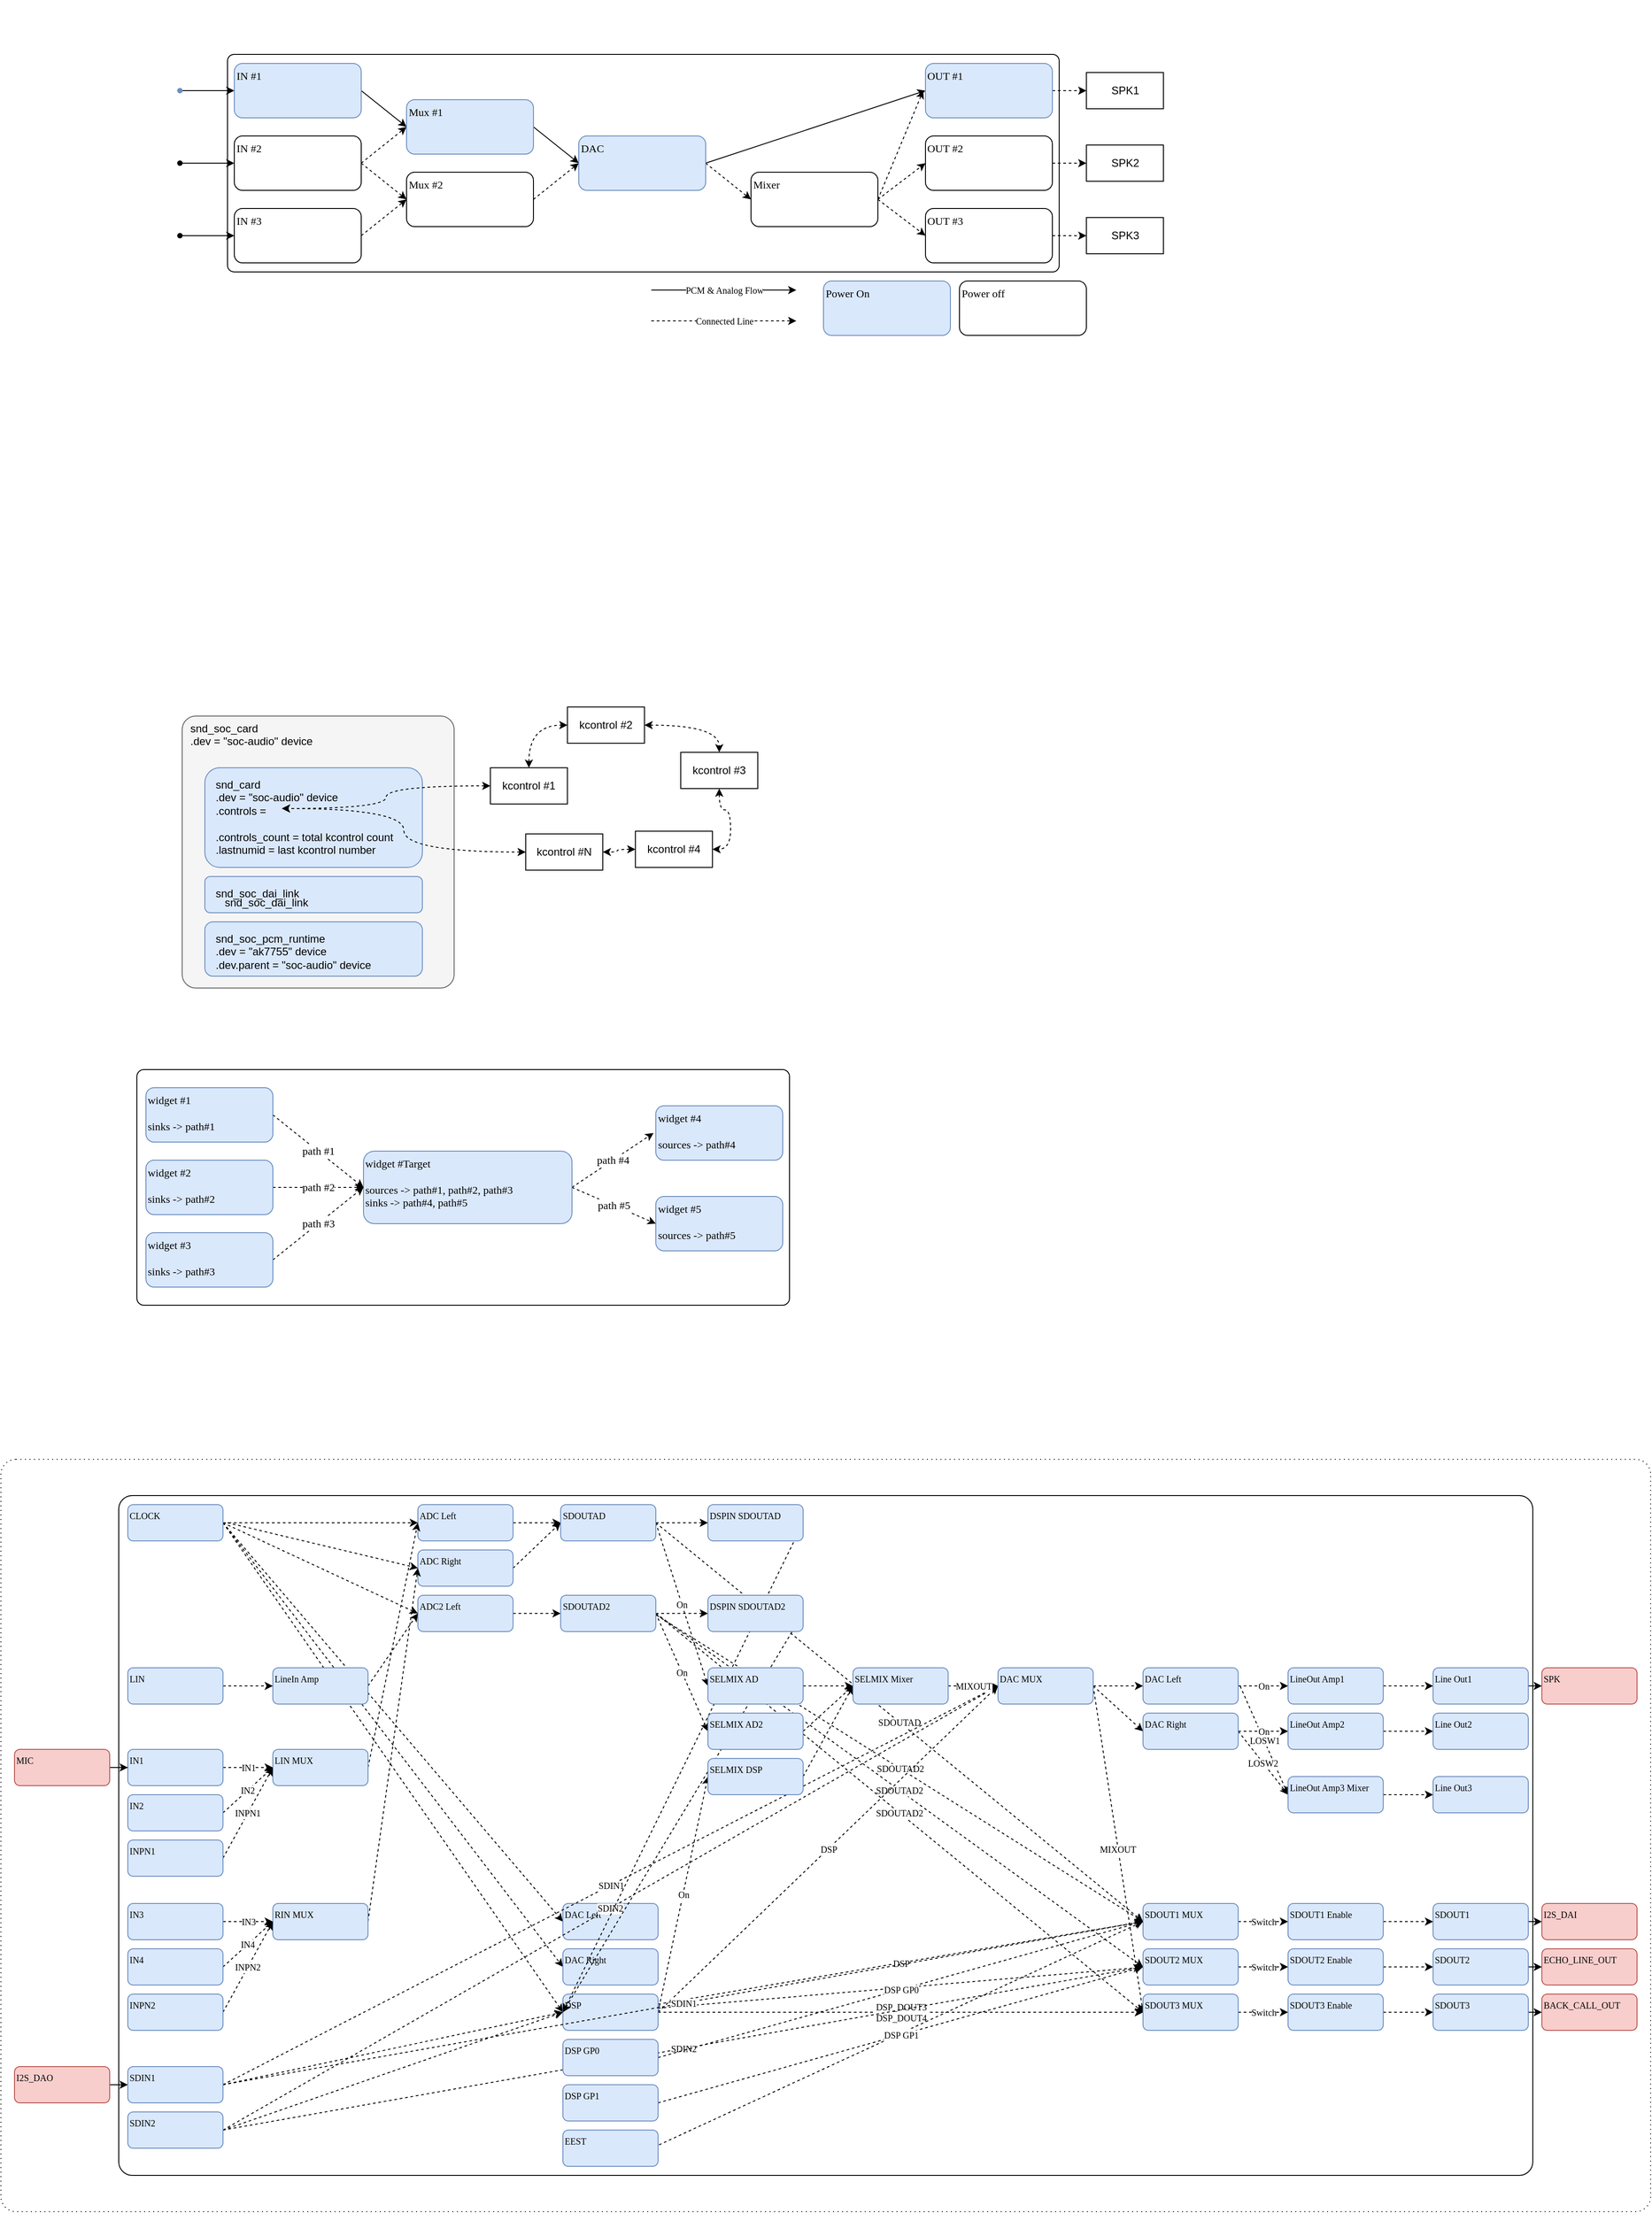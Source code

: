 <mxfile version="20.7.4" type="device" pages="2"><diagram id="2zkmUAJfDQfXsW1LXNBY" name="ALSA_study"><mxGraphModel dx="6035" dy="4095" grid="1" gridSize="10" guides="1" tooltips="1" connect="1" arrows="1" fold="1" page="1" pageScale="1" pageWidth="850" pageHeight="1100" math="0" shadow="0"><root><mxCell id="0"/><mxCell id="1" parent="0"/><mxCell id="D37c_rB5EZROeZ70qnse-2" value="" style="rounded=1;whiteSpace=wrap;html=1;shadow=0;glass=0;sketch=0;fontFamily=Tahoma;fontSize=12;arcSize=3;fillColor=default;strokeColor=none;" parent="1" vertex="1"><mxGeometry x="37.5" y="182" width="672.5" height="390" as="geometry"/></mxCell><mxCell id="D37c_rB5EZROeZ70qnse-1" value="" style="rounded=1;whiteSpace=wrap;html=1;shadow=0;glass=0;sketch=0;fontFamily=Tahoma;fontSize=12;arcSize=3;fillColor=default;strokeColor=none;" parent="1" vertex="1"><mxGeometry x="37.5" y="-560" width="1130" height="390" as="geometry"/></mxCell><mxCell id="1hfa8e3tCG2JwG9rigov-13" value="" style="rounded=1;whiteSpace=wrap;html=1;arcSize=2;fillColor=default;strokeColor=default;dashed=1;dashPattern=1 4;" parent="1" vertex="1"><mxGeometry x="-140" y="1050" width="1820" height="830" as="geometry"/></mxCell><mxCell id="Haw3UMTA-QLcL6wzSGlJ-156" value="" style="rounded=1;whiteSpace=wrap;html=1;shadow=0;glass=0;sketch=0;fontFamily=Tahoma;fontSize=12;arcSize=2;" parent="1" vertex="1"><mxGeometry x="-10" y="1090" width="1560" height="750" as="geometry"/></mxCell><mxCell id="Haw3UMTA-QLcL6wzSGlJ-36" value="" style="rounded=1;whiteSpace=wrap;html=1;shadow=0;glass=0;sketch=0;fontFamily=Tahoma;fontSize=12;arcSize=3;" parent="1" vertex="1"><mxGeometry x="10" y="620" width="720" height="260" as="geometry"/></mxCell><mxCell id="Haw3UMTA-QLcL6wzSGlJ-1" value="" style="rounded=1;whiteSpace=wrap;html=1;arcSize=5;glass=0;shadow=0;sketch=0;fillColor=#f5f5f5;fontColor=#333333;strokeColor=#666666;" parent="1" vertex="1"><mxGeometry x="60" y="230" width="300" height="300" as="geometry"/></mxCell><mxCell id="Haw3UMTA-QLcL6wzSGlJ-2" value="snd_soc_card&lt;br&gt;.dev = &quot;soc-audio&quot; device" style="text;html=1;strokeColor=none;fillColor=none;align=left;verticalAlign=top;whiteSpace=wrap;rounded=0;fontStyle=0" parent="1" vertex="1"><mxGeometry x="67" y="230" width="220" height="40" as="geometry"/></mxCell><mxCell id="Haw3UMTA-QLcL6wzSGlJ-3" value="" style="rounded=1;whiteSpace=wrap;html=1;shadow=0;glass=0;sketch=0;fillColor=#dae8fc;strokeColor=#6c8ebf;" parent="1" vertex="1"><mxGeometry x="85" y="287" width="240" height="110" as="geometry"/></mxCell><mxCell id="Haw3UMTA-QLcL6wzSGlJ-5" value="snd_card&lt;br&gt;.dev = &quot;soc-audio&quot; device&lt;br&gt;.controls =&amp;nbsp;&lt;br&gt;&lt;br&gt;.controls_count = total kcontrol count&lt;br&gt;.lastnumid = last kcontrol number" style="text;html=1;strokeColor=none;fillColor=none;align=left;verticalAlign=top;whiteSpace=wrap;rounded=0;fontStyle=0" parent="1" vertex="1"><mxGeometry x="95" y="292" width="220" height="48" as="geometry"/></mxCell><mxCell id="Haw3UMTA-QLcL6wzSGlJ-6" value="" style="rounded=1;whiteSpace=wrap;html=1;shadow=0;glass=0;sketch=0;fillColor=#dae8fc;strokeColor=#6c8ebf;" parent="1" vertex="1"><mxGeometry x="85" y="407" width="240" height="40" as="geometry"/></mxCell><mxCell id="Haw3UMTA-QLcL6wzSGlJ-7" value="snd_soc_dai_link" style="text;html=1;strokeColor=none;fillColor=none;align=left;verticalAlign=top;whiteSpace=wrap;rounded=0;fontStyle=0" parent="1" vertex="1"><mxGeometry x="95" y="412" width="220" height="40" as="geometry"/></mxCell><mxCell id="Haw3UMTA-QLcL6wzSGlJ-8" value="" style="rounded=1;whiteSpace=wrap;html=1;shadow=0;glass=0;sketch=0;fillColor=#dae8fc;strokeColor=#6c8ebf;" parent="1" vertex="1"><mxGeometry x="85" y="457" width="240" height="60" as="geometry"/></mxCell><mxCell id="Haw3UMTA-QLcL6wzSGlJ-9" value="snd_soc_pcm_runtime&lt;br&gt;.dev = &quot;ak7755&quot; device&lt;br&gt;.dev.parent = &quot;soc-audio&quot; device" style="text;html=1;strokeColor=none;fillColor=none;align=left;verticalAlign=top;whiteSpace=wrap;rounded=0;fontStyle=0" parent="1" vertex="1"><mxGeometry x="95" y="462" width="220" height="40" as="geometry"/></mxCell><mxCell id="Haw3UMTA-QLcL6wzSGlJ-16" style="edgeStyle=orthogonalEdgeStyle;rounded=0;orthogonalLoop=1;jettySize=auto;html=1;entryX=0;entryY=0.5;entryDx=0;entryDy=0;startArrow=classic;startFill=1;curved=1;dashed=1;" parent="1" source="Haw3UMTA-QLcL6wzSGlJ-11" target="Haw3UMTA-QLcL6wzSGlJ-12" edge="1"><mxGeometry relative="1" as="geometry"/></mxCell><mxCell id="Haw3UMTA-QLcL6wzSGlJ-22" style="edgeStyle=orthogonalEdgeStyle;curved=1;rounded=0;orthogonalLoop=1;jettySize=auto;html=1;entryX=1;entryY=0.5;entryDx=0;entryDy=0;dashed=1;startArrow=classic;startFill=1;" parent="1" source="Haw3UMTA-QLcL6wzSGlJ-11" target="Haw3UMTA-QLcL6wzSGlJ-21" edge="1"><mxGeometry relative="1" as="geometry"/></mxCell><mxCell id="Haw3UMTA-QLcL6wzSGlJ-11" value="kcontrol #1" style="rounded=0;whiteSpace=wrap;html=1;shadow=0;glass=0;sketch=0;" parent="1" vertex="1"><mxGeometry x="400" y="287" width="85" height="40" as="geometry"/></mxCell><mxCell id="Haw3UMTA-QLcL6wzSGlJ-17" style="edgeStyle=orthogonalEdgeStyle;curved=1;rounded=0;orthogonalLoop=1;jettySize=auto;html=1;entryX=0.5;entryY=0;entryDx=0;entryDy=0;dashed=1;startArrow=classic;startFill=1;" parent="1" source="Haw3UMTA-QLcL6wzSGlJ-12" target="Haw3UMTA-QLcL6wzSGlJ-13" edge="1"><mxGeometry relative="1" as="geometry"/></mxCell><mxCell id="Haw3UMTA-QLcL6wzSGlJ-12" value="kcontrol #2" style="rounded=0;whiteSpace=wrap;html=1;shadow=0;glass=0;sketch=0;" parent="1" vertex="1"><mxGeometry x="485" y="220" width="85" height="40" as="geometry"/></mxCell><mxCell id="Haw3UMTA-QLcL6wzSGlJ-18" style="edgeStyle=orthogonalEdgeStyle;curved=1;rounded=0;orthogonalLoop=1;jettySize=auto;html=1;entryX=1;entryY=0.5;entryDx=0;entryDy=0;dashed=1;startArrow=classic;startFill=1;" parent="1" source="Haw3UMTA-QLcL6wzSGlJ-13" target="Haw3UMTA-QLcL6wzSGlJ-15" edge="1"><mxGeometry relative="1" as="geometry"/></mxCell><mxCell id="Haw3UMTA-QLcL6wzSGlJ-13" value="kcontrol #3" style="rounded=0;whiteSpace=wrap;html=1;shadow=0;glass=0;sketch=0;" parent="1" vertex="1"><mxGeometry x="610" y="270" width="85" height="40" as="geometry"/></mxCell><mxCell id="Haw3UMTA-QLcL6wzSGlJ-23" style="edgeStyle=orthogonalEdgeStyle;curved=1;rounded=0;orthogonalLoop=1;jettySize=auto;html=1;entryX=1;entryY=0.5;entryDx=0;entryDy=0;dashed=1;startArrow=classic;startFill=1;" parent="1" source="Haw3UMTA-QLcL6wzSGlJ-14" target="Haw3UMTA-QLcL6wzSGlJ-21" edge="1"><mxGeometry relative="1" as="geometry"/></mxCell><mxCell id="Haw3UMTA-QLcL6wzSGlJ-14" value="kcontrol #N" style="rounded=0;whiteSpace=wrap;html=1;shadow=0;glass=0;sketch=0;" parent="1" vertex="1"><mxGeometry x="439" y="360" width="85" height="40" as="geometry"/></mxCell><mxCell id="Haw3UMTA-QLcL6wzSGlJ-19" style="edgeStyle=orthogonalEdgeStyle;curved=1;rounded=0;orthogonalLoop=1;jettySize=auto;html=1;entryX=1;entryY=0.5;entryDx=0;entryDy=0;dashed=1;startArrow=classic;startFill=1;" parent="1" source="Haw3UMTA-QLcL6wzSGlJ-15" target="Haw3UMTA-QLcL6wzSGlJ-14" edge="1"><mxGeometry relative="1" as="geometry"/></mxCell><mxCell id="Haw3UMTA-QLcL6wzSGlJ-15" value="kcontrol #4" style="rounded=0;whiteSpace=wrap;html=1;shadow=0;glass=0;sketch=0;" parent="1" vertex="1"><mxGeometry x="560" y="357" width="85" height="40" as="geometry"/></mxCell><mxCell id="Haw3UMTA-QLcL6wzSGlJ-21" value="" style="ellipse;whiteSpace=wrap;html=1;rounded=1;shadow=0;glass=0;sketch=0;fillColor=none;strokeColor=none;" parent="1" vertex="1"><mxGeometry x="160" y="327" width="10" height="10" as="geometry"/></mxCell><mxCell id="Haw3UMTA-QLcL6wzSGlJ-24" value="snd_soc_dai_link" style="text;html=1;strokeColor=none;fillColor=none;align=left;verticalAlign=top;whiteSpace=wrap;rounded=0;fontStyle=0" parent="1" vertex="1"><mxGeometry x="105" y="422" width="220" height="40" as="geometry"/></mxCell><mxCell id="Haw3UMTA-QLcL6wzSGlJ-34" value="path #4" style="edgeStyle=none;rounded=0;orthogonalLoop=1;jettySize=auto;html=1;dashed=1;fontFamily=Tahoma;fontSize=12;startArrow=none;startFill=0;exitX=1;exitY=0.5;exitDx=0;exitDy=0;" parent="1" source="Haw3UMTA-QLcL6wzSGlJ-25" edge="1"><mxGeometry relative="1" as="geometry"><mxPoint x="580" y="690" as="targetPoint"/></mxGeometry></mxCell><mxCell id="Haw3UMTA-QLcL6wzSGlJ-35" value="path #5" style="edgeStyle=none;rounded=0;orthogonalLoop=1;jettySize=auto;html=1;entryX=0;entryY=0.5;entryDx=0;entryDy=0;dashed=1;fontFamily=Tahoma;fontSize=12;startArrow=none;startFill=0;exitX=1;exitY=0.5;exitDx=0;exitDy=0;" parent="1" source="Haw3UMTA-QLcL6wzSGlJ-25" target="Haw3UMTA-QLcL6wzSGlJ-30" edge="1"><mxGeometry relative="1" as="geometry"/></mxCell><mxCell id="Haw3UMTA-QLcL6wzSGlJ-25" value="widget #Target&lt;br style=&quot;font-size: 12px;&quot;&gt;&lt;br style=&quot;font-size: 12px;&quot;&gt;sources -&amp;gt; path#1, path#2, path#3&lt;br style=&quot;font-size: 12px;&quot;&gt;sinks -&amp;gt; path#4, path#5" style="rounded=1;whiteSpace=wrap;html=1;shadow=0;glass=0;sketch=0;fillColor=#dae8fc;strokeColor=#6c8ebf;align=left;verticalAlign=top;fontSize=12;fontFamily=Verdana;" parent="1" vertex="1"><mxGeometry x="260" y="710" width="230" height="80" as="geometry"/></mxCell><mxCell id="Haw3UMTA-QLcL6wzSGlJ-31" value="path #1" style="rounded=0;orthogonalLoop=1;jettySize=auto;html=1;entryX=0;entryY=0.5;entryDx=0;entryDy=0;dashed=1;fontFamily=Tahoma;fontSize=12;startArrow=none;startFill=0;exitX=1;exitY=0.5;exitDx=0;exitDy=0;" parent="1" source="Haw3UMTA-QLcL6wzSGlJ-26" target="Haw3UMTA-QLcL6wzSGlJ-25" edge="1"><mxGeometry relative="1" as="geometry"/></mxCell><mxCell id="Haw3UMTA-QLcL6wzSGlJ-26" value="widget #1&lt;br style=&quot;font-size: 12px;&quot;&gt;&lt;br style=&quot;font-size: 12px;&quot;&gt;sinks -&amp;gt; path#1" style="rounded=1;whiteSpace=wrap;html=1;shadow=0;glass=0;sketch=0;fillColor=#dae8fc;strokeColor=#6c8ebf;align=left;verticalAlign=top;fontSize=12;fontFamily=Verdana;" parent="1" vertex="1"><mxGeometry x="20" y="640" width="140" height="60" as="geometry"/></mxCell><mxCell id="Haw3UMTA-QLcL6wzSGlJ-32" value="path #2" style="edgeStyle=none;rounded=0;orthogonalLoop=1;jettySize=auto;html=1;entryX=0;entryY=0.5;entryDx=0;entryDy=0;dashed=1;fontFamily=Tahoma;fontSize=12;startArrow=none;startFill=0;" parent="1" source="Haw3UMTA-QLcL6wzSGlJ-27" target="Haw3UMTA-QLcL6wzSGlJ-25" edge="1"><mxGeometry relative="1" as="geometry"/></mxCell><mxCell id="Haw3UMTA-QLcL6wzSGlJ-27" value="widget #2&lt;br style=&quot;font-size: 12px;&quot;&gt;&lt;br style=&quot;font-size: 12px;&quot;&gt;sinks -&amp;gt; path#2" style="rounded=1;whiteSpace=wrap;html=1;shadow=0;glass=0;sketch=0;fillColor=#dae8fc;strokeColor=#6c8ebf;align=left;verticalAlign=top;fontSize=12;fontFamily=Verdana;" parent="1" vertex="1"><mxGeometry x="20" y="720" width="140" height="60" as="geometry"/></mxCell><mxCell id="Haw3UMTA-QLcL6wzSGlJ-33" value="path #3" style="edgeStyle=none;rounded=0;orthogonalLoop=1;jettySize=auto;html=1;entryX=0;entryY=0.5;entryDx=0;entryDy=0;dashed=1;fontFamily=Tahoma;fontSize=12;startArrow=none;startFill=0;exitX=1;exitY=0.5;exitDx=0;exitDy=0;" parent="1" source="Haw3UMTA-QLcL6wzSGlJ-28" target="Haw3UMTA-QLcL6wzSGlJ-25" edge="1"><mxGeometry relative="1" as="geometry"/></mxCell><mxCell id="Haw3UMTA-QLcL6wzSGlJ-28" value="widget #3&lt;br style=&quot;font-size: 12px;&quot;&gt;&lt;br style=&quot;font-size: 12px;&quot;&gt;sinks -&amp;gt; path#3" style="rounded=1;whiteSpace=wrap;html=1;shadow=0;glass=0;sketch=0;fillColor=#dae8fc;strokeColor=#6c8ebf;align=left;verticalAlign=top;fontSize=12;fontFamily=Verdana;" parent="1" vertex="1"><mxGeometry x="20" y="800" width="140" height="60" as="geometry"/></mxCell><mxCell id="Haw3UMTA-QLcL6wzSGlJ-29" value="widget #4&lt;br style=&quot;font-size: 12px;&quot;&gt;&lt;br style=&quot;font-size: 12px;&quot;&gt;sources -&amp;gt; path#4" style="rounded=1;whiteSpace=wrap;html=1;shadow=0;glass=0;sketch=0;fillColor=#dae8fc;strokeColor=#6c8ebf;align=left;verticalAlign=top;fontSize=12;fontFamily=Verdana;" parent="1" vertex="1"><mxGeometry x="582.5" y="660" width="140" height="60" as="geometry"/></mxCell><mxCell id="Haw3UMTA-QLcL6wzSGlJ-30" value="widget #5&lt;br style=&quot;font-size: 12px;&quot;&gt;&lt;br style=&quot;font-size: 12px;&quot;&gt;sources -&amp;gt; path#5" style="rounded=1;whiteSpace=wrap;html=1;shadow=0;glass=0;sketch=0;fillColor=#dae8fc;strokeColor=#6c8ebf;align=left;verticalAlign=top;fontSize=12;fontFamily=Verdana;" parent="1" vertex="1"><mxGeometry x="582.5" y="760" width="140" height="60" as="geometry"/></mxCell><mxCell id="Haw3UMTA-QLcL6wzSGlJ-72" style="edgeStyle=none;rounded=0;orthogonalLoop=1;jettySize=auto;html=1;dashed=1;fontFamily=Tahoma;fontSize=10;startArrow=none;startFill=0;exitX=1;exitY=0.5;exitDx=0;exitDy=0;" parent="1" source="Haw3UMTA-QLcL6wzSGlJ-37" target="Haw3UMTA-QLcL6wzSGlJ-71" edge="1"><mxGeometry relative="1" as="geometry"/></mxCell><mxCell id="Haw3UMTA-QLcL6wzSGlJ-37" value="ADC Left" style="rounded=1;whiteSpace=wrap;html=1;shadow=0;glass=0;sketch=0;fillColor=#dae8fc;strokeColor=#6c8ebf;align=left;verticalAlign=top;fontSize=10;fontFamily=Verdana;" parent="1" vertex="1"><mxGeometry x="320" y="1100" width="105" height="40" as="geometry"/></mxCell><mxCell id="Haw3UMTA-QLcL6wzSGlJ-73" style="edgeStyle=none;rounded=0;orthogonalLoop=1;jettySize=auto;html=1;dashed=1;fontFamily=Tahoma;fontSize=10;startArrow=none;startFill=0;exitX=1;exitY=0.5;exitDx=0;exitDy=0;entryX=0;entryY=0.5;entryDx=0;entryDy=0;" parent="1" source="Haw3UMTA-QLcL6wzSGlJ-39" target="Haw3UMTA-QLcL6wzSGlJ-71" edge="1"><mxGeometry relative="1" as="geometry"/></mxCell><mxCell id="Haw3UMTA-QLcL6wzSGlJ-39" value="ADC Right" style="rounded=1;whiteSpace=wrap;html=1;shadow=0;glass=0;sketch=0;fillColor=#dae8fc;strokeColor=#6c8ebf;align=left;verticalAlign=top;fontSize=10;fontFamily=Verdana;" parent="1" vertex="1"><mxGeometry x="320" y="1150" width="105" height="40" as="geometry"/></mxCell><mxCell id="Haw3UMTA-QLcL6wzSGlJ-54" style="edgeStyle=none;rounded=0;orthogonalLoop=1;jettySize=auto;html=1;entryX=0;entryY=0.5;entryDx=0;entryDy=0;dashed=1;fontFamily=Tahoma;fontSize=10;startArrow=none;startFill=0;" parent="1" source="Haw3UMTA-QLcL6wzSGlJ-40" target="Haw3UMTA-QLcL6wzSGlJ-53" edge="1"><mxGeometry relative="1" as="geometry"/></mxCell><mxCell id="Haw3UMTA-QLcL6wzSGlJ-40" value="ADC2 Left" style="rounded=1;whiteSpace=wrap;html=1;shadow=0;glass=0;sketch=0;fillColor=#dae8fc;strokeColor=#6c8ebf;align=left;verticalAlign=top;fontSize=10;fontFamily=Verdana;" parent="1" vertex="1"><mxGeometry x="320" y="1200" width="105" height="40" as="geometry"/></mxCell><mxCell id="Haw3UMTA-QLcL6wzSGlJ-43" style="edgeStyle=none;rounded=0;orthogonalLoop=1;jettySize=auto;html=1;entryX=0;entryY=0.5;entryDx=0;entryDy=0;dashed=1;fontFamily=Tahoma;fontSize=10;startArrow=none;startFill=0;exitX=1;exitY=0.5;exitDx=0;exitDy=0;" parent="1" source="Haw3UMTA-QLcL6wzSGlJ-42" target="Haw3UMTA-QLcL6wzSGlJ-37" edge="1"><mxGeometry relative="1" as="geometry"/></mxCell><mxCell id="Haw3UMTA-QLcL6wzSGlJ-44" style="edgeStyle=none;rounded=0;orthogonalLoop=1;jettySize=auto;html=1;entryX=0;entryY=0.5;entryDx=0;entryDy=0;dashed=1;fontFamily=Tahoma;fontSize=10;startArrow=none;startFill=0;" parent="1" target="Haw3UMTA-QLcL6wzSGlJ-39" edge="1"><mxGeometry relative="1" as="geometry"><mxPoint x="110" y="1120" as="sourcePoint"/></mxGeometry></mxCell><mxCell id="Haw3UMTA-QLcL6wzSGlJ-45" style="edgeStyle=none;rounded=0;orthogonalLoop=1;jettySize=auto;html=1;entryX=0;entryY=0.5;entryDx=0;entryDy=0;dashed=1;fontFamily=Tahoma;fontSize=10;startArrow=none;startFill=0;exitX=1;exitY=0.5;exitDx=0;exitDy=0;" parent="1" source="Haw3UMTA-QLcL6wzSGlJ-42" target="Haw3UMTA-QLcL6wzSGlJ-40" edge="1"><mxGeometry relative="1" as="geometry"/></mxCell><mxCell id="Haw3UMTA-QLcL6wzSGlJ-77" style="edgeStyle=none;rounded=0;orthogonalLoop=1;jettySize=auto;html=1;dashed=1;fontFamily=Tahoma;fontSize=10;startArrow=none;startFill=0;exitX=1;exitY=0.5;exitDx=0;exitDy=0;entryX=0;entryY=0.5;entryDx=0;entryDy=0;" parent="1" source="Haw3UMTA-QLcL6wzSGlJ-42" target="Haw3UMTA-QLcL6wzSGlJ-74" edge="1"><mxGeometry relative="1" as="geometry"/></mxCell><mxCell id="Haw3UMTA-QLcL6wzSGlJ-78" style="edgeStyle=none;rounded=0;orthogonalLoop=1;jettySize=auto;html=1;dashed=1;fontFamily=Tahoma;fontSize=10;startArrow=none;startFill=0;exitX=1;exitY=0.5;exitDx=0;exitDy=0;entryX=0;entryY=0.5;entryDx=0;entryDy=0;" parent="1" source="Haw3UMTA-QLcL6wzSGlJ-42" target="Haw3UMTA-QLcL6wzSGlJ-75" edge="1"><mxGeometry relative="1" as="geometry"/></mxCell><mxCell id="Haw3UMTA-QLcL6wzSGlJ-79" style="edgeStyle=none;rounded=0;orthogonalLoop=1;jettySize=auto;html=1;dashed=1;fontFamily=Tahoma;fontSize=10;startArrow=none;startFill=0;exitX=1;exitY=0.5;exitDx=0;exitDy=0;entryX=0;entryY=0.5;entryDx=0;entryDy=0;" parent="1" source="Haw3UMTA-QLcL6wzSGlJ-42" target="Haw3UMTA-QLcL6wzSGlJ-76" edge="1"><mxGeometry relative="1" as="geometry"/></mxCell><mxCell id="Haw3UMTA-QLcL6wzSGlJ-42" value="CLOCK" style="rounded=1;whiteSpace=wrap;html=1;shadow=0;glass=0;sketch=0;fillColor=#dae8fc;strokeColor=#6c8ebf;align=left;verticalAlign=top;fontSize=10;fontFamily=Verdana;" parent="1" vertex="1"><mxGeometry y="1100" width="105" height="40" as="geometry"/></mxCell><mxCell id="Haw3UMTA-QLcL6wzSGlJ-52" style="edgeStyle=none;rounded=0;orthogonalLoop=1;jettySize=auto;html=1;dashed=1;fontFamily=Tahoma;fontSize=10;startArrow=none;startFill=0;exitX=1;exitY=0.5;exitDx=0;exitDy=0;entryX=0;entryY=0.5;entryDx=0;entryDy=0;" parent="1" source="Haw3UMTA-QLcL6wzSGlJ-47" target="Haw3UMTA-QLcL6wzSGlJ-40" edge="1"><mxGeometry relative="1" as="geometry"/></mxCell><mxCell id="Haw3UMTA-QLcL6wzSGlJ-47" value="LineIn Amp" style="rounded=1;whiteSpace=wrap;html=1;shadow=0;glass=0;sketch=0;fillColor=#dae8fc;strokeColor=#6c8ebf;align=left;verticalAlign=top;fontSize=10;fontFamily=Verdana;" parent="1" vertex="1"><mxGeometry x="160" y="1280" width="105" height="40" as="geometry"/></mxCell><mxCell id="Haw3UMTA-QLcL6wzSGlJ-50" style="edgeStyle=none;rounded=0;orthogonalLoop=1;jettySize=auto;html=1;dashed=1;fontFamily=Tahoma;fontSize=10;startArrow=none;startFill=0;exitX=1;exitY=0.5;exitDx=0;exitDy=0;" parent="1" source="Haw3UMTA-QLcL6wzSGlJ-48" target="Haw3UMTA-QLcL6wzSGlJ-47" edge="1"><mxGeometry relative="1" as="geometry"/></mxCell><mxCell id="Haw3UMTA-QLcL6wzSGlJ-48" value="LIN" style="rounded=1;whiteSpace=wrap;html=1;shadow=0;glass=0;sketch=0;fillColor=#dae8fc;strokeColor=#6c8ebf;align=left;verticalAlign=top;fontSize=10;fontFamily=Verdana;" parent="1" vertex="1"><mxGeometry y="1280" width="105" height="40" as="geometry"/></mxCell><mxCell id="Haw3UMTA-QLcL6wzSGlJ-87" style="edgeStyle=none;rounded=0;orthogonalLoop=1;jettySize=auto;html=1;dashed=1;fontFamily=Tahoma;fontSize=10;startArrow=none;startFill=0;" parent="1" source="Haw3UMTA-QLcL6wzSGlJ-53" target="Haw3UMTA-QLcL6wzSGlJ-86" edge="1"><mxGeometry relative="1" as="geometry"/></mxCell><mxCell id="Haw3UMTA-QLcL6wzSGlJ-95" value="On" style="edgeStyle=none;rounded=0;orthogonalLoop=1;jettySize=auto;html=1;dashed=1;fontFamily=Tahoma;fontSize=10;startArrow=none;startFill=0;exitX=1;exitY=0.5;exitDx=0;exitDy=0;entryX=0;entryY=0.5;entryDx=0;entryDy=0;" parent="1" source="Haw3UMTA-QLcL6wzSGlJ-53" target="Haw3UMTA-QLcL6wzSGlJ-92" edge="1"><mxGeometry relative="1" as="geometry"/></mxCell><mxCell id="Haw3UMTA-QLcL6wzSGlJ-133" value="SDOUTAD2" style="edgeStyle=none;rounded=0;orthogonalLoop=1;jettySize=auto;html=1;dashed=1;fontFamily=Tahoma;fontSize=10;startArrow=none;startFill=0;exitX=1.01;exitY=0.553;exitDx=0;exitDy=0;exitPerimeter=0;entryX=0;entryY=0.5;entryDx=0;entryDy=0;" parent="1" source="Haw3UMTA-QLcL6wzSGlJ-53" target="Haw3UMTA-QLcL6wzSGlJ-123" edge="1"><mxGeometry relative="1" as="geometry"/></mxCell><mxCell id="Haw3UMTA-QLcL6wzSGlJ-139" value="SDOUTAD2" style="edgeStyle=none;rounded=0;orthogonalLoop=1;jettySize=auto;html=1;dashed=1;fontFamily=Tahoma;fontSize=10;startArrow=none;startFill=0;exitX=1;exitY=0.5;exitDx=0;exitDy=0;entryX=0;entryY=0.5;entryDx=0;entryDy=0;" parent="1" source="Haw3UMTA-QLcL6wzSGlJ-53" target="Haw3UMTA-QLcL6wzSGlJ-124" edge="1"><mxGeometry relative="1" as="geometry"/></mxCell><mxCell id="Haw3UMTA-QLcL6wzSGlJ-143" value="SDOUTAD2" style="edgeStyle=none;rounded=0;orthogonalLoop=1;jettySize=auto;html=1;dashed=1;fontFamily=Tahoma;fontSize=10;startArrow=none;startFill=0;exitX=1;exitY=0.5;exitDx=0;exitDy=0;entryX=0;entryY=0.5;entryDx=0;entryDy=0;" parent="1" source="Haw3UMTA-QLcL6wzSGlJ-53" target="Haw3UMTA-QLcL6wzSGlJ-125" edge="1"><mxGeometry relative="1" as="geometry"/></mxCell><mxCell id="Haw3UMTA-QLcL6wzSGlJ-53" value="SDOUTAD2" style="rounded=1;whiteSpace=wrap;html=1;shadow=0;glass=0;sketch=0;fillColor=#dae8fc;strokeColor=#6c8ebf;align=left;verticalAlign=top;fontSize=10;fontFamily=Verdana;" parent="1" vertex="1"><mxGeometry x="477.5" y="1200" width="105" height="40" as="geometry"/></mxCell><mxCell id="Haw3UMTA-QLcL6wzSGlJ-69" style="edgeStyle=none;rounded=0;orthogonalLoop=1;jettySize=auto;html=1;dashed=1;fontFamily=Tahoma;fontSize=10;startArrow=none;startFill=0;exitX=1;exitY=0.5;exitDx=0;exitDy=0;entryX=0;entryY=0.5;entryDx=0;entryDy=0;" parent="1" source="Haw3UMTA-QLcL6wzSGlJ-55" target="Haw3UMTA-QLcL6wzSGlJ-37" edge="1"><mxGeometry relative="1" as="geometry"/></mxCell><mxCell id="Haw3UMTA-QLcL6wzSGlJ-55" value="LIN MUX" style="rounded=1;whiteSpace=wrap;html=1;shadow=0;glass=0;sketch=0;fillColor=#dae8fc;strokeColor=#6c8ebf;align=left;verticalAlign=top;fontSize=10;fontFamily=Verdana;" parent="1" vertex="1"><mxGeometry x="160" y="1370" width="105" height="40" as="geometry"/></mxCell><mxCell id="Haw3UMTA-QLcL6wzSGlJ-59" value="IN1" style="edgeStyle=none;rounded=0;orthogonalLoop=1;jettySize=auto;html=1;dashed=1;fontFamily=Tahoma;fontSize=10;startArrow=none;startFill=0;exitX=1;exitY=0.5;exitDx=0;exitDy=0;" parent="1" source="Haw3UMTA-QLcL6wzSGlJ-56" target="Haw3UMTA-QLcL6wzSGlJ-55" edge="1"><mxGeometry relative="1" as="geometry"/></mxCell><mxCell id="Haw3UMTA-QLcL6wzSGlJ-56" value="IN1" style="rounded=1;whiteSpace=wrap;html=1;shadow=0;glass=0;sketch=0;fillColor=#dae8fc;strokeColor=#6c8ebf;align=left;verticalAlign=top;fontSize=10;fontFamily=Verdana;" parent="1" vertex="1"><mxGeometry y="1370" width="105" height="40" as="geometry"/></mxCell><mxCell id="Haw3UMTA-QLcL6wzSGlJ-60" value="IN2" style="edgeStyle=none;rounded=0;orthogonalLoop=1;jettySize=auto;html=1;dashed=1;fontFamily=Tahoma;fontSize=10;startArrow=none;startFill=0;exitX=1;exitY=0.5;exitDx=0;exitDy=0;entryX=0;entryY=0.5;entryDx=0;entryDy=0;" parent="1" source="Haw3UMTA-QLcL6wzSGlJ-57" target="Haw3UMTA-QLcL6wzSGlJ-55" edge="1"><mxGeometry relative="1" as="geometry"/></mxCell><mxCell id="Haw3UMTA-QLcL6wzSGlJ-57" value="IN2" style="rounded=1;whiteSpace=wrap;html=1;shadow=0;glass=0;sketch=0;fillColor=#dae8fc;strokeColor=#6c8ebf;align=left;verticalAlign=top;fontSize=10;fontFamily=Verdana;" parent="1" vertex="1"><mxGeometry y="1420" width="105" height="40" as="geometry"/></mxCell><mxCell id="Haw3UMTA-QLcL6wzSGlJ-61" value="INPN1" style="edgeStyle=none;rounded=0;orthogonalLoop=1;jettySize=auto;html=1;dashed=1;fontFamily=Tahoma;fontSize=10;startArrow=none;startFill=0;exitX=1;exitY=0.5;exitDx=0;exitDy=0;entryX=0;entryY=0.5;entryDx=0;entryDy=0;" parent="1" source="Haw3UMTA-QLcL6wzSGlJ-58" target="Haw3UMTA-QLcL6wzSGlJ-55" edge="1"><mxGeometry relative="1" as="geometry"/></mxCell><mxCell id="Haw3UMTA-QLcL6wzSGlJ-58" value="INPN1" style="rounded=1;whiteSpace=wrap;html=1;shadow=0;glass=0;sketch=0;fillColor=#dae8fc;strokeColor=#6c8ebf;align=left;verticalAlign=top;fontSize=10;fontFamily=Verdana;" parent="1" vertex="1"><mxGeometry y="1470" width="105" height="40" as="geometry"/></mxCell><mxCell id="Haw3UMTA-QLcL6wzSGlJ-70" style="edgeStyle=none;rounded=0;orthogonalLoop=1;jettySize=auto;html=1;dashed=1;fontFamily=Tahoma;fontSize=10;startArrow=none;startFill=0;exitX=1;exitY=0.5;exitDx=0;exitDy=0;entryX=0;entryY=0.5;entryDx=0;entryDy=0;" parent="1" source="Haw3UMTA-QLcL6wzSGlJ-62" target="Haw3UMTA-QLcL6wzSGlJ-39" edge="1"><mxGeometry relative="1" as="geometry"/></mxCell><mxCell id="Haw3UMTA-QLcL6wzSGlJ-62" value="RIN MUX" style="rounded=1;whiteSpace=wrap;html=1;shadow=0;glass=0;sketch=0;fillColor=#dae8fc;strokeColor=#6c8ebf;align=left;verticalAlign=top;fontSize=10;fontFamily=Verdana;" parent="1" vertex="1"><mxGeometry x="160" y="1540" width="105" height="40" as="geometry"/></mxCell><mxCell id="Haw3UMTA-QLcL6wzSGlJ-66" value="IN3" style="edgeStyle=none;rounded=0;orthogonalLoop=1;jettySize=auto;html=1;dashed=1;fontFamily=Tahoma;fontSize=10;startArrow=none;startFill=0;exitX=1;exitY=0.5;exitDx=0;exitDy=0;entryX=0;entryY=0.5;entryDx=0;entryDy=0;" parent="1" source="Haw3UMTA-QLcL6wzSGlJ-63" target="Haw3UMTA-QLcL6wzSGlJ-62" edge="1"><mxGeometry relative="1" as="geometry"><mxPoint x="160" y="1560" as="targetPoint"/></mxGeometry></mxCell><mxCell id="Haw3UMTA-QLcL6wzSGlJ-63" value="IN3" style="rounded=1;whiteSpace=wrap;html=1;shadow=0;glass=0;sketch=0;fillColor=#dae8fc;strokeColor=#6c8ebf;align=left;verticalAlign=top;fontSize=10;fontFamily=Verdana;" parent="1" vertex="1"><mxGeometry y="1540" width="105" height="40" as="geometry"/></mxCell><mxCell id="Haw3UMTA-QLcL6wzSGlJ-67" value="IN4" style="edgeStyle=none;rounded=0;orthogonalLoop=1;jettySize=auto;html=1;dashed=1;fontFamily=Tahoma;fontSize=10;startArrow=none;startFill=0;exitX=1;exitY=0.5;exitDx=0;exitDy=0;entryX=0;entryY=0.5;entryDx=0;entryDy=0;" parent="1" source="Haw3UMTA-QLcL6wzSGlJ-64" target="Haw3UMTA-QLcL6wzSGlJ-62" edge="1"><mxGeometry relative="1" as="geometry"/></mxCell><mxCell id="Haw3UMTA-QLcL6wzSGlJ-64" value="IN4" style="rounded=1;whiteSpace=wrap;html=1;shadow=0;glass=0;sketch=0;fillColor=#dae8fc;strokeColor=#6c8ebf;align=left;verticalAlign=top;fontSize=10;fontFamily=Verdana;" parent="1" vertex="1"><mxGeometry y="1590" width="105" height="40" as="geometry"/></mxCell><mxCell id="Haw3UMTA-QLcL6wzSGlJ-68" value="INPN2" style="edgeStyle=none;rounded=0;orthogonalLoop=1;jettySize=auto;html=1;dashed=1;fontFamily=Tahoma;fontSize=10;startArrow=none;startFill=0;exitX=1;exitY=0.5;exitDx=0;exitDy=0;entryX=0;entryY=0.5;entryDx=0;entryDy=0;" parent="1" source="Haw3UMTA-QLcL6wzSGlJ-65" target="Haw3UMTA-QLcL6wzSGlJ-62" edge="1"><mxGeometry relative="1" as="geometry"/></mxCell><mxCell id="Haw3UMTA-QLcL6wzSGlJ-65" value="INPN2" style="rounded=1;whiteSpace=wrap;html=1;shadow=0;glass=0;sketch=0;fillColor=#dae8fc;strokeColor=#6c8ebf;align=left;verticalAlign=top;fontSize=10;fontFamily=Verdana;" parent="1" vertex="1"><mxGeometry y="1640" width="105" height="40" as="geometry"/></mxCell><mxCell id="Haw3UMTA-QLcL6wzSGlJ-85" style="edgeStyle=none;rounded=0;orthogonalLoop=1;jettySize=auto;html=1;dashed=1;fontFamily=Tahoma;fontSize=10;startArrow=none;startFill=0;exitX=1;exitY=0.5;exitDx=0;exitDy=0;entryX=0;entryY=0.5;entryDx=0;entryDy=0;" parent="1" source="Haw3UMTA-QLcL6wzSGlJ-71" target="Haw3UMTA-QLcL6wzSGlJ-84" edge="1"><mxGeometry relative="1" as="geometry"/></mxCell><mxCell id="Haw3UMTA-QLcL6wzSGlJ-91" value="On" style="edgeStyle=none;rounded=0;orthogonalLoop=1;jettySize=auto;html=1;dashed=1;fontFamily=Tahoma;fontSize=10;startArrow=none;startFill=0;exitX=1;exitY=0.5;exitDx=0;exitDy=0;entryX=0;entryY=0.5;entryDx=0;entryDy=0;" parent="1" source="Haw3UMTA-QLcL6wzSGlJ-71" target="Haw3UMTA-QLcL6wzSGlJ-90" edge="1"><mxGeometry relative="1" as="geometry"/></mxCell><mxCell id="Haw3UMTA-QLcL6wzSGlJ-130" value="SDOUTAD" style="edgeStyle=none;rounded=0;orthogonalLoop=1;jettySize=auto;html=1;dashed=1;fontFamily=Tahoma;fontSize=10;startArrow=none;startFill=0;exitX=1;exitY=0.5;exitDx=0;exitDy=0;entryX=0;entryY=0.5;entryDx=0;entryDy=0;" parent="1" source="Haw3UMTA-QLcL6wzSGlJ-71" target="Haw3UMTA-QLcL6wzSGlJ-123" edge="1"><mxGeometry relative="1" as="geometry"/></mxCell><mxCell id="Haw3UMTA-QLcL6wzSGlJ-71" value="SDOUTAD" style="rounded=1;whiteSpace=wrap;html=1;shadow=0;glass=0;sketch=0;fillColor=#dae8fc;strokeColor=#6c8ebf;align=left;verticalAlign=top;fontSize=10;fontFamily=Verdana;" parent="1" vertex="1"><mxGeometry x="477.5" y="1100" width="105" height="40" as="geometry"/></mxCell><mxCell id="Haw3UMTA-QLcL6wzSGlJ-74" value="DAC Left" style="rounded=1;whiteSpace=wrap;html=1;shadow=0;glass=0;sketch=0;fillColor=#dae8fc;strokeColor=#6c8ebf;align=left;verticalAlign=top;fontSize=10;fontFamily=Verdana;" parent="1" vertex="1"><mxGeometry x="480" y="1540" width="105" height="40" as="geometry"/></mxCell><mxCell id="Haw3UMTA-QLcL6wzSGlJ-75" value="DAC Right" style="rounded=1;whiteSpace=wrap;html=1;shadow=0;glass=0;sketch=0;fillColor=#dae8fc;strokeColor=#6c8ebf;align=left;verticalAlign=top;fontSize=10;fontFamily=Verdana;" parent="1" vertex="1"><mxGeometry x="480" y="1590" width="105" height="40" as="geometry"/></mxCell><mxCell id="Haw3UMTA-QLcL6wzSGlJ-96" value="On" style="edgeStyle=none;rounded=0;orthogonalLoop=1;jettySize=auto;html=1;dashed=1;fontFamily=Tahoma;fontSize=10;startArrow=none;startFill=0;exitX=1;exitY=0.5;exitDx=0;exitDy=0;entryX=0;entryY=0.5;entryDx=0;entryDy=0;" parent="1" source="Haw3UMTA-QLcL6wzSGlJ-76" target="Haw3UMTA-QLcL6wzSGlJ-93" edge="1"><mxGeometry relative="1" as="geometry"/></mxCell><mxCell id="Haw3UMTA-QLcL6wzSGlJ-102" value="DSP" style="edgeStyle=none;rounded=0;orthogonalLoop=1;jettySize=auto;html=1;dashed=1;fontFamily=Tahoma;fontSize=10;startArrow=none;startFill=0;entryX=0;entryY=0.5;entryDx=0;entryDy=0;exitX=1;exitY=0.5;exitDx=0;exitDy=0;" parent="1" source="Haw3UMTA-QLcL6wzSGlJ-76" target="Haw3UMTA-QLcL6wzSGlJ-100" edge="1"><mxGeometry relative="1" as="geometry"/></mxCell><mxCell id="Haw3UMTA-QLcL6wzSGlJ-126" value="DSP" style="edgeStyle=none;rounded=0;orthogonalLoop=1;jettySize=auto;html=1;entryX=0;entryY=0.5;entryDx=0;entryDy=0;dashed=1;fontFamily=Tahoma;fontSize=10;startArrow=none;startFill=0;" parent="1" source="Haw3UMTA-QLcL6wzSGlJ-76" target="Haw3UMTA-QLcL6wzSGlJ-123" edge="1"><mxGeometry relative="1" as="geometry"/></mxCell><mxCell id="Haw3UMTA-QLcL6wzSGlJ-134" value="DSP" style="edgeStyle=none;rounded=0;orthogonalLoop=1;jettySize=auto;html=1;dashed=1;fontFamily=Tahoma;fontSize=10;startArrow=none;startFill=0;entryX=-0.015;entryY=0.513;entryDx=0;entryDy=0;entryPerimeter=0;" parent="1" source="Haw3UMTA-QLcL6wzSGlJ-76" target="Haw3UMTA-QLcL6wzSGlJ-124" edge="1"><mxGeometry relative="1" as="geometry"/></mxCell><mxCell id="Haw3UMTA-QLcL6wzSGlJ-140" style="edgeStyle=none;rounded=0;orthogonalLoop=1;jettySize=auto;html=1;dashed=1;fontFamily=Tahoma;fontSize=10;startArrow=none;startFill=0;" parent="1" source="Haw3UMTA-QLcL6wzSGlJ-76" target="Haw3UMTA-QLcL6wzSGlJ-125" edge="1"><mxGeometry relative="1" as="geometry"/></mxCell><mxCell id="Haw3UMTA-QLcL6wzSGlJ-142" value="DSP_DOUT3&lt;br&gt;DSP_DOUT4" style="edgeStyle=none;rounded=0;orthogonalLoop=1;jettySize=auto;html=1;entryX=0;entryY=0.5;entryDx=0;entryDy=0;dashed=1;fontFamily=Tahoma;fontSize=10;startArrow=none;startFill=0;" parent="1" source="Haw3UMTA-QLcL6wzSGlJ-76" target="Haw3UMTA-QLcL6wzSGlJ-125" edge="1"><mxGeometry relative="1" as="geometry"/></mxCell><mxCell id="Haw3UMTA-QLcL6wzSGlJ-76" value="DSP" style="rounded=1;whiteSpace=wrap;html=1;shadow=0;glass=0;sketch=0;fillColor=#dae8fc;strokeColor=#6c8ebf;align=left;verticalAlign=top;fontSize=10;fontFamily=Verdana;" parent="1" vertex="1"><mxGeometry x="480" y="1640" width="105" height="40" as="geometry"/></mxCell><mxCell id="Haw3UMTA-QLcL6wzSGlJ-82" style="edgeStyle=none;rounded=0;orthogonalLoop=1;jettySize=auto;html=1;dashed=1;fontFamily=Tahoma;fontSize=10;startArrow=none;startFill=0;exitX=1;exitY=0.5;exitDx=0;exitDy=0;" parent="1" source="Haw3UMTA-QLcL6wzSGlJ-80" edge="1"><mxGeometry relative="1" as="geometry"><mxPoint x="480" y="1660" as="targetPoint"/></mxGeometry></mxCell><mxCell id="Haw3UMTA-QLcL6wzSGlJ-103" value="SDIN1" style="edgeStyle=none;rounded=0;orthogonalLoop=1;jettySize=auto;html=1;dashed=1;fontFamily=Tahoma;fontSize=10;startArrow=none;startFill=0;exitX=1;exitY=0.5;exitDx=0;exitDy=0;entryX=0;entryY=0.5;entryDx=0;entryDy=0;" parent="1" source="Haw3UMTA-QLcL6wzSGlJ-80" target="Haw3UMTA-QLcL6wzSGlJ-100" edge="1"><mxGeometry relative="1" as="geometry"/></mxCell><mxCell id="Haw3UMTA-QLcL6wzSGlJ-129" value="SDIN1" style="edgeStyle=none;rounded=0;orthogonalLoop=1;jettySize=auto;html=1;dashed=1;fontFamily=Tahoma;fontSize=10;startArrow=none;startFill=0;exitX=1;exitY=0.5;exitDx=0;exitDy=0;entryX=0;entryY=0.5;entryDx=0;entryDy=0;" parent="1" source="Haw3UMTA-QLcL6wzSGlJ-80" target="Haw3UMTA-QLcL6wzSGlJ-123" edge="1"><mxGeometry relative="1" as="geometry"/></mxCell><mxCell id="Haw3UMTA-QLcL6wzSGlJ-80" value="SDIN1" style="rounded=1;whiteSpace=wrap;html=1;shadow=0;glass=0;sketch=0;fillColor=#dae8fc;strokeColor=#6c8ebf;align=left;verticalAlign=top;fontSize=10;fontFamily=Verdana;" parent="1" vertex="1"><mxGeometry y="1720" width="105" height="40" as="geometry"/></mxCell><mxCell id="Haw3UMTA-QLcL6wzSGlJ-83" style="edgeStyle=none;rounded=0;orthogonalLoop=1;jettySize=auto;html=1;dashed=1;fontFamily=Tahoma;fontSize=10;startArrow=none;startFill=0;exitX=1;exitY=0.5;exitDx=0;exitDy=0;entryX=0;entryY=0.5;entryDx=0;entryDy=0;" parent="1" source="Haw3UMTA-QLcL6wzSGlJ-81" target="Haw3UMTA-QLcL6wzSGlJ-76" edge="1"><mxGeometry relative="1" as="geometry"/></mxCell><mxCell id="Haw3UMTA-QLcL6wzSGlJ-104" value="SDIN2" style="edgeStyle=none;rounded=0;orthogonalLoop=1;jettySize=auto;html=1;dashed=1;fontFamily=Tahoma;fontSize=10;startArrow=none;startFill=0;entryX=0;entryY=0.5;entryDx=0;entryDy=0;exitX=1;exitY=0.5;exitDx=0;exitDy=0;" parent="1" source="Haw3UMTA-QLcL6wzSGlJ-81" target="Haw3UMTA-QLcL6wzSGlJ-100" edge="1"><mxGeometry relative="1" as="geometry"/></mxCell><mxCell id="Haw3UMTA-QLcL6wzSGlJ-137" value="SDIN2" style="edgeStyle=none;rounded=0;orthogonalLoop=1;jettySize=auto;html=1;dashed=1;fontFamily=Tahoma;fontSize=10;startArrow=none;startFill=0;exitX=1;exitY=0.5;exitDx=0;exitDy=0;entryX=0;entryY=0.5;entryDx=0;entryDy=0;" parent="1" source="Haw3UMTA-QLcL6wzSGlJ-81" target="Haw3UMTA-QLcL6wzSGlJ-124" edge="1"><mxGeometry relative="1" as="geometry"/></mxCell><mxCell id="Haw3UMTA-QLcL6wzSGlJ-81" value="SDIN2" style="rounded=1;whiteSpace=wrap;html=1;shadow=0;glass=0;sketch=0;fillColor=#dae8fc;strokeColor=#6c8ebf;align=left;verticalAlign=top;fontSize=10;fontFamily=Verdana;" parent="1" vertex="1"><mxGeometry y="1770" width="105" height="40" as="geometry"/></mxCell><mxCell id="Haw3UMTA-QLcL6wzSGlJ-88" style="edgeStyle=none;rounded=0;orthogonalLoop=1;jettySize=auto;html=1;dashed=1;fontFamily=Tahoma;fontSize=10;startArrow=none;startFill=0;exitX=1;exitY=0.5;exitDx=0;exitDy=0;entryX=0;entryY=0.5;entryDx=0;entryDy=0;" parent="1" source="Haw3UMTA-QLcL6wzSGlJ-84" target="Haw3UMTA-QLcL6wzSGlJ-76" edge="1"><mxGeometry relative="1" as="geometry"/></mxCell><mxCell id="Haw3UMTA-QLcL6wzSGlJ-84" value="DSPIN SDOUTAD" style="rounded=1;whiteSpace=wrap;html=1;shadow=0;glass=0;sketch=0;fillColor=#dae8fc;strokeColor=#6c8ebf;align=left;verticalAlign=top;fontSize=10;fontFamily=Verdana;" parent="1" vertex="1"><mxGeometry x="640" y="1100" width="105" height="40" as="geometry"/></mxCell><mxCell id="Haw3UMTA-QLcL6wzSGlJ-89" style="edgeStyle=none;rounded=0;orthogonalLoop=1;jettySize=auto;html=1;dashed=1;fontFamily=Tahoma;fontSize=10;startArrow=none;startFill=0;exitX=1;exitY=0.5;exitDx=0;exitDy=0;entryX=0;entryY=0.5;entryDx=0;entryDy=0;" parent="1" source="Haw3UMTA-QLcL6wzSGlJ-86" target="Haw3UMTA-QLcL6wzSGlJ-76" edge="1"><mxGeometry relative="1" as="geometry"/></mxCell><mxCell id="Haw3UMTA-QLcL6wzSGlJ-86" value="DSPIN SDOUTAD2&amp;nbsp;" style="rounded=1;whiteSpace=wrap;html=1;shadow=0;glass=0;sketch=0;fillColor=#dae8fc;strokeColor=#6c8ebf;align=left;verticalAlign=top;fontSize=10;fontFamily=Verdana;" parent="1" vertex="1"><mxGeometry x="640" y="1200" width="105" height="40" as="geometry"/></mxCell><mxCell id="Haw3UMTA-QLcL6wzSGlJ-97" style="edgeStyle=none;rounded=0;orthogonalLoop=1;jettySize=auto;html=1;dashed=1;fontFamily=Tahoma;fontSize=10;startArrow=none;startFill=0;" parent="1" source="Haw3UMTA-QLcL6wzSGlJ-90" target="Haw3UMTA-QLcL6wzSGlJ-94" edge="1"><mxGeometry relative="1" as="geometry"/></mxCell><mxCell id="Haw3UMTA-QLcL6wzSGlJ-90" value="SELMIX AD" style="rounded=1;whiteSpace=wrap;html=1;shadow=0;glass=0;sketch=0;fillColor=#dae8fc;strokeColor=#6c8ebf;align=left;verticalAlign=top;fontSize=10;fontFamily=Verdana;" parent="1" vertex="1"><mxGeometry x="640" y="1280" width="105" height="40" as="geometry"/></mxCell><mxCell id="Haw3UMTA-QLcL6wzSGlJ-98" style="edgeStyle=none;rounded=0;orthogonalLoop=1;jettySize=auto;html=1;dashed=1;fontFamily=Tahoma;fontSize=10;startArrow=none;startFill=0;exitX=1;exitY=0.5;exitDx=0;exitDy=0;entryX=0;entryY=0.5;entryDx=0;entryDy=0;" parent="1" source="Haw3UMTA-QLcL6wzSGlJ-92" target="Haw3UMTA-QLcL6wzSGlJ-94" edge="1"><mxGeometry relative="1" as="geometry"/></mxCell><mxCell id="Haw3UMTA-QLcL6wzSGlJ-92" value="SELMIX AD2" style="rounded=1;whiteSpace=wrap;html=1;shadow=0;glass=0;sketch=0;fillColor=#dae8fc;strokeColor=#6c8ebf;align=left;verticalAlign=top;fontSize=10;fontFamily=Verdana;" parent="1" vertex="1"><mxGeometry x="640" y="1330" width="105" height="40" as="geometry"/></mxCell><mxCell id="Haw3UMTA-QLcL6wzSGlJ-99" style="edgeStyle=none;rounded=0;orthogonalLoop=1;jettySize=auto;html=1;dashed=1;fontFamily=Tahoma;fontSize=10;startArrow=none;startFill=0;exitX=1;exitY=0.5;exitDx=0;exitDy=0;entryX=0;entryY=0.5;entryDx=0;entryDy=0;" parent="1" source="Haw3UMTA-QLcL6wzSGlJ-93" target="Haw3UMTA-QLcL6wzSGlJ-94" edge="1"><mxGeometry relative="1" as="geometry"/></mxCell><mxCell id="Haw3UMTA-QLcL6wzSGlJ-93" value="SELMIX DSP" style="rounded=1;whiteSpace=wrap;html=1;shadow=0;glass=0;sketch=0;fillColor=#dae8fc;strokeColor=#6c8ebf;align=left;verticalAlign=top;fontSize=10;fontFamily=Verdana;" parent="1" vertex="1"><mxGeometry x="640" y="1380" width="105" height="40" as="geometry"/></mxCell><mxCell id="Haw3UMTA-QLcL6wzSGlJ-101" value="MIXOUT" style="edgeStyle=none;rounded=0;orthogonalLoop=1;jettySize=auto;html=1;dashed=1;fontFamily=Tahoma;fontSize=10;startArrow=none;startFill=0;" parent="1" source="Haw3UMTA-QLcL6wzSGlJ-94" target="Haw3UMTA-QLcL6wzSGlJ-100" edge="1"><mxGeometry relative="1" as="geometry"/></mxCell><mxCell id="Haw3UMTA-QLcL6wzSGlJ-94" value="SELMIX Mixer" style="rounded=1;whiteSpace=wrap;html=1;shadow=0;glass=0;sketch=0;fillColor=#dae8fc;strokeColor=#6c8ebf;align=left;verticalAlign=top;fontSize=10;fontFamily=Verdana;" parent="1" vertex="1"><mxGeometry x="800" y="1280" width="105" height="40" as="geometry"/></mxCell><mxCell id="Haw3UMTA-QLcL6wzSGlJ-107" style="edgeStyle=none;rounded=0;orthogonalLoop=1;jettySize=auto;html=1;dashed=1;fontFamily=Tahoma;fontSize=10;startArrow=none;startFill=0;entryX=0;entryY=0.5;entryDx=0;entryDy=0;" parent="1" source="Haw3UMTA-QLcL6wzSGlJ-100" target="Haw3UMTA-QLcL6wzSGlJ-105" edge="1"><mxGeometry relative="1" as="geometry"/></mxCell><mxCell id="Haw3UMTA-QLcL6wzSGlJ-108" style="edgeStyle=none;rounded=0;orthogonalLoop=1;jettySize=auto;html=1;dashed=1;fontFamily=Tahoma;fontSize=10;startArrow=none;startFill=0;exitX=1;exitY=0.5;exitDx=0;exitDy=0;entryX=0;entryY=0.5;entryDx=0;entryDy=0;" parent="1" source="Haw3UMTA-QLcL6wzSGlJ-100" target="Haw3UMTA-QLcL6wzSGlJ-106" edge="1"><mxGeometry relative="1" as="geometry"/></mxCell><mxCell id="Haw3UMTA-QLcL6wzSGlJ-141" value="MIXOUT" style="edgeStyle=none;rounded=0;orthogonalLoop=1;jettySize=auto;html=1;dashed=1;fontFamily=Tahoma;fontSize=10;startArrow=none;startFill=0;entryX=0;entryY=0.5;entryDx=0;entryDy=0;exitX=1;exitY=0.5;exitDx=0;exitDy=0;" parent="1" source="Haw3UMTA-QLcL6wzSGlJ-100" target="Haw3UMTA-QLcL6wzSGlJ-125" edge="1"><mxGeometry relative="1" as="geometry"/></mxCell><mxCell id="Haw3UMTA-QLcL6wzSGlJ-100" value="DAC MUX" style="rounded=1;whiteSpace=wrap;html=1;shadow=0;glass=0;sketch=0;fillColor=#dae8fc;strokeColor=#6c8ebf;align=left;verticalAlign=top;fontSize=10;fontFamily=Verdana;" parent="1" vertex="1"><mxGeometry x="960" y="1280" width="105" height="40" as="geometry"/></mxCell><mxCell id="Haw3UMTA-QLcL6wzSGlJ-111" value="On" style="edgeStyle=none;rounded=0;orthogonalLoop=1;jettySize=auto;html=1;dashed=1;fontFamily=Tahoma;fontSize=10;startArrow=none;startFill=0;" parent="1" source="Haw3UMTA-QLcL6wzSGlJ-105" target="Haw3UMTA-QLcL6wzSGlJ-109" edge="1"><mxGeometry relative="1" as="geometry"/></mxCell><mxCell id="Haw3UMTA-QLcL6wzSGlJ-119" value="LOSW1" style="edgeStyle=none;rounded=0;orthogonalLoop=1;jettySize=auto;html=1;dashed=1;fontFamily=Tahoma;fontSize=10;startArrow=none;startFill=0;exitX=1.02;exitY=0.503;exitDx=0;exitDy=0;exitPerimeter=0;entryX=0;entryY=0.5;entryDx=0;entryDy=0;" parent="1" source="Haw3UMTA-QLcL6wzSGlJ-105" target="Haw3UMTA-QLcL6wzSGlJ-117" edge="1"><mxGeometry relative="1" as="geometry"/></mxCell><mxCell id="Haw3UMTA-QLcL6wzSGlJ-105" value="DAC Left" style="rounded=1;whiteSpace=wrap;html=1;shadow=0;glass=0;sketch=0;fillColor=#dae8fc;strokeColor=#6c8ebf;align=left;verticalAlign=top;fontSize=10;fontFamily=Verdana;" parent="1" vertex="1"><mxGeometry x="1120" y="1280" width="105" height="40" as="geometry"/></mxCell><mxCell id="Haw3UMTA-QLcL6wzSGlJ-112" value="On" style="edgeStyle=none;rounded=0;orthogonalLoop=1;jettySize=auto;html=1;dashed=1;fontFamily=Tahoma;fontSize=10;startArrow=none;startFill=0;" parent="1" source="Haw3UMTA-QLcL6wzSGlJ-106" target="Haw3UMTA-QLcL6wzSGlJ-110" edge="1"><mxGeometry relative="1" as="geometry"/></mxCell><mxCell id="Haw3UMTA-QLcL6wzSGlJ-120" value="LOSW2" style="edgeStyle=none;rounded=0;orthogonalLoop=1;jettySize=auto;html=1;dashed=1;fontFamily=Tahoma;fontSize=10;startArrow=none;startFill=0;exitX=1;exitY=0.5;exitDx=0;exitDy=0;entryX=0;entryY=0.5;entryDx=0;entryDy=0;" parent="1" source="Haw3UMTA-QLcL6wzSGlJ-106" target="Haw3UMTA-QLcL6wzSGlJ-117" edge="1"><mxGeometry relative="1" as="geometry"/></mxCell><mxCell id="Haw3UMTA-QLcL6wzSGlJ-106" value="DAC Right" style="rounded=1;whiteSpace=wrap;html=1;shadow=0;glass=0;sketch=0;fillColor=#dae8fc;strokeColor=#6c8ebf;align=left;verticalAlign=top;fontSize=10;fontFamily=Verdana;" parent="1" vertex="1"><mxGeometry x="1120" y="1330" width="105" height="40" as="geometry"/></mxCell><mxCell id="Haw3UMTA-QLcL6wzSGlJ-115" style="edgeStyle=none;rounded=0;orthogonalLoop=1;jettySize=auto;html=1;dashed=1;fontFamily=Tahoma;fontSize=10;startArrow=none;startFill=0;" parent="1" source="Haw3UMTA-QLcL6wzSGlJ-109" target="Haw3UMTA-QLcL6wzSGlJ-113" edge="1"><mxGeometry relative="1" as="geometry"/></mxCell><mxCell id="Haw3UMTA-QLcL6wzSGlJ-109" value="LineOut Amp1" style="rounded=1;whiteSpace=wrap;html=1;shadow=0;glass=0;sketch=0;fillColor=#dae8fc;strokeColor=#6c8ebf;align=left;verticalAlign=top;fontSize=10;fontFamily=Verdana;" parent="1" vertex="1"><mxGeometry x="1280" y="1280" width="105" height="40" as="geometry"/></mxCell><mxCell id="Haw3UMTA-QLcL6wzSGlJ-116" style="edgeStyle=none;rounded=0;orthogonalLoop=1;jettySize=auto;html=1;dashed=1;fontFamily=Tahoma;fontSize=10;startArrow=none;startFill=0;" parent="1" source="Haw3UMTA-QLcL6wzSGlJ-110" target="Haw3UMTA-QLcL6wzSGlJ-114" edge="1"><mxGeometry relative="1" as="geometry"/></mxCell><mxCell id="Haw3UMTA-QLcL6wzSGlJ-110" value="LineOut Amp2" style="rounded=1;whiteSpace=wrap;html=1;shadow=0;glass=0;sketch=0;fillColor=#dae8fc;strokeColor=#6c8ebf;align=left;verticalAlign=top;fontSize=10;fontFamily=Verdana;" parent="1" vertex="1"><mxGeometry x="1280" y="1330" width="105" height="40" as="geometry"/></mxCell><mxCell id="1hfa8e3tCG2JwG9rigov-12" style="edgeStyle=orthogonalEdgeStyle;rounded=0;orthogonalLoop=1;jettySize=auto;html=1;exitX=1;exitY=0.5;exitDx=0;exitDy=0;entryX=0;entryY=0.5;entryDx=0;entryDy=0;" parent="1" source="Haw3UMTA-QLcL6wzSGlJ-113" target="1hfa8e3tCG2JwG9rigov-11" edge="1"><mxGeometry relative="1" as="geometry"/></mxCell><mxCell id="Haw3UMTA-QLcL6wzSGlJ-113" value="Line Out1" style="rounded=1;whiteSpace=wrap;html=1;shadow=0;glass=0;sketch=0;fillColor=#dae8fc;strokeColor=#6c8ebf;align=left;verticalAlign=top;fontSize=10;fontFamily=Verdana;" parent="1" vertex="1"><mxGeometry x="1440" y="1280" width="105" height="40" as="geometry"/></mxCell><mxCell id="Haw3UMTA-QLcL6wzSGlJ-114" value="Line Out2" style="rounded=1;whiteSpace=wrap;html=1;shadow=0;glass=0;sketch=0;fillColor=#dae8fc;strokeColor=#6c8ebf;align=left;verticalAlign=top;fontSize=10;fontFamily=Verdana;" parent="1" vertex="1"><mxGeometry x="1440" y="1330" width="105" height="40" as="geometry"/></mxCell><mxCell id="Haw3UMTA-QLcL6wzSGlJ-122" style="edgeStyle=none;rounded=0;orthogonalLoop=1;jettySize=auto;html=1;dashed=1;fontFamily=Tahoma;fontSize=10;startArrow=none;startFill=0;" parent="1" source="Haw3UMTA-QLcL6wzSGlJ-117" target="Haw3UMTA-QLcL6wzSGlJ-121" edge="1"><mxGeometry relative="1" as="geometry"/></mxCell><mxCell id="Haw3UMTA-QLcL6wzSGlJ-117" value="LineOut Amp3 Mixer" style="rounded=1;whiteSpace=wrap;html=1;shadow=0;glass=0;sketch=0;fillColor=#dae8fc;strokeColor=#6c8ebf;align=left;verticalAlign=top;fontSize=10;fontFamily=Verdana;" parent="1" vertex="1"><mxGeometry x="1280" y="1400" width="105" height="40" as="geometry"/></mxCell><mxCell id="Haw3UMTA-QLcL6wzSGlJ-121" value="Line Out3" style="rounded=1;whiteSpace=wrap;html=1;shadow=0;glass=0;sketch=0;fillColor=#dae8fc;strokeColor=#6c8ebf;align=left;verticalAlign=top;fontSize=10;fontFamily=Verdana;" parent="1" vertex="1"><mxGeometry x="1440" y="1400" width="105" height="40" as="geometry"/></mxCell><mxCell id="Haw3UMTA-QLcL6wzSGlJ-147" value="Switch" style="edgeStyle=none;rounded=0;orthogonalLoop=1;jettySize=auto;html=1;dashed=1;fontFamily=Tahoma;fontSize=10;startArrow=none;startFill=0;entryX=0;entryY=0.5;entryDx=0;entryDy=0;" parent="1" source="Haw3UMTA-QLcL6wzSGlJ-123" target="Haw3UMTA-QLcL6wzSGlJ-144" edge="1"><mxGeometry relative="1" as="geometry"/></mxCell><mxCell id="Haw3UMTA-QLcL6wzSGlJ-123" value="SDOUT1 MUX" style="rounded=1;whiteSpace=wrap;html=1;shadow=0;glass=0;sketch=0;fillColor=#dae8fc;strokeColor=#6c8ebf;align=left;verticalAlign=top;fontSize=10;fontFamily=Verdana;" parent="1" vertex="1"><mxGeometry x="1120" y="1540" width="105" height="40" as="geometry"/></mxCell><mxCell id="Haw3UMTA-QLcL6wzSGlJ-148" value="Switch" style="edgeStyle=none;rounded=0;orthogonalLoop=1;jettySize=auto;html=1;dashed=1;fontFamily=Tahoma;fontSize=10;startArrow=none;startFill=0;" parent="1" source="Haw3UMTA-QLcL6wzSGlJ-124" target="Haw3UMTA-QLcL6wzSGlJ-145" edge="1"><mxGeometry relative="1" as="geometry"/></mxCell><mxCell id="Haw3UMTA-QLcL6wzSGlJ-124" value="SDOUT2 MUX" style="rounded=1;whiteSpace=wrap;html=1;shadow=0;glass=0;sketch=0;fillColor=#dae8fc;strokeColor=#6c8ebf;align=left;verticalAlign=top;fontSize=10;fontFamily=Verdana;" parent="1" vertex="1"><mxGeometry x="1120" y="1590" width="105" height="40" as="geometry"/></mxCell><mxCell id="Haw3UMTA-QLcL6wzSGlJ-149" value="Switch" style="edgeStyle=none;rounded=0;orthogonalLoop=1;jettySize=auto;html=1;dashed=1;fontFamily=Tahoma;fontSize=10;startArrow=none;startFill=0;" parent="1" source="Haw3UMTA-QLcL6wzSGlJ-125" target="Haw3UMTA-QLcL6wzSGlJ-146" edge="1"><mxGeometry relative="1" as="geometry"/></mxCell><mxCell id="Haw3UMTA-QLcL6wzSGlJ-125" value="SDOUT3 MUX" style="rounded=1;whiteSpace=wrap;html=1;shadow=0;glass=0;sketch=0;fillColor=#dae8fc;strokeColor=#6c8ebf;align=left;verticalAlign=top;fontSize=10;fontFamily=Verdana;" parent="1" vertex="1"><mxGeometry x="1120" y="1640" width="105" height="40" as="geometry"/></mxCell><mxCell id="Haw3UMTA-QLcL6wzSGlJ-128" value="DSP GP0" style="edgeStyle=none;rounded=0;orthogonalLoop=1;jettySize=auto;html=1;dashed=1;fontFamily=Tahoma;fontSize=10;startArrow=none;startFill=0;exitX=1;exitY=0.5;exitDx=0;exitDy=0;entryX=0;entryY=0.5;entryDx=0;entryDy=0;" parent="1" source="Haw3UMTA-QLcL6wzSGlJ-127" target="Haw3UMTA-QLcL6wzSGlJ-123" edge="1"><mxGeometry relative="1" as="geometry"/></mxCell><mxCell id="Haw3UMTA-QLcL6wzSGlJ-127" value="DSP GP0" style="rounded=1;whiteSpace=wrap;html=1;shadow=0;glass=0;sketch=0;fillColor=#dae8fc;strokeColor=#6c8ebf;align=left;verticalAlign=top;fontSize=10;fontFamily=Verdana;" parent="1" vertex="1"><mxGeometry x="480" y="1690" width="105" height="40" as="geometry"/></mxCell><mxCell id="Haw3UMTA-QLcL6wzSGlJ-132" value="EEST" style="edgeStyle=none;rounded=0;orthogonalLoop=1;jettySize=auto;html=1;dashed=1;fontFamily=Tahoma;fontSize=10;startArrow=none;startFill=0;exitX=1.01;exitY=0.408;exitDx=0;exitDy=0;exitPerimeter=0;entryX=0;entryY=0.5;entryDx=0;entryDy=0;" parent="1" source="Haw3UMTA-QLcL6wzSGlJ-131" target="Haw3UMTA-QLcL6wzSGlJ-123" edge="1"><mxGeometry relative="1" as="geometry"/></mxCell><mxCell id="Haw3UMTA-QLcL6wzSGlJ-131" value="EEST" style="rounded=1;whiteSpace=wrap;html=1;shadow=0;glass=0;sketch=0;fillColor=#dae8fc;strokeColor=#6c8ebf;align=left;verticalAlign=top;fontSize=10;fontFamily=Verdana;" parent="1" vertex="1"><mxGeometry x="480" y="1790" width="105" height="40" as="geometry"/></mxCell><mxCell id="Haw3UMTA-QLcL6wzSGlJ-136" value="DSP GP1" style="edgeStyle=none;rounded=0;orthogonalLoop=1;jettySize=auto;html=1;dashed=1;fontFamily=Tahoma;fontSize=10;startArrow=none;startFill=0;exitX=1;exitY=0.5;exitDx=0;exitDy=0;entryX=0;entryY=0.5;entryDx=0;entryDy=0;" parent="1" source="Haw3UMTA-QLcL6wzSGlJ-135" target="Haw3UMTA-QLcL6wzSGlJ-124" edge="1"><mxGeometry relative="1" as="geometry"/></mxCell><mxCell id="Haw3UMTA-QLcL6wzSGlJ-135" value="DSP GP1" style="rounded=1;whiteSpace=wrap;html=1;shadow=0;glass=0;sketch=0;fillColor=#dae8fc;strokeColor=#6c8ebf;align=left;verticalAlign=top;fontSize=10;fontFamily=Verdana;" parent="1" vertex="1"><mxGeometry x="480" y="1740" width="105" height="40" as="geometry"/></mxCell><mxCell id="Haw3UMTA-QLcL6wzSGlJ-153" style="edgeStyle=none;rounded=0;orthogonalLoop=1;jettySize=auto;html=1;dashed=1;fontFamily=Tahoma;fontSize=10;startArrow=none;startFill=0;" parent="1" source="Haw3UMTA-QLcL6wzSGlJ-144" target="Haw3UMTA-QLcL6wzSGlJ-150" edge="1"><mxGeometry relative="1" as="geometry"/></mxCell><mxCell id="Haw3UMTA-QLcL6wzSGlJ-144" value="SDOUT1 Enable" style="rounded=1;whiteSpace=wrap;html=1;shadow=0;glass=0;sketch=0;fillColor=#dae8fc;strokeColor=#6c8ebf;align=left;verticalAlign=top;fontSize=10;fontFamily=Verdana;" parent="1" vertex="1"><mxGeometry x="1280" y="1540" width="105" height="40" as="geometry"/></mxCell><mxCell id="Haw3UMTA-QLcL6wzSGlJ-154" style="edgeStyle=none;rounded=0;orthogonalLoop=1;jettySize=auto;html=1;dashed=1;fontFamily=Tahoma;fontSize=10;startArrow=none;startFill=0;" parent="1" source="Haw3UMTA-QLcL6wzSGlJ-145" target="Haw3UMTA-QLcL6wzSGlJ-151" edge="1"><mxGeometry relative="1" as="geometry"/></mxCell><mxCell id="Haw3UMTA-QLcL6wzSGlJ-145" value="SDOUT2 Enable" style="rounded=1;whiteSpace=wrap;html=1;shadow=0;glass=0;sketch=0;fillColor=#dae8fc;strokeColor=#6c8ebf;align=left;verticalAlign=top;fontSize=10;fontFamily=Verdana;" parent="1" vertex="1"><mxGeometry x="1280" y="1590" width="105" height="40" as="geometry"/></mxCell><mxCell id="Haw3UMTA-QLcL6wzSGlJ-155" style="edgeStyle=none;rounded=0;orthogonalLoop=1;jettySize=auto;html=1;dashed=1;fontFamily=Tahoma;fontSize=10;startArrow=none;startFill=0;" parent="1" source="Haw3UMTA-QLcL6wzSGlJ-146" target="Haw3UMTA-QLcL6wzSGlJ-152" edge="1"><mxGeometry relative="1" as="geometry"/></mxCell><mxCell id="Haw3UMTA-QLcL6wzSGlJ-146" value="SDOUT3 Enable" style="rounded=1;whiteSpace=wrap;html=1;shadow=0;glass=0;sketch=0;fillColor=#dae8fc;strokeColor=#6c8ebf;align=left;verticalAlign=top;fontSize=10;fontFamily=Verdana;" parent="1" vertex="1"><mxGeometry x="1280" y="1640" width="105" height="40" as="geometry"/></mxCell><mxCell id="1hfa8e3tCG2JwG9rigov-2" style="edgeStyle=orthogonalEdgeStyle;rounded=0;orthogonalLoop=1;jettySize=auto;html=1;exitX=1;exitY=0.5;exitDx=0;exitDy=0;entryX=0;entryY=0.5;entryDx=0;entryDy=0;" parent="1" source="Haw3UMTA-QLcL6wzSGlJ-150" target="1hfa8e3tCG2JwG9rigov-1" edge="1"><mxGeometry relative="1" as="geometry"/></mxCell><mxCell id="Haw3UMTA-QLcL6wzSGlJ-150" value="SDOUT1" style="rounded=1;whiteSpace=wrap;html=1;shadow=0;glass=0;sketch=0;fillColor=#dae8fc;strokeColor=#6c8ebf;align=left;verticalAlign=top;fontSize=10;fontFamily=Verdana;" parent="1" vertex="1"><mxGeometry x="1440" y="1540" width="105" height="40" as="geometry"/></mxCell><mxCell id="1hfa8e3tCG2JwG9rigov-7" style="edgeStyle=orthogonalEdgeStyle;rounded=0;orthogonalLoop=1;jettySize=auto;html=1;exitX=1;exitY=0.5;exitDx=0;exitDy=0;entryX=0;entryY=0.5;entryDx=0;entryDy=0;" parent="1" source="Haw3UMTA-QLcL6wzSGlJ-151" target="1hfa8e3tCG2JwG9rigov-5" edge="1"><mxGeometry relative="1" as="geometry"/></mxCell><mxCell id="Haw3UMTA-QLcL6wzSGlJ-151" value="SDOUT2" style="rounded=1;whiteSpace=wrap;html=1;shadow=0;glass=0;sketch=0;fillColor=#dae8fc;strokeColor=#6c8ebf;align=left;verticalAlign=top;fontSize=10;fontFamily=Verdana;" parent="1" vertex="1"><mxGeometry x="1440" y="1590" width="105" height="40" as="geometry"/></mxCell><mxCell id="1hfa8e3tCG2JwG9rigov-8" style="edgeStyle=orthogonalEdgeStyle;rounded=0;orthogonalLoop=1;jettySize=auto;html=1;exitX=1;exitY=0.5;exitDx=0;exitDy=0;entryX=0;entryY=0.5;entryDx=0;entryDy=0;" parent="1" source="Haw3UMTA-QLcL6wzSGlJ-152" target="1hfa8e3tCG2JwG9rigov-6" edge="1"><mxGeometry relative="1" as="geometry"/></mxCell><mxCell id="Haw3UMTA-QLcL6wzSGlJ-152" value="SDOUT3" style="rounded=1;whiteSpace=wrap;html=1;shadow=0;glass=0;sketch=0;fillColor=#dae8fc;strokeColor=#6c8ebf;align=left;verticalAlign=top;fontSize=10;fontFamily=Verdana;" parent="1" vertex="1"><mxGeometry x="1440" y="1640" width="105" height="40" as="geometry"/></mxCell><mxCell id="Haw3UMTA-QLcL6wzSGlJ-157" value="" style="rounded=1;whiteSpace=wrap;html=1;shadow=0;glass=0;sketch=0;fontFamily=Tahoma;fontSize=12;arcSize=3;" parent="1" vertex="1"><mxGeometry x="110" y="-500" width="917.5" height="240" as="geometry"/></mxCell><mxCell id="Haw3UMTA-QLcL6wzSGlJ-168" style="edgeStyle=none;rounded=0;orthogonalLoop=1;jettySize=auto;html=1;entryX=0;entryY=0.5;entryDx=0;entryDy=0;fontFamily=Tahoma;fontSize=10;startArrow=none;startFill=0;exitX=1;exitY=0.5;exitDx=0;exitDy=0;" parent="1" source="Haw3UMTA-QLcL6wzSGlJ-158" target="Haw3UMTA-QLcL6wzSGlJ-161" edge="1"><mxGeometry relative="1" as="geometry"/></mxCell><mxCell id="Haw3UMTA-QLcL6wzSGlJ-190" value="" style="edgeStyle=none;rounded=0;orthogonalLoop=1;jettySize=auto;html=1;fontFamily=Tahoma;fontSize=10;startArrow=classic;startFill=1;endArrow=none;endFill=0;" parent="1" source="Haw3UMTA-QLcL6wzSGlJ-158" target="Haw3UMTA-QLcL6wzSGlJ-189" edge="1"><mxGeometry relative="1" as="geometry"/></mxCell><mxCell id="Haw3UMTA-QLcL6wzSGlJ-158" value="IN #1" style="rounded=1;whiteSpace=wrap;html=1;shadow=0;glass=0;sketch=0;fillColor=#dae8fc;strokeColor=#6c8ebf;align=left;verticalAlign=top;fontSize=12;fontFamily=Verdana;" parent="1" vertex="1"><mxGeometry x="117.5" y="-490" width="140" height="60" as="geometry"/></mxCell><mxCell id="Haw3UMTA-QLcL6wzSGlJ-169" style="edgeStyle=none;rounded=0;orthogonalLoop=1;jettySize=auto;html=1;entryX=0;entryY=0.5;entryDx=0;entryDy=0;dashed=1;fontFamily=Tahoma;fontSize=10;startArrow=none;startFill=0;exitX=1;exitY=0.5;exitDx=0;exitDy=0;" parent="1" source="Haw3UMTA-QLcL6wzSGlJ-159" target="Haw3UMTA-QLcL6wzSGlJ-161" edge="1"><mxGeometry relative="1" as="geometry"/></mxCell><mxCell id="Haw3UMTA-QLcL6wzSGlJ-171" style="edgeStyle=none;rounded=0;orthogonalLoop=1;jettySize=auto;html=1;exitX=1;exitY=0.5;exitDx=0;exitDy=0;entryX=0;entryY=0.5;entryDx=0;entryDy=0;dashed=1;fontFamily=Tahoma;fontSize=10;startArrow=none;startFill=0;" parent="1" source="Haw3UMTA-QLcL6wzSGlJ-159" target="Haw3UMTA-QLcL6wzSGlJ-162" edge="1"><mxGeometry relative="1" as="geometry"/></mxCell><mxCell id="Haw3UMTA-QLcL6wzSGlJ-196" value="" style="edgeStyle=none;rounded=0;orthogonalLoop=1;jettySize=auto;html=1;fontFamily=Tahoma;fontSize=10;startArrow=classic;startFill=1;endArrow=none;endFill=0;" parent="1" source="Haw3UMTA-QLcL6wzSGlJ-159" target="Haw3UMTA-QLcL6wzSGlJ-195" edge="1"><mxGeometry relative="1" as="geometry"/></mxCell><mxCell id="Haw3UMTA-QLcL6wzSGlJ-159" value="IN #2" style="rounded=1;whiteSpace=wrap;html=1;shadow=0;glass=0;sketch=0;align=left;verticalAlign=top;fontSize=12;fontFamily=Verdana;" parent="1" vertex="1"><mxGeometry x="117.5" y="-410" width="140" height="60" as="geometry"/></mxCell><mxCell id="Haw3UMTA-QLcL6wzSGlJ-170" style="edgeStyle=none;rounded=0;orthogonalLoop=1;jettySize=auto;html=1;exitX=1;exitY=0.5;exitDx=0;exitDy=0;entryX=0;entryY=0.5;entryDx=0;entryDy=0;dashed=1;fontFamily=Tahoma;fontSize=10;startArrow=none;startFill=0;" parent="1" source="Haw3UMTA-QLcL6wzSGlJ-160" target="Haw3UMTA-QLcL6wzSGlJ-162" edge="1"><mxGeometry relative="1" as="geometry"/></mxCell><mxCell id="Haw3UMTA-QLcL6wzSGlJ-194" value="" style="edgeStyle=none;rounded=0;orthogonalLoop=1;jettySize=auto;html=1;fontFamily=Tahoma;fontSize=10;startArrow=classic;startFill=1;endArrow=none;endFill=0;" parent="1" source="Haw3UMTA-QLcL6wzSGlJ-160" target="Haw3UMTA-QLcL6wzSGlJ-193" edge="1"><mxGeometry relative="1" as="geometry"/></mxCell><mxCell id="Haw3UMTA-QLcL6wzSGlJ-160" value="IN #3" style="rounded=1;whiteSpace=wrap;html=1;shadow=0;glass=0;sketch=0;align=left;verticalAlign=top;fontSize=12;fontFamily=Verdana;" parent="1" vertex="1"><mxGeometry x="117.5" y="-330" width="140" height="60" as="geometry"/></mxCell><mxCell id="Haw3UMTA-QLcL6wzSGlJ-172" style="edgeStyle=none;rounded=0;orthogonalLoop=1;jettySize=auto;html=1;exitX=1;exitY=0.5;exitDx=0;exitDy=0;entryX=0;entryY=0.5;entryDx=0;entryDy=0;fontFamily=Tahoma;fontSize=10;startArrow=none;startFill=0;" parent="1" source="Haw3UMTA-QLcL6wzSGlJ-161" target="Haw3UMTA-QLcL6wzSGlJ-163" edge="1"><mxGeometry relative="1" as="geometry"/></mxCell><mxCell id="Haw3UMTA-QLcL6wzSGlJ-161" value="Mux #1" style="rounded=1;whiteSpace=wrap;html=1;shadow=0;glass=0;sketch=0;fillColor=#dae8fc;strokeColor=#6c8ebf;align=left;verticalAlign=top;fontSize=12;fontFamily=Verdana;" parent="1" vertex="1"><mxGeometry x="307.5" y="-450" width="140" height="60" as="geometry"/></mxCell><mxCell id="Haw3UMTA-QLcL6wzSGlJ-173" style="edgeStyle=none;rounded=0;orthogonalLoop=1;jettySize=auto;html=1;exitX=1;exitY=0.5;exitDx=0;exitDy=0;dashed=1;fontFamily=Tahoma;fontSize=10;startArrow=none;startFill=0;" parent="1" source="Haw3UMTA-QLcL6wzSGlJ-162" edge="1"><mxGeometry relative="1" as="geometry"><mxPoint x="497.5" y="-380" as="targetPoint"/></mxGeometry></mxCell><mxCell id="Haw3UMTA-QLcL6wzSGlJ-162" value="Mux #2" style="rounded=1;whiteSpace=wrap;html=1;shadow=0;glass=0;sketch=0;align=left;verticalAlign=top;fontSize=12;fontFamily=Verdana;" parent="1" vertex="1"><mxGeometry x="307.5" y="-370" width="140" height="60" as="geometry"/></mxCell><mxCell id="Haw3UMTA-QLcL6wzSGlJ-174" style="edgeStyle=none;rounded=0;orthogonalLoop=1;jettySize=auto;html=1;exitX=1;exitY=0.5;exitDx=0;exitDy=0;entryX=0;entryY=0.5;entryDx=0;entryDy=0;dashed=1;fontFamily=Tahoma;fontSize=10;startArrow=none;startFill=0;" parent="1" source="Haw3UMTA-QLcL6wzSGlJ-163" target="Haw3UMTA-QLcL6wzSGlJ-164" edge="1"><mxGeometry relative="1" as="geometry"/></mxCell><mxCell id="Haw3UMTA-QLcL6wzSGlJ-175" style="edgeStyle=none;rounded=0;orthogonalLoop=1;jettySize=auto;html=1;exitX=1;exitY=0.5;exitDx=0;exitDy=0;entryX=0;entryY=0.5;entryDx=0;entryDy=0;fontFamily=Tahoma;fontSize=10;startArrow=none;startFill=0;" parent="1" source="Haw3UMTA-QLcL6wzSGlJ-163" target="Haw3UMTA-QLcL6wzSGlJ-165" edge="1"><mxGeometry relative="1" as="geometry"/></mxCell><mxCell id="Haw3UMTA-QLcL6wzSGlJ-163" value="DAC" style="rounded=1;whiteSpace=wrap;html=1;shadow=0;glass=0;sketch=0;fillColor=#dae8fc;strokeColor=#6c8ebf;align=left;verticalAlign=top;fontSize=12;fontFamily=Verdana;" parent="1" vertex="1"><mxGeometry x="497.5" y="-410" width="140" height="60" as="geometry"/></mxCell><mxCell id="Haw3UMTA-QLcL6wzSGlJ-176" style="edgeStyle=none;rounded=0;orthogonalLoop=1;jettySize=auto;html=1;exitX=1;exitY=0.5;exitDx=0;exitDy=0;dashed=1;fontFamily=Tahoma;fontSize=10;startArrow=none;startFill=0;" parent="1" source="Haw3UMTA-QLcL6wzSGlJ-164" edge="1"><mxGeometry relative="1" as="geometry"><mxPoint x="877.5" y="-460" as="targetPoint"/></mxGeometry></mxCell><mxCell id="Haw3UMTA-QLcL6wzSGlJ-177" style="edgeStyle=none;rounded=0;orthogonalLoop=1;jettySize=auto;html=1;exitX=1;exitY=0.5;exitDx=0;exitDy=0;entryX=0;entryY=0.5;entryDx=0;entryDy=0;dashed=1;fontFamily=Tahoma;fontSize=10;startArrow=none;startFill=0;" parent="1" source="Haw3UMTA-QLcL6wzSGlJ-164" target="Haw3UMTA-QLcL6wzSGlJ-166" edge="1"><mxGeometry relative="1" as="geometry"/></mxCell><mxCell id="Haw3UMTA-QLcL6wzSGlJ-178" style="edgeStyle=none;rounded=0;orthogonalLoop=1;jettySize=auto;html=1;exitX=1;exitY=0.5;exitDx=0;exitDy=0;entryX=0;entryY=0.5;entryDx=0;entryDy=0;dashed=1;fontFamily=Tahoma;fontSize=10;startArrow=none;startFill=0;" parent="1" source="Haw3UMTA-QLcL6wzSGlJ-164" target="Haw3UMTA-QLcL6wzSGlJ-167" edge="1"><mxGeometry relative="1" as="geometry"/></mxCell><mxCell id="Haw3UMTA-QLcL6wzSGlJ-164" value="Mixer" style="rounded=1;whiteSpace=wrap;html=1;shadow=0;glass=0;sketch=0;align=left;verticalAlign=top;fontSize=12;fontFamily=Verdana;" parent="1" vertex="1"><mxGeometry x="687.5" y="-370" width="140" height="60" as="geometry"/></mxCell><mxCell id="Haw3UMTA-QLcL6wzSGlJ-182" style="edgeStyle=none;rounded=0;orthogonalLoop=1;jettySize=auto;html=1;exitX=1;exitY=0.5;exitDx=0;exitDy=0;dashed=1;fontFamily=Tahoma;fontSize=10;startArrow=none;startFill=0;" parent="1" source="Haw3UMTA-QLcL6wzSGlJ-165" target="Haw3UMTA-QLcL6wzSGlJ-179" edge="1"><mxGeometry relative="1" as="geometry"/></mxCell><mxCell id="Haw3UMTA-QLcL6wzSGlJ-165" value="OUT #1" style="rounded=1;whiteSpace=wrap;html=1;shadow=0;glass=0;sketch=0;fillColor=#dae8fc;strokeColor=#6c8ebf;align=left;verticalAlign=top;fontSize=12;fontFamily=Verdana;" parent="1" vertex="1"><mxGeometry x="880" y="-490" width="140" height="60" as="geometry"/></mxCell><mxCell id="Haw3UMTA-QLcL6wzSGlJ-183" style="edgeStyle=none;rounded=0;orthogonalLoop=1;jettySize=auto;html=1;exitX=1;exitY=0.5;exitDx=0;exitDy=0;dashed=1;fontFamily=Tahoma;fontSize=10;startArrow=none;startFill=0;" parent="1" source="Haw3UMTA-QLcL6wzSGlJ-166" target="Haw3UMTA-QLcL6wzSGlJ-180" edge="1"><mxGeometry relative="1" as="geometry"/></mxCell><mxCell id="Haw3UMTA-QLcL6wzSGlJ-166" value="OUT #2" style="rounded=1;whiteSpace=wrap;html=1;shadow=0;glass=0;sketch=0;align=left;verticalAlign=top;fontSize=12;fontFamily=Verdana;" parent="1" vertex="1"><mxGeometry x="880" y="-410" width="140" height="60" as="geometry"/></mxCell><mxCell id="Haw3UMTA-QLcL6wzSGlJ-184" style="edgeStyle=none;rounded=0;orthogonalLoop=1;jettySize=auto;html=1;exitX=1;exitY=0.5;exitDx=0;exitDy=0;entryX=0;entryY=0.5;entryDx=0;entryDy=0;dashed=1;fontFamily=Tahoma;fontSize=10;startArrow=none;startFill=0;" parent="1" source="Haw3UMTA-QLcL6wzSGlJ-167" target="Haw3UMTA-QLcL6wzSGlJ-181" edge="1"><mxGeometry relative="1" as="geometry"/></mxCell><mxCell id="Haw3UMTA-QLcL6wzSGlJ-167" value="OUT #3" style="rounded=1;whiteSpace=wrap;html=1;shadow=0;glass=0;sketch=0;align=left;verticalAlign=top;fontSize=12;fontFamily=Verdana;" parent="1" vertex="1"><mxGeometry x="880" y="-330" width="140" height="60" as="geometry"/></mxCell><mxCell id="Haw3UMTA-QLcL6wzSGlJ-179" value="SPK1" style="rounded=0;whiteSpace=wrap;html=1;shadow=0;glass=0;sketch=0;" parent="1" vertex="1"><mxGeometry x="1057.5" y="-480" width="85" height="40" as="geometry"/></mxCell><mxCell id="Haw3UMTA-QLcL6wzSGlJ-180" value="SPK2" style="rounded=0;whiteSpace=wrap;html=1;shadow=0;glass=0;sketch=0;" parent="1" vertex="1"><mxGeometry x="1057.5" y="-400" width="85" height="40" as="geometry"/></mxCell><mxCell id="Haw3UMTA-QLcL6wzSGlJ-181" value="SPK3" style="rounded=0;whiteSpace=wrap;html=1;shadow=0;glass=0;sketch=0;" parent="1" vertex="1"><mxGeometry x="1057.5" y="-320" width="85" height="40" as="geometry"/></mxCell><mxCell id="Haw3UMTA-QLcL6wzSGlJ-185" value="PCM &amp;amp; Analog Flow" style="edgeStyle=none;rounded=0;orthogonalLoop=1;jettySize=auto;html=1;fontFamily=Tahoma;fontSize=10;startArrow=none;startFill=0;" parent="1" edge="1"><mxGeometry relative="1" as="geometry"><mxPoint x="577.5" y="-240" as="sourcePoint"/><mxPoint x="737.5" y="-240" as="targetPoint"/></mxGeometry></mxCell><mxCell id="Haw3UMTA-QLcL6wzSGlJ-186" value="Connected Line" style="edgeStyle=none;rounded=0;orthogonalLoop=1;jettySize=auto;html=1;dashed=1;fontFamily=Tahoma;fontSize=10;startArrow=none;startFill=0;" parent="1" edge="1"><mxGeometry relative="1" as="geometry"><mxPoint x="737.5" y="-206" as="targetPoint"/><mxPoint x="577.5" y="-206" as="sourcePoint"/></mxGeometry></mxCell><mxCell id="Haw3UMTA-QLcL6wzSGlJ-187" value="Power On" style="rounded=1;whiteSpace=wrap;html=1;shadow=0;glass=0;sketch=0;fillColor=#dae8fc;strokeColor=#6c8ebf;align=left;verticalAlign=top;fontSize=12;fontFamily=Verdana;" parent="1" vertex="1"><mxGeometry x="767.5" y="-250" width="140" height="60" as="geometry"/></mxCell><mxCell id="Haw3UMTA-QLcL6wzSGlJ-188" value="Power off" style="rounded=1;whiteSpace=wrap;html=1;shadow=0;glass=0;sketch=0;align=left;verticalAlign=top;fontSize=12;fontFamily=Verdana;" parent="1" vertex="1"><mxGeometry x="917.5" y="-250" width="140" height="60" as="geometry"/></mxCell><mxCell id="Haw3UMTA-QLcL6wzSGlJ-189" value="" style="shape=waypoint;sketch=0;size=6;pointerEvents=1;points=[];fillColor=#dae8fc;resizable=0;rotatable=0;perimeter=centerPerimeter;snapToPoint=1;fontFamily=Verdana;align=left;verticalAlign=top;strokeColor=#6c8ebf;rounded=1;shadow=0;glass=0;" parent="1" vertex="1"><mxGeometry x="37.5" y="-480" width="40" height="40" as="geometry"/></mxCell><mxCell id="Haw3UMTA-QLcL6wzSGlJ-193" value="" style="shape=waypoint;sketch=0;size=6;pointerEvents=1;points=[];fillColor=default;resizable=0;rotatable=0;perimeter=centerPerimeter;snapToPoint=1;fontFamily=Verdana;align=left;verticalAlign=top;rounded=1;shadow=0;glass=0;" parent="1" vertex="1"><mxGeometry x="37.5" y="-320" width="40" height="40" as="geometry"/></mxCell><mxCell id="Haw3UMTA-QLcL6wzSGlJ-195" value="" style="shape=waypoint;sketch=0;size=6;pointerEvents=1;points=[];fillColor=default;resizable=0;rotatable=0;perimeter=centerPerimeter;snapToPoint=1;fontFamily=Verdana;align=left;verticalAlign=top;rounded=1;shadow=0;glass=0;" parent="1" vertex="1"><mxGeometry x="37.5" y="-400" width="40" height="40" as="geometry"/></mxCell><mxCell id="1hfa8e3tCG2JwG9rigov-1" value="I2S_DAI" style="rounded=1;whiteSpace=wrap;html=1;shadow=0;glass=0;sketch=0;fillColor=#f8cecc;strokeColor=#b85450;align=left;verticalAlign=top;fontSize=10;fontFamily=Verdana;" parent="1" vertex="1"><mxGeometry x="1560" y="1540" width="105" height="40" as="geometry"/></mxCell><mxCell id="1hfa8e3tCG2JwG9rigov-4" style="edgeStyle=orthogonalEdgeStyle;rounded=0;orthogonalLoop=1;jettySize=auto;html=1;exitX=1;exitY=0.5;exitDx=0;exitDy=0;entryX=0;entryY=0.5;entryDx=0;entryDy=0;" parent="1" source="1hfa8e3tCG2JwG9rigov-3" target="Haw3UMTA-QLcL6wzSGlJ-80" edge="1"><mxGeometry relative="1" as="geometry"/></mxCell><mxCell id="1hfa8e3tCG2JwG9rigov-3" value="I2S_DAO" style="rounded=1;whiteSpace=wrap;html=1;shadow=0;glass=0;sketch=0;fillColor=#f8cecc;strokeColor=#b85450;align=left;verticalAlign=top;fontSize=10;fontFamily=Verdana;" parent="1" vertex="1"><mxGeometry x="-125" y="1720" width="105" height="40" as="geometry"/></mxCell><mxCell id="1hfa8e3tCG2JwG9rigov-5" value="ECHO_LINE_OUT" style="rounded=1;whiteSpace=wrap;html=1;shadow=0;glass=0;sketch=0;fillColor=#f8cecc;strokeColor=#b85450;align=left;verticalAlign=top;fontSize=10;fontFamily=Verdana;" parent="1" vertex="1"><mxGeometry x="1560" y="1590" width="105" height="40" as="geometry"/></mxCell><mxCell id="1hfa8e3tCG2JwG9rigov-6" value="BACK_CALL_OUT" style="rounded=1;whiteSpace=wrap;html=1;shadow=0;glass=0;sketch=0;fillColor=#f8cecc;strokeColor=#b85450;align=left;verticalAlign=top;fontSize=10;fontFamily=Verdana;" parent="1" vertex="1"><mxGeometry x="1560" y="1640" width="105" height="40" as="geometry"/></mxCell><mxCell id="1hfa8e3tCG2JwG9rigov-10" style="edgeStyle=orthogonalEdgeStyle;rounded=0;orthogonalLoop=1;jettySize=auto;html=1;exitX=1;exitY=0.5;exitDx=0;exitDy=0;" parent="1" source="1hfa8e3tCG2JwG9rigov-9" target="Haw3UMTA-QLcL6wzSGlJ-56" edge="1"><mxGeometry relative="1" as="geometry"/></mxCell><mxCell id="1hfa8e3tCG2JwG9rigov-9" value="MIC" style="rounded=1;whiteSpace=wrap;html=1;shadow=0;glass=0;sketch=0;fillColor=#f8cecc;strokeColor=#b85450;align=left;verticalAlign=top;fontSize=10;fontFamily=Verdana;" parent="1" vertex="1"><mxGeometry x="-125" y="1370" width="105" height="40" as="geometry"/></mxCell><mxCell id="1hfa8e3tCG2JwG9rigov-11" value="SPK" style="rounded=1;whiteSpace=wrap;html=1;shadow=0;glass=0;sketch=0;fillColor=#f8cecc;strokeColor=#b85450;align=left;verticalAlign=top;fontSize=10;fontFamily=Verdana;" parent="1" vertex="1"><mxGeometry x="1560" y="1280" width="105" height="40" as="geometry"/></mxCell></root></mxGraphModel></diagram><diagram id="KJU83SnIgYuwSPoUAOeF" name="ak7755_develop"><mxGraphModel dx="1092" dy="-469" grid="1" gridSize="10" guides="1" tooltips="1" connect="1" arrows="1" fold="1" page="1" pageScale="1" pageWidth="850" pageHeight="1100" math="0" shadow="0"><root><mxCell id="0"/><mxCell id="1" parent="0"/><mxCell id="4ZsqPnhpp8PKd6EjATc5-1" value="" style="rounded=1;whiteSpace=wrap;html=1;arcSize=2;fillColor=default;strokeColor=default;dashed=1;dashPattern=1 4;" vertex="1" parent="1"><mxGeometry x="10" y="2590" width="1650" height="830" as="geometry"/></mxCell><mxCell id="w8NCTssMYUI6tQrzJBqj-3" value="" style="rounded=1;whiteSpace=wrap;html=1;shadow=0;glass=0;sketch=0;fontFamily=Tahoma;fontSize=12;arcSize=2;" parent="1" vertex="1"><mxGeometry x="210" y="2640" width="1250" height="720" as="geometry"/></mxCell><mxCell id="w8NCTssMYUI6tQrzJBqj-39" value="&amp;lt;Streo ADC&amp;gt;" style="rounded=1;whiteSpace=wrap;html=1;strokeColor=none;fillColor=#f5f5f5;fontColor=#333333;opacity=50;verticalAlign=top;textOpacity=50;labelBackgroundColor=none;gradientColor=none;arcSize=9;" parent="1" vertex="1"><mxGeometry x="550" y="2770" width="150" height="170" as="geometry"/></mxCell><mxCell id="4L-OWjQat-z9VAYVqVOw-1" value="" style="rounded=1;whiteSpace=wrap;html=1;arcSize=2;fillColor=default;strokeColor=default;dashed=1;dashPattern=1 4;" parent="1" vertex="1"><mxGeometry x="70" y="1570" width="1820" height="830" as="geometry"/></mxCell><mxCell id="4L-OWjQat-z9VAYVqVOw-2" value="" style="rounded=1;whiteSpace=wrap;html=1;shadow=0;glass=0;sketch=0;fontFamily=Tahoma;fontSize=12;arcSize=2;" parent="1" vertex="1"><mxGeometry x="200" y="1610" width="1560" height="750" as="geometry"/></mxCell><mxCell id="4L-OWjQat-z9VAYVqVOw-3" style="edgeStyle=none;rounded=0;orthogonalLoop=1;jettySize=auto;html=1;dashed=1;fontFamily=Tahoma;fontSize=10;startArrow=none;startFill=0;exitX=1;exitY=0.5;exitDx=0;exitDy=0;" parent="1" source="4L-OWjQat-z9VAYVqVOw-4" target="4L-OWjQat-z9VAYVqVOw-45" edge="1"><mxGeometry relative="1" as="geometry"/></mxCell><mxCell id="4L-OWjQat-z9VAYVqVOw-4" value="ADC Left" style="rounded=1;whiteSpace=wrap;html=1;shadow=0;glass=0;sketch=0;fillColor=#dae8fc;strokeColor=#6c8ebf;align=left;verticalAlign=top;fontSize=10;fontFamily=Verdana;" parent="1" vertex="1"><mxGeometry x="530" y="1620" width="105" height="40" as="geometry"/></mxCell><mxCell id="4L-OWjQat-z9VAYVqVOw-5" style="edgeStyle=none;rounded=0;orthogonalLoop=1;jettySize=auto;html=1;dashed=1;fontFamily=Tahoma;fontSize=10;startArrow=none;startFill=0;exitX=1;exitY=0.5;exitDx=0;exitDy=0;entryX=0;entryY=0.5;entryDx=0;entryDy=0;" parent="1" source="4L-OWjQat-z9VAYVqVOw-6" target="4L-OWjQat-z9VAYVqVOw-45" edge="1"><mxGeometry relative="1" as="geometry"/></mxCell><mxCell id="4L-OWjQat-z9VAYVqVOw-6" value="ADC Right" style="rounded=1;whiteSpace=wrap;html=1;shadow=0;glass=0;sketch=0;fillColor=#dae8fc;strokeColor=#6c8ebf;align=left;verticalAlign=top;fontSize=10;fontFamily=Verdana;" parent="1" vertex="1"><mxGeometry x="530" y="1670" width="105" height="40" as="geometry"/></mxCell><mxCell id="4L-OWjQat-z9VAYVqVOw-7" style="edgeStyle=none;rounded=0;orthogonalLoop=1;jettySize=auto;html=1;entryX=0;entryY=0.5;entryDx=0;entryDy=0;dashed=1;fontFamily=Tahoma;fontSize=10;startArrow=none;startFill=0;" parent="1" source="4L-OWjQat-z9VAYVqVOw-8" target="4L-OWjQat-z9VAYVqVOw-25" edge="1"><mxGeometry relative="1" as="geometry"/></mxCell><mxCell id="4L-OWjQat-z9VAYVqVOw-8" value="ADC2 Left" style="rounded=1;whiteSpace=wrap;html=1;shadow=0;glass=0;sketch=0;fillColor=#dae8fc;strokeColor=#6c8ebf;align=left;verticalAlign=top;fontSize=10;fontFamily=Verdana;" parent="1" vertex="1"><mxGeometry x="530" y="1720" width="105" height="40" as="geometry"/></mxCell><mxCell id="4L-OWjQat-z9VAYVqVOw-9" style="edgeStyle=none;rounded=0;orthogonalLoop=1;jettySize=auto;html=1;entryX=0;entryY=0.5;entryDx=0;entryDy=0;dashed=1;fontFamily=Tahoma;fontSize=10;startArrow=none;startFill=0;exitX=1;exitY=0.5;exitDx=0;exitDy=0;" parent="1" source="4L-OWjQat-z9VAYVqVOw-15" target="4L-OWjQat-z9VAYVqVOw-4" edge="1"><mxGeometry relative="1" as="geometry"/></mxCell><mxCell id="4L-OWjQat-z9VAYVqVOw-10" style="edgeStyle=none;rounded=0;orthogonalLoop=1;jettySize=auto;html=1;entryX=0;entryY=0.5;entryDx=0;entryDy=0;dashed=1;fontFamily=Tahoma;fontSize=10;startArrow=none;startFill=0;" parent="1" target="4L-OWjQat-z9VAYVqVOw-6" edge="1"><mxGeometry relative="1" as="geometry"><mxPoint x="320" y="1640" as="sourcePoint"/></mxGeometry></mxCell><mxCell id="4L-OWjQat-z9VAYVqVOw-11" style="edgeStyle=none;rounded=0;orthogonalLoop=1;jettySize=auto;html=1;entryX=0;entryY=0.5;entryDx=0;entryDy=0;dashed=1;fontFamily=Tahoma;fontSize=10;startArrow=none;startFill=0;exitX=1;exitY=0.5;exitDx=0;exitDy=0;" parent="1" source="4L-OWjQat-z9VAYVqVOw-15" target="4L-OWjQat-z9VAYVqVOw-8" edge="1"><mxGeometry relative="1" as="geometry"/></mxCell><mxCell id="4L-OWjQat-z9VAYVqVOw-12" style="edgeStyle=none;rounded=0;orthogonalLoop=1;jettySize=auto;html=1;dashed=1;fontFamily=Tahoma;fontSize=10;startArrow=none;startFill=0;exitX=1;exitY=0.5;exitDx=0;exitDy=0;entryX=0;entryY=0.5;entryDx=0;entryDy=0;" parent="1" source="4L-OWjQat-z9VAYVqVOw-15" target="4L-OWjQat-z9VAYVqVOw-46" edge="1"><mxGeometry relative="1" as="geometry"/></mxCell><mxCell id="4L-OWjQat-z9VAYVqVOw-13" style="edgeStyle=none;rounded=0;orthogonalLoop=1;jettySize=auto;html=1;dashed=1;fontFamily=Tahoma;fontSize=10;startArrow=none;startFill=0;exitX=1;exitY=0.5;exitDx=0;exitDy=0;entryX=0;entryY=0.5;entryDx=0;entryDy=0;" parent="1" source="4L-OWjQat-z9VAYVqVOw-15" target="4L-OWjQat-z9VAYVqVOw-47" edge="1"><mxGeometry relative="1" as="geometry"/></mxCell><mxCell id="4L-OWjQat-z9VAYVqVOw-14" style="edgeStyle=none;rounded=0;orthogonalLoop=1;jettySize=auto;html=1;dashed=1;fontFamily=Tahoma;fontSize=10;startArrow=none;startFill=0;exitX=1;exitY=0.5;exitDx=0;exitDy=0;entryX=0;entryY=0.5;entryDx=0;entryDy=0;" parent="1" source="4L-OWjQat-z9VAYVqVOw-15" target="4L-OWjQat-z9VAYVqVOw-54" edge="1"><mxGeometry relative="1" as="geometry"/></mxCell><mxCell id="4L-OWjQat-z9VAYVqVOw-15" value="CLOCK" style="rounded=1;whiteSpace=wrap;html=1;shadow=0;glass=0;sketch=0;fillColor=#dae8fc;strokeColor=#6c8ebf;align=left;verticalAlign=top;fontSize=10;fontFamily=Verdana;" parent="1" vertex="1"><mxGeometry x="210" y="1620" width="105" height="40" as="geometry"/></mxCell><mxCell id="4L-OWjQat-z9VAYVqVOw-16" style="edgeStyle=none;rounded=0;orthogonalLoop=1;jettySize=auto;html=1;dashed=1;fontFamily=Tahoma;fontSize=10;startArrow=none;startFill=0;exitX=1;exitY=0.5;exitDx=0;exitDy=0;entryX=0;entryY=0.5;entryDx=0;entryDy=0;" parent="1" source="4L-OWjQat-z9VAYVqVOw-17" target="4L-OWjQat-z9VAYVqVOw-8" edge="1"><mxGeometry relative="1" as="geometry"/></mxCell><mxCell id="4L-OWjQat-z9VAYVqVOw-17" value="LineIn Amp" style="rounded=1;whiteSpace=wrap;html=1;shadow=0;glass=0;sketch=0;fillColor=#dae8fc;strokeColor=#6c8ebf;align=left;verticalAlign=top;fontSize=10;fontFamily=Verdana;" parent="1" vertex="1"><mxGeometry x="370" y="1800" width="105" height="40" as="geometry"/></mxCell><mxCell id="4L-OWjQat-z9VAYVqVOw-18" style="edgeStyle=none;rounded=0;orthogonalLoop=1;jettySize=auto;html=1;dashed=1;fontFamily=Tahoma;fontSize=10;startArrow=none;startFill=0;exitX=1;exitY=0.5;exitDx=0;exitDy=0;" parent="1" source="4L-OWjQat-z9VAYVqVOw-19" target="4L-OWjQat-z9VAYVqVOw-17" edge="1"><mxGeometry relative="1" as="geometry"/></mxCell><mxCell id="4L-OWjQat-z9VAYVqVOw-19" value="LIN" style="rounded=1;whiteSpace=wrap;html=1;shadow=0;glass=0;sketch=0;fillColor=#dae8fc;strokeColor=#6c8ebf;align=left;verticalAlign=top;fontSize=10;fontFamily=Verdana;" parent="1" vertex="1"><mxGeometry x="210" y="1800" width="105" height="40" as="geometry"/></mxCell><mxCell id="4L-OWjQat-z9VAYVqVOw-20" style="edgeStyle=none;rounded=0;orthogonalLoop=1;jettySize=auto;html=1;dashed=1;fontFamily=Tahoma;fontSize=10;startArrow=none;startFill=0;" parent="1" source="4L-OWjQat-z9VAYVqVOw-25" target="4L-OWjQat-z9VAYVqVOw-66" edge="1"><mxGeometry relative="1" as="geometry"/></mxCell><mxCell id="4L-OWjQat-z9VAYVqVOw-21" value="On" style="edgeStyle=none;rounded=0;orthogonalLoop=1;jettySize=auto;html=1;dashed=1;fontFamily=Tahoma;fontSize=10;startArrow=none;startFill=0;exitX=1;exitY=0.5;exitDx=0;exitDy=0;entryX=0;entryY=0.5;entryDx=0;entryDy=0;" parent="1" source="4L-OWjQat-z9VAYVqVOw-25" target="4L-OWjQat-z9VAYVqVOw-70" edge="1"><mxGeometry relative="1" as="geometry"/></mxCell><mxCell id="4L-OWjQat-z9VAYVqVOw-22" value="SDOUTAD2" style="edgeStyle=none;rounded=0;orthogonalLoop=1;jettySize=auto;html=1;dashed=1;fontFamily=Tahoma;fontSize=10;startArrow=none;startFill=0;exitX=1.01;exitY=0.553;exitDx=0;exitDy=0;exitPerimeter=0;entryX=0;entryY=0.5;entryDx=0;entryDy=0;" parent="1" source="4L-OWjQat-z9VAYVqVOw-25" target="4L-OWjQat-z9VAYVqVOw-96" edge="1"><mxGeometry relative="1" as="geometry"/></mxCell><mxCell id="4L-OWjQat-z9VAYVqVOw-23" value="SDOUTAD2" style="edgeStyle=none;rounded=0;orthogonalLoop=1;jettySize=auto;html=1;dashed=1;fontFamily=Tahoma;fontSize=10;startArrow=none;startFill=0;exitX=1;exitY=0.5;exitDx=0;exitDy=0;entryX=0;entryY=0.5;entryDx=0;entryDy=0;" parent="1" source="4L-OWjQat-z9VAYVqVOw-25" target="4L-OWjQat-z9VAYVqVOw-98" edge="1"><mxGeometry relative="1" as="geometry"/></mxCell><mxCell id="4L-OWjQat-z9VAYVqVOw-24" value="SDOUTAD2" style="edgeStyle=none;rounded=0;orthogonalLoop=1;jettySize=auto;html=1;dashed=1;fontFamily=Tahoma;fontSize=10;startArrow=none;startFill=0;exitX=1;exitY=0.5;exitDx=0;exitDy=0;entryX=0;entryY=0.5;entryDx=0;entryDy=0;" parent="1" source="4L-OWjQat-z9VAYVqVOw-25" target="4L-OWjQat-z9VAYVqVOw-100" edge="1"><mxGeometry relative="1" as="geometry"/></mxCell><mxCell id="4L-OWjQat-z9VAYVqVOw-25" value="SDOUTAD2" style="rounded=1;whiteSpace=wrap;html=1;shadow=0;glass=0;sketch=0;fillColor=#dae8fc;strokeColor=#6c8ebf;align=left;verticalAlign=top;fontSize=10;fontFamily=Verdana;" parent="1" vertex="1"><mxGeometry x="687.5" y="1720" width="105" height="40" as="geometry"/></mxCell><mxCell id="4L-OWjQat-z9VAYVqVOw-26" style="edgeStyle=none;rounded=0;orthogonalLoop=1;jettySize=auto;html=1;dashed=1;fontFamily=Tahoma;fontSize=10;startArrow=none;startFill=0;exitX=1;exitY=0.5;exitDx=0;exitDy=0;entryX=0;entryY=0.5;entryDx=0;entryDy=0;" parent="1" source="4L-OWjQat-z9VAYVqVOw-27" target="4L-OWjQat-z9VAYVqVOw-4" edge="1"><mxGeometry relative="1" as="geometry"/></mxCell><mxCell id="4L-OWjQat-z9VAYVqVOw-27" value="LIN MUX" style="rounded=1;whiteSpace=wrap;html=1;shadow=0;glass=0;sketch=0;fillColor=#dae8fc;strokeColor=#6c8ebf;align=left;verticalAlign=top;fontSize=10;fontFamily=Verdana;" parent="1" vertex="1"><mxGeometry x="370" y="1890" width="105" height="40" as="geometry"/></mxCell><mxCell id="4L-OWjQat-z9VAYVqVOw-28" value="IN1" style="edgeStyle=none;rounded=0;orthogonalLoop=1;jettySize=auto;html=1;dashed=1;fontFamily=Tahoma;fontSize=10;startArrow=none;startFill=0;exitX=1;exitY=0.5;exitDx=0;exitDy=0;" parent="1" source="4L-OWjQat-z9VAYVqVOw-29" target="4L-OWjQat-z9VAYVqVOw-27" edge="1"><mxGeometry relative="1" as="geometry"/></mxCell><mxCell id="4L-OWjQat-z9VAYVqVOw-29" value="IN1" style="rounded=1;whiteSpace=wrap;html=1;shadow=0;glass=0;sketch=0;fillColor=#dae8fc;strokeColor=#6c8ebf;align=left;verticalAlign=top;fontSize=10;fontFamily=Verdana;" parent="1" vertex="1"><mxGeometry x="210" y="1890" width="105" height="40" as="geometry"/></mxCell><mxCell id="4L-OWjQat-z9VAYVqVOw-30" value="IN2" style="edgeStyle=none;rounded=0;orthogonalLoop=1;jettySize=auto;html=1;dashed=1;fontFamily=Tahoma;fontSize=10;startArrow=none;startFill=0;exitX=1;exitY=0.5;exitDx=0;exitDy=0;entryX=0;entryY=0.5;entryDx=0;entryDy=0;" parent="1" source="4L-OWjQat-z9VAYVqVOw-31" target="4L-OWjQat-z9VAYVqVOw-27" edge="1"><mxGeometry relative="1" as="geometry"/></mxCell><mxCell id="4L-OWjQat-z9VAYVqVOw-31" value="IN2" style="rounded=1;whiteSpace=wrap;html=1;shadow=0;glass=0;sketch=0;fillColor=#dae8fc;strokeColor=#6c8ebf;align=left;verticalAlign=top;fontSize=10;fontFamily=Verdana;" parent="1" vertex="1"><mxGeometry x="210" y="1940" width="105" height="40" as="geometry"/></mxCell><mxCell id="4L-OWjQat-z9VAYVqVOw-32" value="INPN1" style="edgeStyle=none;rounded=0;orthogonalLoop=1;jettySize=auto;html=1;dashed=1;fontFamily=Tahoma;fontSize=10;startArrow=none;startFill=0;exitX=1;exitY=0.5;exitDx=0;exitDy=0;entryX=0;entryY=0.5;entryDx=0;entryDy=0;" parent="1" source="4L-OWjQat-z9VAYVqVOw-33" target="4L-OWjQat-z9VAYVqVOw-27" edge="1"><mxGeometry relative="1" as="geometry"/></mxCell><mxCell id="4L-OWjQat-z9VAYVqVOw-33" value="INPN1" style="rounded=1;whiteSpace=wrap;html=1;shadow=0;glass=0;sketch=0;fillColor=#dae8fc;strokeColor=#6c8ebf;align=left;verticalAlign=top;fontSize=10;fontFamily=Verdana;" parent="1" vertex="1"><mxGeometry x="210" y="1990" width="105" height="40" as="geometry"/></mxCell><mxCell id="4L-OWjQat-z9VAYVqVOw-34" style="edgeStyle=none;rounded=0;orthogonalLoop=1;jettySize=auto;html=1;dashed=1;fontFamily=Tahoma;fontSize=10;startArrow=none;startFill=0;exitX=1;exitY=0.5;exitDx=0;exitDy=0;entryX=0;entryY=0.5;entryDx=0;entryDy=0;" parent="1" source="4L-OWjQat-z9VAYVqVOw-35" target="4L-OWjQat-z9VAYVqVOw-6" edge="1"><mxGeometry relative="1" as="geometry"/></mxCell><mxCell id="4L-OWjQat-z9VAYVqVOw-35" value="RIN MUX" style="rounded=1;whiteSpace=wrap;html=1;shadow=0;glass=0;sketch=0;fillColor=#dae8fc;strokeColor=#6c8ebf;align=left;verticalAlign=top;fontSize=10;fontFamily=Verdana;" parent="1" vertex="1"><mxGeometry x="370" y="2060" width="105" height="40" as="geometry"/></mxCell><mxCell id="4L-OWjQat-z9VAYVqVOw-36" value="IN3" style="edgeStyle=none;rounded=0;orthogonalLoop=1;jettySize=auto;html=1;dashed=1;fontFamily=Tahoma;fontSize=10;startArrow=none;startFill=0;exitX=1;exitY=0.5;exitDx=0;exitDy=0;entryX=0;entryY=0.5;entryDx=0;entryDy=0;" parent="1" source="4L-OWjQat-z9VAYVqVOw-37" target="4L-OWjQat-z9VAYVqVOw-35" edge="1"><mxGeometry relative="1" as="geometry"><mxPoint x="370" y="2080" as="targetPoint"/></mxGeometry></mxCell><mxCell id="4L-OWjQat-z9VAYVqVOw-37" value="IN3" style="rounded=1;whiteSpace=wrap;html=1;shadow=0;glass=0;sketch=0;fillColor=#dae8fc;strokeColor=#6c8ebf;align=left;verticalAlign=top;fontSize=10;fontFamily=Verdana;" parent="1" vertex="1"><mxGeometry x="210" y="2060" width="105" height="40" as="geometry"/></mxCell><mxCell id="4L-OWjQat-z9VAYVqVOw-38" value="IN4" style="edgeStyle=none;rounded=0;orthogonalLoop=1;jettySize=auto;html=1;dashed=1;fontFamily=Tahoma;fontSize=10;startArrow=none;startFill=0;exitX=1;exitY=0.5;exitDx=0;exitDy=0;entryX=0;entryY=0.5;entryDx=0;entryDy=0;" parent="1" source="4L-OWjQat-z9VAYVqVOw-39" target="4L-OWjQat-z9VAYVqVOw-35" edge="1"><mxGeometry relative="1" as="geometry"/></mxCell><mxCell id="4L-OWjQat-z9VAYVqVOw-39" value="IN4" style="rounded=1;whiteSpace=wrap;html=1;shadow=0;glass=0;sketch=0;fillColor=#dae8fc;strokeColor=#6c8ebf;align=left;verticalAlign=top;fontSize=10;fontFamily=Verdana;" parent="1" vertex="1"><mxGeometry x="210" y="2110" width="105" height="40" as="geometry"/></mxCell><mxCell id="4L-OWjQat-z9VAYVqVOw-40" value="INPN2" style="edgeStyle=none;rounded=0;orthogonalLoop=1;jettySize=auto;html=1;dashed=1;fontFamily=Tahoma;fontSize=10;startArrow=none;startFill=0;exitX=1;exitY=0.5;exitDx=0;exitDy=0;entryX=0;entryY=0.5;entryDx=0;entryDy=0;" parent="1" source="4L-OWjQat-z9VAYVqVOw-41" target="4L-OWjQat-z9VAYVqVOw-35" edge="1"><mxGeometry relative="1" as="geometry"/></mxCell><mxCell id="4L-OWjQat-z9VAYVqVOw-41" value="INPN2" style="rounded=1;whiteSpace=wrap;html=1;shadow=0;glass=0;sketch=0;fillColor=#dae8fc;strokeColor=#6c8ebf;align=left;verticalAlign=top;fontSize=10;fontFamily=Verdana;" parent="1" vertex="1"><mxGeometry x="210" y="2160" width="105" height="40" as="geometry"/></mxCell><mxCell id="4L-OWjQat-z9VAYVqVOw-42" style="edgeStyle=none;rounded=0;orthogonalLoop=1;jettySize=auto;html=1;dashed=1;fontFamily=Tahoma;fontSize=10;startArrow=none;startFill=0;exitX=1;exitY=0.5;exitDx=0;exitDy=0;entryX=0;entryY=0.5;entryDx=0;entryDy=0;" parent="1" source="4L-OWjQat-z9VAYVqVOw-45" target="4L-OWjQat-z9VAYVqVOw-64" edge="1"><mxGeometry relative="1" as="geometry"/></mxCell><mxCell id="4L-OWjQat-z9VAYVqVOw-43" value="On" style="edgeStyle=none;rounded=0;orthogonalLoop=1;jettySize=auto;html=1;dashed=1;fontFamily=Tahoma;fontSize=10;startArrow=none;startFill=0;exitX=1;exitY=0.5;exitDx=0;exitDy=0;entryX=0;entryY=0.5;entryDx=0;entryDy=0;" parent="1" source="4L-OWjQat-z9VAYVqVOw-45" target="4L-OWjQat-z9VAYVqVOw-68" edge="1"><mxGeometry relative="1" as="geometry"/></mxCell><mxCell id="4L-OWjQat-z9VAYVqVOw-44" value="SDOUTAD" style="edgeStyle=none;rounded=0;orthogonalLoop=1;jettySize=auto;html=1;dashed=1;fontFamily=Tahoma;fontSize=10;startArrow=none;startFill=0;exitX=1;exitY=0.5;exitDx=0;exitDy=0;entryX=0;entryY=0.5;entryDx=0;entryDy=0;" parent="1" source="4L-OWjQat-z9VAYVqVOw-45" target="4L-OWjQat-z9VAYVqVOw-96" edge="1"><mxGeometry relative="1" as="geometry"/></mxCell><mxCell id="4L-OWjQat-z9VAYVqVOw-45" value="SDOUTAD" style="rounded=1;whiteSpace=wrap;html=1;shadow=0;glass=0;sketch=0;fillColor=#dae8fc;strokeColor=#6c8ebf;align=left;verticalAlign=top;fontSize=10;fontFamily=Verdana;" parent="1" vertex="1"><mxGeometry x="687.5" y="1620" width="105" height="40" as="geometry"/></mxCell><mxCell id="4L-OWjQat-z9VAYVqVOw-46" value="DAC Left" style="rounded=1;whiteSpace=wrap;html=1;shadow=0;glass=0;sketch=0;fillColor=#dae8fc;strokeColor=#6c8ebf;align=left;verticalAlign=top;fontSize=10;fontFamily=Verdana;" parent="1" vertex="1"><mxGeometry x="690" y="2060" width="105" height="40" as="geometry"/></mxCell><mxCell id="4L-OWjQat-z9VAYVqVOw-47" value="DAC Right" style="rounded=1;whiteSpace=wrap;html=1;shadow=0;glass=0;sketch=0;fillColor=#dae8fc;strokeColor=#6c8ebf;align=left;verticalAlign=top;fontSize=10;fontFamily=Verdana;" parent="1" vertex="1"><mxGeometry x="690" y="2110" width="105" height="40" as="geometry"/></mxCell><mxCell id="4L-OWjQat-z9VAYVqVOw-48" value="On" style="edgeStyle=none;rounded=0;orthogonalLoop=1;jettySize=auto;html=1;fontFamily=Tahoma;fontSize=10;startArrow=none;startFill=0;exitX=1;exitY=0.5;exitDx=0;exitDy=0;entryX=0;entryY=0.5;entryDx=0;entryDy=0;opacity=50;strokeWidth=2;strokeColor=#FF0000;" parent="1" source="4L-OWjQat-z9VAYVqVOw-54" target="4L-OWjQat-z9VAYVqVOw-72" edge="1"><mxGeometry relative="1" as="geometry"/></mxCell><mxCell id="4L-OWjQat-z9VAYVqVOw-49" value="DSP" style="edgeStyle=none;rounded=0;orthogonalLoop=1;jettySize=auto;html=1;dashed=1;fontFamily=Tahoma;fontSize=10;startArrow=none;startFill=0;entryX=0;entryY=0.5;entryDx=0;entryDy=0;exitX=1;exitY=0.5;exitDx=0;exitDy=0;" parent="1" source="4L-OWjQat-z9VAYVqVOw-54" target="4L-OWjQat-z9VAYVqVOw-78" edge="1"><mxGeometry relative="1" as="geometry"/></mxCell><mxCell id="4L-OWjQat-z9VAYVqVOw-50" value="DSP" style="edgeStyle=none;rounded=0;orthogonalLoop=1;jettySize=auto;html=1;entryX=0;entryY=0.5;entryDx=0;entryDy=0;dashed=1;fontFamily=Tahoma;fontSize=10;startArrow=none;startFill=0;" parent="1" source="4L-OWjQat-z9VAYVqVOw-54" target="4L-OWjQat-z9VAYVqVOw-96" edge="1"><mxGeometry relative="1" as="geometry"/></mxCell><mxCell id="4L-OWjQat-z9VAYVqVOw-51" value="DSP" style="edgeStyle=none;rounded=0;orthogonalLoop=1;jettySize=auto;html=1;dashed=1;fontFamily=Tahoma;fontSize=10;startArrow=none;startFill=0;entryX=-0.015;entryY=0.513;entryDx=0;entryDy=0;entryPerimeter=0;" parent="1" source="4L-OWjQat-z9VAYVqVOw-54" target="4L-OWjQat-z9VAYVqVOw-98" edge="1"><mxGeometry relative="1" as="geometry"/></mxCell><mxCell id="4L-OWjQat-z9VAYVqVOw-52" style="edgeStyle=none;rounded=0;orthogonalLoop=1;jettySize=auto;html=1;dashed=1;fontFamily=Tahoma;fontSize=10;startArrow=none;startFill=0;" parent="1" source="4L-OWjQat-z9VAYVqVOw-54" target="4L-OWjQat-z9VAYVqVOw-100" edge="1"><mxGeometry relative="1" as="geometry"/></mxCell><mxCell id="4L-OWjQat-z9VAYVqVOw-53" value="DSP_DOUT3&lt;br&gt;DSP_DOUT4" style="edgeStyle=none;rounded=0;orthogonalLoop=1;jettySize=auto;html=1;entryX=0;entryY=0.5;entryDx=0;entryDy=0;dashed=1;fontFamily=Tahoma;fontSize=10;startArrow=none;startFill=0;" parent="1" source="4L-OWjQat-z9VAYVqVOw-54" target="4L-OWjQat-z9VAYVqVOw-100" edge="1"><mxGeometry relative="1" as="geometry"/></mxCell><mxCell id="4L-OWjQat-z9VAYVqVOw-54" value="DSP" style="rounded=1;whiteSpace=wrap;html=1;shadow=0;glass=0;sketch=0;fillColor=#dae8fc;strokeColor=#6c8ebf;align=left;verticalAlign=top;fontSize=10;fontFamily=Verdana;" parent="1" vertex="1"><mxGeometry x="690" y="2160" width="105" height="40" as="geometry"/></mxCell><mxCell id="4L-OWjQat-z9VAYVqVOw-55" style="edgeStyle=none;rounded=0;orthogonalLoop=1;jettySize=auto;html=1;fontFamily=Tahoma;fontSize=10;startArrow=none;startFill=0;exitX=1;exitY=0.5;exitDx=0;exitDy=0;entryX=0;entryY=0.5;entryDx=0;entryDy=0;strokeWidth=2;strokeColor=#FF0000;opacity=50;" parent="1" source="4L-OWjQat-z9VAYVqVOw-58" target="4L-OWjQat-z9VAYVqVOw-54" edge="1"><mxGeometry relative="1" as="geometry"><mxPoint x="690" y="2180.0" as="targetPoint"/></mxGeometry></mxCell><mxCell id="4L-OWjQat-z9VAYVqVOw-56" value="SDIN1" style="edgeStyle=none;rounded=0;orthogonalLoop=1;jettySize=auto;html=1;dashed=1;fontFamily=Tahoma;fontSize=10;startArrow=none;startFill=0;exitX=1;exitY=0.5;exitDx=0;exitDy=0;entryX=0;entryY=0.5;entryDx=0;entryDy=0;" parent="1" source="4L-OWjQat-z9VAYVqVOw-58" target="4L-OWjQat-z9VAYVqVOw-78" edge="1"><mxGeometry relative="1" as="geometry"/></mxCell><mxCell id="4L-OWjQat-z9VAYVqVOw-57" value="SDIN1" style="edgeStyle=none;rounded=0;orthogonalLoop=1;jettySize=auto;html=1;dashed=1;fontFamily=Tahoma;fontSize=10;startArrow=none;startFill=0;exitX=1;exitY=0.5;exitDx=0;exitDy=0;entryX=0;entryY=0.5;entryDx=0;entryDy=0;" parent="1" source="4L-OWjQat-z9VAYVqVOw-58" target="4L-OWjQat-z9VAYVqVOw-96" edge="1"><mxGeometry relative="1" as="geometry"/></mxCell><mxCell id="4L-OWjQat-z9VAYVqVOw-58" value="SDIN1" style="rounded=1;whiteSpace=wrap;html=1;shadow=0;glass=0;sketch=0;fillColor=#dae8fc;strokeColor=#6c8ebf;align=left;verticalAlign=top;fontSize=10;fontFamily=Verdana;" parent="1" vertex="1"><mxGeometry x="210" y="2240" width="105" height="40" as="geometry"/></mxCell><mxCell id="4L-OWjQat-z9VAYVqVOw-59" style="edgeStyle=none;rounded=0;orthogonalLoop=1;jettySize=auto;html=1;dashed=1;fontFamily=Tahoma;fontSize=10;startArrow=none;startFill=0;exitX=1;exitY=0.5;exitDx=0;exitDy=0;entryX=0;entryY=0.5;entryDx=0;entryDy=0;" parent="1" source="4L-OWjQat-z9VAYVqVOw-62" target="4L-OWjQat-z9VAYVqVOw-54" edge="1"><mxGeometry relative="1" as="geometry"/></mxCell><mxCell id="4L-OWjQat-z9VAYVqVOw-60" value="SDIN2" style="edgeStyle=none;rounded=0;orthogonalLoop=1;jettySize=auto;html=1;dashed=1;fontFamily=Tahoma;fontSize=10;startArrow=none;startFill=0;entryX=0;entryY=0.5;entryDx=0;entryDy=0;exitX=1;exitY=0.5;exitDx=0;exitDy=0;" parent="1" source="4L-OWjQat-z9VAYVqVOw-62" target="4L-OWjQat-z9VAYVqVOw-78" edge="1"><mxGeometry relative="1" as="geometry"/></mxCell><mxCell id="4L-OWjQat-z9VAYVqVOw-61" value="SDIN2" style="edgeStyle=none;rounded=0;orthogonalLoop=1;jettySize=auto;html=1;dashed=1;fontFamily=Tahoma;fontSize=10;startArrow=none;startFill=0;exitX=1;exitY=0.5;exitDx=0;exitDy=0;entryX=0;entryY=0.5;entryDx=0;entryDy=0;" parent="1" source="4L-OWjQat-z9VAYVqVOw-62" target="4L-OWjQat-z9VAYVqVOw-98" edge="1"><mxGeometry relative="1" as="geometry"/></mxCell><mxCell id="4L-OWjQat-z9VAYVqVOw-62" value="SDIN2" style="rounded=1;whiteSpace=wrap;html=1;shadow=0;glass=0;sketch=0;fillColor=#dae8fc;strokeColor=#6c8ebf;align=left;verticalAlign=top;fontSize=10;fontFamily=Verdana;" parent="1" vertex="1"><mxGeometry x="210" y="2290" width="105" height="40" as="geometry"/></mxCell><mxCell id="4L-OWjQat-z9VAYVqVOw-63" style="edgeStyle=none;rounded=0;orthogonalLoop=1;jettySize=auto;html=1;dashed=1;fontFamily=Tahoma;fontSize=10;startArrow=none;startFill=0;exitX=1;exitY=0.5;exitDx=0;exitDy=0;entryX=0;entryY=0.5;entryDx=0;entryDy=0;" parent="1" source="4L-OWjQat-z9VAYVqVOw-64" target="4L-OWjQat-z9VAYVqVOw-54" edge="1"><mxGeometry relative="1" as="geometry"/></mxCell><mxCell id="4L-OWjQat-z9VAYVqVOw-64" value="DSPIN SDOUTAD" style="rounded=1;whiteSpace=wrap;html=1;shadow=0;glass=0;sketch=0;fillColor=#dae8fc;strokeColor=#6c8ebf;align=left;verticalAlign=top;fontSize=10;fontFamily=Verdana;" parent="1" vertex="1"><mxGeometry x="850" y="1620" width="105" height="40" as="geometry"/></mxCell><mxCell id="4L-OWjQat-z9VAYVqVOw-65" style="edgeStyle=none;rounded=0;orthogonalLoop=1;jettySize=auto;html=1;dashed=1;fontFamily=Tahoma;fontSize=10;startArrow=none;startFill=0;exitX=1;exitY=0.5;exitDx=0;exitDy=0;entryX=0;entryY=0.5;entryDx=0;entryDy=0;" parent="1" source="4L-OWjQat-z9VAYVqVOw-66" target="4L-OWjQat-z9VAYVqVOw-54" edge="1"><mxGeometry relative="1" as="geometry"/></mxCell><mxCell id="4L-OWjQat-z9VAYVqVOw-66" value="DSPIN SDOUTAD2&amp;nbsp;" style="rounded=1;whiteSpace=wrap;html=1;shadow=0;glass=0;sketch=0;fillColor=#dae8fc;strokeColor=#6c8ebf;align=left;verticalAlign=top;fontSize=10;fontFamily=Verdana;" parent="1" vertex="1"><mxGeometry x="850" y="1720" width="105" height="40" as="geometry"/></mxCell><mxCell id="4L-OWjQat-z9VAYVqVOw-67" style="edgeStyle=none;rounded=0;orthogonalLoop=1;jettySize=auto;html=1;dashed=1;fontFamily=Tahoma;fontSize=10;startArrow=none;startFill=0;" parent="1" source="4L-OWjQat-z9VAYVqVOw-68" target="4L-OWjQat-z9VAYVqVOw-74" edge="1"><mxGeometry relative="1" as="geometry"/></mxCell><mxCell id="4L-OWjQat-z9VAYVqVOw-68" value="SELMIX AD" style="rounded=1;whiteSpace=wrap;html=1;shadow=0;glass=0;sketch=0;fillColor=#dae8fc;strokeColor=#6c8ebf;align=left;verticalAlign=top;fontSize=10;fontFamily=Verdana;" parent="1" vertex="1"><mxGeometry x="850" y="1800" width="105" height="40" as="geometry"/></mxCell><mxCell id="4L-OWjQat-z9VAYVqVOw-69" style="edgeStyle=none;rounded=0;orthogonalLoop=1;jettySize=auto;html=1;dashed=1;fontFamily=Tahoma;fontSize=10;startArrow=none;startFill=0;exitX=1;exitY=0.5;exitDx=0;exitDy=0;entryX=0;entryY=0.5;entryDx=0;entryDy=0;" parent="1" source="4L-OWjQat-z9VAYVqVOw-70" target="4L-OWjQat-z9VAYVqVOw-74" edge="1"><mxGeometry relative="1" as="geometry"/></mxCell><mxCell id="4L-OWjQat-z9VAYVqVOw-70" value="SELMIX AD2" style="rounded=1;whiteSpace=wrap;html=1;shadow=0;glass=0;sketch=0;fillColor=#dae8fc;strokeColor=#6c8ebf;align=left;verticalAlign=top;fontSize=10;fontFamily=Verdana;" parent="1" vertex="1"><mxGeometry x="850" y="1850" width="105" height="40" as="geometry"/></mxCell><mxCell id="4L-OWjQat-z9VAYVqVOw-71" style="edgeStyle=none;rounded=0;orthogonalLoop=1;jettySize=auto;html=1;fontFamily=Tahoma;fontSize=10;startArrow=none;startFill=0;exitX=1;exitY=0.5;exitDx=0;exitDy=0;entryX=0;entryY=0.5;entryDx=0;entryDy=0;opacity=50;strokeColor=#FF0000;strokeWidth=2;" parent="1" source="4L-OWjQat-z9VAYVqVOw-72" target="4L-OWjQat-z9VAYVqVOw-74" edge="1"><mxGeometry relative="1" as="geometry"/></mxCell><mxCell id="4L-OWjQat-z9VAYVqVOw-72" value="SELMIX DSP" style="rounded=1;whiteSpace=wrap;html=1;shadow=0;glass=0;sketch=0;fillColor=#dae8fc;strokeColor=#6c8ebf;align=left;verticalAlign=top;fontSize=10;fontFamily=Verdana;" parent="1" vertex="1"><mxGeometry x="850" y="1900" width="105" height="40" as="geometry"/></mxCell><mxCell id="4L-OWjQat-z9VAYVqVOw-73" value="MIXOUT" style="edgeStyle=none;rounded=0;orthogonalLoop=1;jettySize=auto;html=1;fontFamily=Tahoma;fontSize=10;startArrow=none;startFill=0;strokeColor=#FF0000;strokeWidth=2;opacity=50;" parent="1" source="4L-OWjQat-z9VAYVqVOw-74" target="4L-OWjQat-z9VAYVqVOw-78" edge="1"><mxGeometry relative="1" as="geometry"/></mxCell><mxCell id="4L-OWjQat-z9VAYVqVOw-74" value="SELMIX Mixer" style="rounded=1;whiteSpace=wrap;html=1;shadow=0;glass=0;sketch=0;fillColor=#dae8fc;strokeColor=#6c8ebf;align=left;verticalAlign=top;fontSize=10;fontFamily=Verdana;" parent="1" vertex="1"><mxGeometry x="1010" y="1800" width="105" height="40" as="geometry"/></mxCell><mxCell id="4L-OWjQat-z9VAYVqVOw-75" style="edgeStyle=none;rounded=0;orthogonalLoop=1;jettySize=auto;html=1;fontFamily=Tahoma;fontSize=10;startArrow=none;startFill=0;entryX=0;entryY=0.5;entryDx=0;entryDy=0;strokeColor=#FF0000;strokeWidth=2;opacity=50;" parent="1" source="4L-OWjQat-z9VAYVqVOw-78" target="4L-OWjQat-z9VAYVqVOw-81" edge="1"><mxGeometry relative="1" as="geometry"/></mxCell><mxCell id="4L-OWjQat-z9VAYVqVOw-76" style="edgeStyle=none;rounded=0;orthogonalLoop=1;jettySize=auto;html=1;dashed=1;fontFamily=Tahoma;fontSize=10;startArrow=none;startFill=0;exitX=1;exitY=0.5;exitDx=0;exitDy=0;entryX=0;entryY=0.5;entryDx=0;entryDy=0;" parent="1" source="4L-OWjQat-z9VAYVqVOw-78" target="4L-OWjQat-z9VAYVqVOw-84" edge="1"><mxGeometry relative="1" as="geometry"/></mxCell><mxCell id="4L-OWjQat-z9VAYVqVOw-77" value="MIXOUT" style="edgeStyle=none;rounded=0;orthogonalLoop=1;jettySize=auto;html=1;dashed=1;fontFamily=Tahoma;fontSize=10;startArrow=none;startFill=0;entryX=0;entryY=0.5;entryDx=0;entryDy=0;exitX=1;exitY=0.5;exitDx=0;exitDy=0;" parent="1" source="4L-OWjQat-z9VAYVqVOw-78" target="4L-OWjQat-z9VAYVqVOw-100" edge="1"><mxGeometry relative="1" as="geometry"/></mxCell><mxCell id="4L-OWjQat-z9VAYVqVOw-78" value="DAC MUX" style="rounded=1;whiteSpace=wrap;html=1;shadow=0;glass=0;sketch=0;fillColor=#dae8fc;strokeColor=#6c8ebf;align=left;verticalAlign=top;fontSize=10;fontFamily=Verdana;" parent="1" vertex="1"><mxGeometry x="1170" y="1800" width="105" height="40" as="geometry"/></mxCell><mxCell id="4L-OWjQat-z9VAYVqVOw-79" value="On" style="edgeStyle=none;rounded=0;orthogonalLoop=1;jettySize=auto;html=1;fontFamily=Tahoma;fontSize=10;startArrow=none;startFill=0;strokeColor=#FF0000;strokeWidth=2;opacity=50;" parent="1" source="4L-OWjQat-z9VAYVqVOw-81" target="4L-OWjQat-z9VAYVqVOw-86" edge="1"><mxGeometry relative="1" as="geometry"/></mxCell><mxCell id="4L-OWjQat-z9VAYVqVOw-80" value="LOSW1" style="edgeStyle=none;rounded=0;orthogonalLoop=1;jettySize=auto;html=1;dashed=1;fontFamily=Tahoma;fontSize=10;startArrow=none;startFill=0;exitX=1.02;exitY=0.503;exitDx=0;exitDy=0;exitPerimeter=0;entryX=0;entryY=0.5;entryDx=0;entryDy=0;" parent="1" source="4L-OWjQat-z9VAYVqVOw-81" target="4L-OWjQat-z9VAYVqVOw-93" edge="1"><mxGeometry relative="1" as="geometry"/></mxCell><mxCell id="4L-OWjQat-z9VAYVqVOw-81" value="DAC Left" style="rounded=1;whiteSpace=wrap;html=1;shadow=0;glass=0;sketch=0;fillColor=#dae8fc;strokeColor=#6c8ebf;align=left;verticalAlign=top;fontSize=10;fontFamily=Verdana;" parent="1" vertex="1"><mxGeometry x="1330" y="1800" width="105" height="40" as="geometry"/></mxCell><mxCell id="4L-OWjQat-z9VAYVqVOw-82" value="On" style="edgeStyle=none;rounded=0;orthogonalLoop=1;jettySize=auto;html=1;dashed=1;fontFamily=Tahoma;fontSize=10;startArrow=none;startFill=0;" parent="1" source="4L-OWjQat-z9VAYVqVOw-84" target="4L-OWjQat-z9VAYVqVOw-88" edge="1"><mxGeometry relative="1" as="geometry"/></mxCell><mxCell id="4L-OWjQat-z9VAYVqVOw-83" value="LOSW2" style="edgeStyle=none;rounded=0;orthogonalLoop=1;jettySize=auto;html=1;dashed=1;fontFamily=Tahoma;fontSize=10;startArrow=none;startFill=0;exitX=1;exitY=0.5;exitDx=0;exitDy=0;entryX=0;entryY=0.5;entryDx=0;entryDy=0;" parent="1" source="4L-OWjQat-z9VAYVqVOw-84" target="4L-OWjQat-z9VAYVqVOw-93" edge="1"><mxGeometry relative="1" as="geometry"/></mxCell><mxCell id="4L-OWjQat-z9VAYVqVOw-84" value="DAC Right" style="rounded=1;whiteSpace=wrap;html=1;shadow=0;glass=0;sketch=0;fillColor=#dae8fc;strokeColor=#6c8ebf;align=left;verticalAlign=top;fontSize=10;fontFamily=Verdana;" parent="1" vertex="1"><mxGeometry x="1330" y="1850" width="105" height="40" as="geometry"/></mxCell><mxCell id="4L-OWjQat-z9VAYVqVOw-85" style="edgeStyle=none;rounded=0;orthogonalLoop=1;jettySize=auto;html=1;fontFamily=Tahoma;fontSize=10;startArrow=none;startFill=0;strokeColor=#FF0000;strokeWidth=2;opacity=50;" parent="1" source="4L-OWjQat-z9VAYVqVOw-86" target="4L-OWjQat-z9VAYVqVOw-90" edge="1"><mxGeometry relative="1" as="geometry"/></mxCell><mxCell id="4L-OWjQat-z9VAYVqVOw-86" value="LineOut Amp1" style="rounded=1;whiteSpace=wrap;html=1;shadow=0;glass=0;sketch=0;fillColor=#dae8fc;strokeColor=#6c8ebf;align=left;verticalAlign=top;fontSize=10;fontFamily=Verdana;" parent="1" vertex="1"><mxGeometry x="1490" y="1800" width="105" height="40" as="geometry"/></mxCell><mxCell id="4L-OWjQat-z9VAYVqVOw-87" style="edgeStyle=none;rounded=0;orthogonalLoop=1;jettySize=auto;html=1;dashed=1;fontFamily=Tahoma;fontSize=10;startArrow=none;startFill=0;" parent="1" source="4L-OWjQat-z9VAYVqVOw-88" target="4L-OWjQat-z9VAYVqVOw-91" edge="1"><mxGeometry relative="1" as="geometry"/></mxCell><mxCell id="4L-OWjQat-z9VAYVqVOw-88" value="LineOut Amp2" style="rounded=1;whiteSpace=wrap;html=1;shadow=0;glass=0;sketch=0;fillColor=#dae8fc;strokeColor=#6c8ebf;align=left;verticalAlign=top;fontSize=10;fontFamily=Verdana;" parent="1" vertex="1"><mxGeometry x="1490" y="1850" width="105" height="40" as="geometry"/></mxCell><mxCell id="4L-OWjQat-z9VAYVqVOw-89" style="edgeStyle=orthogonalEdgeStyle;rounded=0;orthogonalLoop=1;jettySize=auto;html=1;exitX=1;exitY=0.5;exitDx=0;exitDy=0;entryX=0;entryY=0.5;entryDx=0;entryDy=0;strokeColor=#FF0000;strokeWidth=2;opacity=50;" parent="1" source="4L-OWjQat-z9VAYVqVOw-90" target="4L-OWjQat-z9VAYVqVOw-126" edge="1"><mxGeometry relative="1" as="geometry"/></mxCell><mxCell id="4L-OWjQat-z9VAYVqVOw-90" value="Line Out1" style="rounded=1;whiteSpace=wrap;html=1;shadow=0;glass=0;sketch=0;fillColor=#dae8fc;strokeColor=#6c8ebf;align=left;verticalAlign=top;fontSize=10;fontFamily=Verdana;" parent="1" vertex="1"><mxGeometry x="1650" y="1800" width="105" height="40" as="geometry"/></mxCell><mxCell id="4L-OWjQat-z9VAYVqVOw-91" value="Line Out2" style="rounded=1;whiteSpace=wrap;html=1;shadow=0;glass=0;sketch=0;fillColor=#dae8fc;strokeColor=#6c8ebf;align=left;verticalAlign=top;fontSize=10;fontFamily=Verdana;" parent="1" vertex="1"><mxGeometry x="1650" y="1850" width="105" height="40" as="geometry"/></mxCell><mxCell id="4L-OWjQat-z9VAYVqVOw-92" style="edgeStyle=none;rounded=0;orthogonalLoop=1;jettySize=auto;html=1;dashed=1;fontFamily=Tahoma;fontSize=10;startArrow=none;startFill=0;" parent="1" source="4L-OWjQat-z9VAYVqVOw-93" target="4L-OWjQat-z9VAYVqVOw-94" edge="1"><mxGeometry relative="1" as="geometry"/></mxCell><mxCell id="4L-OWjQat-z9VAYVqVOw-93" value="LineOut Amp3 Mixer" style="rounded=1;whiteSpace=wrap;html=1;shadow=0;glass=0;sketch=0;fillColor=#dae8fc;strokeColor=#6c8ebf;align=left;verticalAlign=top;fontSize=10;fontFamily=Verdana;" parent="1" vertex="1"><mxGeometry x="1490" y="1920" width="105" height="40" as="geometry"/></mxCell><mxCell id="4L-OWjQat-z9VAYVqVOw-94" value="Line Out3" style="rounded=1;whiteSpace=wrap;html=1;shadow=0;glass=0;sketch=0;fillColor=#dae8fc;strokeColor=#6c8ebf;align=left;verticalAlign=top;fontSize=10;fontFamily=Verdana;" parent="1" vertex="1"><mxGeometry x="1650" y="1920" width="105" height="40" as="geometry"/></mxCell><mxCell id="4L-OWjQat-z9VAYVqVOw-95" value="Switch" style="edgeStyle=none;rounded=0;orthogonalLoop=1;jettySize=auto;html=1;dashed=1;fontFamily=Tahoma;fontSize=10;startArrow=none;startFill=0;entryX=0;entryY=0.5;entryDx=0;entryDy=0;" parent="1" source="4L-OWjQat-z9VAYVqVOw-96" target="4L-OWjQat-z9VAYVqVOw-108" edge="1"><mxGeometry relative="1" as="geometry"/></mxCell><mxCell id="4L-OWjQat-z9VAYVqVOw-96" value="SDOUT1 MUX" style="rounded=1;whiteSpace=wrap;html=1;shadow=0;glass=0;sketch=0;fillColor=#dae8fc;strokeColor=#6c8ebf;align=left;verticalAlign=top;fontSize=10;fontFamily=Verdana;" parent="1" vertex="1"><mxGeometry x="1330" y="2060" width="105" height="40" as="geometry"/></mxCell><mxCell id="4L-OWjQat-z9VAYVqVOw-97" value="Switch" style="edgeStyle=none;rounded=0;orthogonalLoop=1;jettySize=auto;html=1;dashed=1;fontFamily=Tahoma;fontSize=10;startArrow=none;startFill=0;" parent="1" source="4L-OWjQat-z9VAYVqVOw-98" target="4L-OWjQat-z9VAYVqVOw-110" edge="1"><mxGeometry relative="1" as="geometry"/></mxCell><mxCell id="4L-OWjQat-z9VAYVqVOw-98" value="SDOUT2 MUX" style="rounded=1;whiteSpace=wrap;html=1;shadow=0;glass=0;sketch=0;fillColor=#dae8fc;strokeColor=#6c8ebf;align=left;verticalAlign=top;fontSize=10;fontFamily=Verdana;" parent="1" vertex="1"><mxGeometry x="1330" y="2110" width="105" height="40" as="geometry"/></mxCell><mxCell id="4L-OWjQat-z9VAYVqVOw-99" value="Switch" style="edgeStyle=none;rounded=0;orthogonalLoop=1;jettySize=auto;html=1;dashed=1;fontFamily=Tahoma;fontSize=10;startArrow=none;startFill=0;" parent="1" source="4L-OWjQat-z9VAYVqVOw-100" target="4L-OWjQat-z9VAYVqVOw-112" edge="1"><mxGeometry relative="1" as="geometry"/></mxCell><mxCell id="4L-OWjQat-z9VAYVqVOw-100" value="SDOUT3 MUX" style="rounded=1;whiteSpace=wrap;html=1;shadow=0;glass=0;sketch=0;fillColor=#dae8fc;strokeColor=#6c8ebf;align=left;verticalAlign=top;fontSize=10;fontFamily=Verdana;" parent="1" vertex="1"><mxGeometry x="1330" y="2160" width="105" height="40" as="geometry"/></mxCell><mxCell id="4L-OWjQat-z9VAYVqVOw-101" value="DSP GP0" style="edgeStyle=none;rounded=0;orthogonalLoop=1;jettySize=auto;html=1;dashed=1;fontFamily=Tahoma;fontSize=10;startArrow=none;startFill=0;exitX=1;exitY=0.5;exitDx=0;exitDy=0;entryX=0;entryY=0.5;entryDx=0;entryDy=0;" parent="1" source="4L-OWjQat-z9VAYVqVOw-102" target="4L-OWjQat-z9VAYVqVOw-96" edge="1"><mxGeometry relative="1" as="geometry"/></mxCell><mxCell id="4L-OWjQat-z9VAYVqVOw-102" value="DSP GP0" style="rounded=1;whiteSpace=wrap;html=1;shadow=0;glass=0;sketch=0;fillColor=#dae8fc;strokeColor=#6c8ebf;align=left;verticalAlign=top;fontSize=10;fontFamily=Verdana;" parent="1" vertex="1"><mxGeometry x="690" y="2210" width="105" height="40" as="geometry"/></mxCell><mxCell id="4L-OWjQat-z9VAYVqVOw-103" value="EEST" style="edgeStyle=none;rounded=0;orthogonalLoop=1;jettySize=auto;html=1;dashed=1;fontFamily=Tahoma;fontSize=10;startArrow=none;startFill=0;exitX=1.01;exitY=0.408;exitDx=0;exitDy=0;exitPerimeter=0;entryX=0;entryY=0.5;entryDx=0;entryDy=0;" parent="1" source="4L-OWjQat-z9VAYVqVOw-104" target="4L-OWjQat-z9VAYVqVOw-96" edge="1"><mxGeometry relative="1" as="geometry"/></mxCell><mxCell id="4L-OWjQat-z9VAYVqVOw-104" value="EEST" style="rounded=1;whiteSpace=wrap;html=1;shadow=0;glass=0;sketch=0;fillColor=#dae8fc;strokeColor=#6c8ebf;align=left;verticalAlign=top;fontSize=10;fontFamily=Verdana;" parent="1" vertex="1"><mxGeometry x="690" y="2310" width="105" height="40" as="geometry"/></mxCell><mxCell id="4L-OWjQat-z9VAYVqVOw-105" value="DSP GP1" style="edgeStyle=none;rounded=0;orthogonalLoop=1;jettySize=auto;html=1;dashed=1;fontFamily=Tahoma;fontSize=10;startArrow=none;startFill=0;exitX=1;exitY=0.5;exitDx=0;exitDy=0;entryX=0;entryY=0.5;entryDx=0;entryDy=0;" parent="1" source="4L-OWjQat-z9VAYVqVOw-106" target="4L-OWjQat-z9VAYVqVOw-98" edge="1"><mxGeometry relative="1" as="geometry"/></mxCell><mxCell id="4L-OWjQat-z9VAYVqVOw-106" value="DSP GP1" style="rounded=1;whiteSpace=wrap;html=1;shadow=0;glass=0;sketch=0;fillColor=#dae8fc;strokeColor=#6c8ebf;align=left;verticalAlign=top;fontSize=10;fontFamily=Verdana;" parent="1" vertex="1"><mxGeometry x="690" y="2260" width="105" height="40" as="geometry"/></mxCell><mxCell id="4L-OWjQat-z9VAYVqVOw-107" style="edgeStyle=none;rounded=0;orthogonalLoop=1;jettySize=auto;html=1;dashed=1;fontFamily=Tahoma;fontSize=10;startArrow=none;startFill=0;" parent="1" source="4L-OWjQat-z9VAYVqVOw-108" target="4L-OWjQat-z9VAYVqVOw-114" edge="1"><mxGeometry relative="1" as="geometry"/></mxCell><mxCell id="4L-OWjQat-z9VAYVqVOw-108" value="SDOUT1 Enable" style="rounded=1;whiteSpace=wrap;html=1;shadow=0;glass=0;sketch=0;fillColor=#dae8fc;strokeColor=#6c8ebf;align=left;verticalAlign=top;fontSize=10;fontFamily=Verdana;" parent="1" vertex="1"><mxGeometry x="1490" y="2060" width="105" height="40" as="geometry"/></mxCell><mxCell id="4L-OWjQat-z9VAYVqVOw-109" style="edgeStyle=none;rounded=0;orthogonalLoop=1;jettySize=auto;html=1;dashed=1;fontFamily=Tahoma;fontSize=10;startArrow=none;startFill=0;" parent="1" source="4L-OWjQat-z9VAYVqVOw-110" target="4L-OWjQat-z9VAYVqVOw-116" edge="1"><mxGeometry relative="1" as="geometry"/></mxCell><mxCell id="4L-OWjQat-z9VAYVqVOw-110" value="SDOUT2 Enable" style="rounded=1;whiteSpace=wrap;html=1;shadow=0;glass=0;sketch=0;fillColor=#dae8fc;strokeColor=#6c8ebf;align=left;verticalAlign=top;fontSize=10;fontFamily=Verdana;" parent="1" vertex="1"><mxGeometry x="1490" y="2110" width="105" height="40" as="geometry"/></mxCell><mxCell id="4L-OWjQat-z9VAYVqVOw-111" style="edgeStyle=none;rounded=0;orthogonalLoop=1;jettySize=auto;html=1;dashed=1;fontFamily=Tahoma;fontSize=10;startArrow=none;startFill=0;" parent="1" source="4L-OWjQat-z9VAYVqVOw-112" target="4L-OWjQat-z9VAYVqVOw-118" edge="1"><mxGeometry relative="1" as="geometry"/></mxCell><mxCell id="4L-OWjQat-z9VAYVqVOw-112" value="SDOUT3 Enable" style="rounded=1;whiteSpace=wrap;html=1;shadow=0;glass=0;sketch=0;fillColor=#dae8fc;strokeColor=#6c8ebf;align=left;verticalAlign=top;fontSize=10;fontFamily=Verdana;" parent="1" vertex="1"><mxGeometry x="1490" y="2160" width="105" height="40" as="geometry"/></mxCell><mxCell id="4L-OWjQat-z9VAYVqVOw-113" style="edgeStyle=orthogonalEdgeStyle;rounded=0;orthogonalLoop=1;jettySize=auto;html=1;exitX=1;exitY=0.5;exitDx=0;exitDy=0;entryX=0;entryY=0.5;entryDx=0;entryDy=0;" parent="1" source="4L-OWjQat-z9VAYVqVOw-114" target="4L-OWjQat-z9VAYVqVOw-119" edge="1"><mxGeometry relative="1" as="geometry"/></mxCell><mxCell id="4L-OWjQat-z9VAYVqVOw-114" value="SDOUT1" style="rounded=1;whiteSpace=wrap;html=1;shadow=0;glass=0;sketch=0;fillColor=#dae8fc;strokeColor=#6c8ebf;align=left;verticalAlign=top;fontSize=10;fontFamily=Verdana;" parent="1" vertex="1"><mxGeometry x="1650" y="2060" width="105" height="40" as="geometry"/></mxCell><mxCell id="4L-OWjQat-z9VAYVqVOw-115" style="edgeStyle=orthogonalEdgeStyle;rounded=0;orthogonalLoop=1;jettySize=auto;html=1;exitX=1;exitY=0.5;exitDx=0;exitDy=0;entryX=0;entryY=0.5;entryDx=0;entryDy=0;" parent="1" source="4L-OWjQat-z9VAYVqVOw-116" target="4L-OWjQat-z9VAYVqVOw-122" edge="1"><mxGeometry relative="1" as="geometry"/></mxCell><mxCell id="4L-OWjQat-z9VAYVqVOw-116" value="SDOUT2" style="rounded=1;whiteSpace=wrap;html=1;shadow=0;glass=0;sketch=0;fillColor=#dae8fc;strokeColor=#6c8ebf;align=left;verticalAlign=top;fontSize=10;fontFamily=Verdana;" parent="1" vertex="1"><mxGeometry x="1650" y="2110" width="105" height="40" as="geometry"/></mxCell><mxCell id="4L-OWjQat-z9VAYVqVOw-117" style="edgeStyle=orthogonalEdgeStyle;rounded=0;orthogonalLoop=1;jettySize=auto;html=1;exitX=1;exitY=0.5;exitDx=0;exitDy=0;entryX=0;entryY=0.5;entryDx=0;entryDy=0;" parent="1" source="4L-OWjQat-z9VAYVqVOw-118" target="4L-OWjQat-z9VAYVqVOw-123" edge="1"><mxGeometry relative="1" as="geometry"/></mxCell><mxCell id="4L-OWjQat-z9VAYVqVOw-118" value="SDOUT3" style="rounded=1;whiteSpace=wrap;html=1;shadow=0;glass=0;sketch=0;fillColor=#dae8fc;strokeColor=#6c8ebf;align=left;verticalAlign=top;fontSize=10;fontFamily=Verdana;" parent="1" vertex="1"><mxGeometry x="1650" y="2160" width="105" height="40" as="geometry"/></mxCell><mxCell id="4L-OWjQat-z9VAYVqVOw-119" value="I2S_DAI" style="rounded=1;whiteSpace=wrap;html=1;shadow=0;glass=0;sketch=0;fillColor=#f8cecc;strokeColor=#b85450;align=left;verticalAlign=top;fontSize=10;fontFamily=Verdana;" parent="1" vertex="1"><mxGeometry x="1770" y="2060" width="105" height="40" as="geometry"/></mxCell><mxCell id="4L-OWjQat-z9VAYVqVOw-120" style="edgeStyle=orthogonalEdgeStyle;rounded=0;orthogonalLoop=1;jettySize=auto;html=1;exitX=1;exitY=0.5;exitDx=0;exitDy=0;entryX=0;entryY=0.5;entryDx=0;entryDy=0;strokeWidth=2;strokeColor=#FF0000;opacity=50;" parent="1" source="4L-OWjQat-z9VAYVqVOw-121" target="4L-OWjQat-z9VAYVqVOw-58" edge="1"><mxGeometry relative="1" as="geometry"/></mxCell><mxCell id="4L-OWjQat-z9VAYVqVOw-121" value="I2S_DAO" style="rounded=1;whiteSpace=wrap;html=1;shadow=0;glass=0;sketch=0;fillColor=#f8cecc;strokeColor=#b85450;align=left;verticalAlign=top;fontSize=10;fontFamily=Verdana;" parent="1" vertex="1"><mxGeometry x="85" y="2240" width="105" height="40" as="geometry"/></mxCell><mxCell id="4L-OWjQat-z9VAYVqVOw-122" value="ECHO_LINE_OUT" style="rounded=1;whiteSpace=wrap;html=1;shadow=0;glass=0;sketch=0;fillColor=#f8cecc;strokeColor=#b85450;align=left;verticalAlign=top;fontSize=10;fontFamily=Verdana;" parent="1" vertex="1"><mxGeometry x="1770" y="2110" width="105" height="40" as="geometry"/></mxCell><mxCell id="4L-OWjQat-z9VAYVqVOw-123" value="BACK_CALL_OUT" style="rounded=1;whiteSpace=wrap;html=1;shadow=0;glass=0;sketch=0;fillColor=#f8cecc;strokeColor=#b85450;align=left;verticalAlign=top;fontSize=10;fontFamily=Verdana;" parent="1" vertex="1"><mxGeometry x="1770" y="2160" width="105" height="40" as="geometry"/></mxCell><mxCell id="4L-OWjQat-z9VAYVqVOw-124" style="edgeStyle=orthogonalEdgeStyle;rounded=0;orthogonalLoop=1;jettySize=auto;html=1;exitX=1;exitY=0.5;exitDx=0;exitDy=0;" parent="1" source="4L-OWjQat-z9VAYVqVOw-125" target="4L-OWjQat-z9VAYVqVOw-29" edge="1"><mxGeometry relative="1" as="geometry"/></mxCell><mxCell id="4L-OWjQat-z9VAYVqVOw-125" value="MIC" style="rounded=1;whiteSpace=wrap;html=1;shadow=0;glass=0;sketch=0;fillColor=#f8cecc;strokeColor=#b85450;align=left;verticalAlign=top;fontSize=10;fontFamily=Verdana;" parent="1" vertex="1"><mxGeometry x="85" y="1890" width="105" height="40" as="geometry"/></mxCell><mxCell id="4L-OWjQat-z9VAYVqVOw-126" value="SPK" style="rounded=1;whiteSpace=wrap;html=1;shadow=0;glass=0;sketch=0;fillColor=#f8cecc;strokeColor=#b85450;align=left;verticalAlign=top;fontSize=10;fontFamily=Verdana;" parent="1" vertex="1"><mxGeometry x="1770" y="1800" width="105" height="40" as="geometry"/></mxCell><mxCell id="4L-OWjQat-z9VAYVqVOw-127" value="play path" style="text;html=1;strokeColor=none;fillColor=none;align=left;verticalAlign=middle;whiteSpace=wrap;rounded=0;dashed=1;dashPattern=1 4;" parent="1" vertex="1"><mxGeometry x="85" y="1580" width="145" height="30" as="geometry"/></mxCell><mxCell id="w8NCTssMYUI6tQrzJBqj-164" style="edgeStyle=none;rounded=0;orthogonalLoop=1;jettySize=auto;html=1;entryX=0;entryY=0.5;entryDx=0;entryDy=0;dashed=1;strokeColor=#4D4D4D;strokeWidth=1;fontSize=7;opacity=50;exitX=1;exitY=0.5;exitDx=0;exitDy=0;" parent="1" source="w8NCTssMYUI6tQrzJBqj-5" target="w8NCTssMYUI6tQrzJBqj-163" edge="1"><mxGeometry relative="1" as="geometry"/></mxCell><mxCell id="w8NCTssMYUI6tQrzJBqj-5" value="LIN" style="rounded=1;whiteSpace=wrap;html=1;shadow=0;glass=0;sketch=0;fillColor=#dae8fc;strokeColor=#6c8ebf;align=left;verticalAlign=top;fontSize=10;fontFamily=Verdana;" parent="1" vertex="1"><mxGeometry x="270" y="2680" width="105" height="20" as="geometry"/></mxCell><mxCell id="w8NCTssMYUI6tQrzJBqj-22" value="IN1" style="rounded=0;orthogonalLoop=1;jettySize=auto;html=1;entryX=0;entryY=0.5;entryDx=0;entryDy=0;strokeColor=#000000;strokeWidth=1;opacity=50;dashed=1;exitX=1;exitY=0.5;exitDx=0;exitDy=0;" parent="1" source="w8NCTssMYUI6tQrzJBqj-6" target="w8NCTssMYUI6tQrzJBqj-20" edge="1"><mxGeometry relative="1" as="geometry"/></mxCell><mxCell id="w8NCTssMYUI6tQrzJBqj-6" value="IN1" style="rounded=1;whiteSpace=wrap;html=1;shadow=0;glass=0;sketch=0;fillColor=#dae8fc;strokeColor=#6c8ebf;align=left;verticalAlign=top;fontSize=10;fontFamily=Verdana;" parent="1" vertex="1"><mxGeometry x="270" y="2800" width="105" height="20" as="geometry"/></mxCell><mxCell id="w8NCTssMYUI6tQrzJBqj-23" value="IN2" style="rounded=0;orthogonalLoop=1;jettySize=auto;html=1;entryX=0;entryY=0.5;entryDx=0;entryDy=0;dashed=1;strokeColor=#4D4D4D;strokeWidth=1;opacity=50;exitX=1;exitY=0.5;exitDx=0;exitDy=0;" parent="1" source="w8NCTssMYUI6tQrzJBqj-7" target="w8NCTssMYUI6tQrzJBqj-20" edge="1"><mxGeometry relative="1" as="geometry"/></mxCell><mxCell id="w8NCTssMYUI6tQrzJBqj-7" value="IN2" style="rounded=1;whiteSpace=wrap;html=1;shadow=0;glass=0;sketch=0;fillColor=#dae8fc;strokeColor=#6c8ebf;align=left;verticalAlign=top;fontSize=10;fontFamily=Verdana;" parent="1" vertex="1"><mxGeometry x="270" y="2830" width="105" height="20" as="geometry"/></mxCell><mxCell id="w8NCTssMYUI6tQrzJBqj-25" value="INPN1" style="rounded=0;orthogonalLoop=1;jettySize=auto;html=1;entryX=0;entryY=0.5;entryDx=0;entryDy=0;dashed=1;strokeColor=#4D4D4D;strokeWidth=1;opacity=50;exitX=1;exitY=0.5;exitDx=0;exitDy=0;" parent="1" source="w8NCTssMYUI6tQrzJBqj-8" target="w8NCTssMYUI6tQrzJBqj-20" edge="1"><mxGeometry relative="1" as="geometry"/></mxCell><mxCell id="w8NCTssMYUI6tQrzJBqj-8" value="INPN1" style="rounded=1;whiteSpace=wrap;html=1;shadow=0;glass=0;sketch=0;fillColor=#dae8fc;strokeColor=#6c8ebf;align=left;verticalAlign=top;fontSize=10;fontFamily=Verdana;" parent="1" vertex="1"><mxGeometry x="270" y="2860" width="105" height="20" as="geometry"/></mxCell><mxCell id="w8NCTssMYUI6tQrzJBqj-26" value="IN3" style="edgeStyle=none;rounded=0;orthogonalLoop=1;jettySize=auto;html=1;entryX=0;entryY=0.5;entryDx=0;entryDy=0;dashed=1;strokeColor=#4D4D4D;strokeWidth=1;opacity=50;" parent="1" source="w8NCTssMYUI6tQrzJBqj-9" target="w8NCTssMYUI6tQrzJBqj-21" edge="1"><mxGeometry relative="1" as="geometry"/></mxCell><mxCell id="w8NCTssMYUI6tQrzJBqj-9" value="IN3" style="rounded=1;whiteSpace=wrap;html=1;shadow=0;glass=0;sketch=0;fillColor=#dae8fc;strokeColor=#6c8ebf;align=left;verticalAlign=top;fontSize=10;fontFamily=Verdana;" parent="1" vertex="1"><mxGeometry x="270" y="2895" width="105" height="20" as="geometry"/></mxCell><mxCell id="w8NCTssMYUI6tQrzJBqj-27" value="IN4" style="edgeStyle=none;rounded=0;orthogonalLoop=1;jettySize=auto;html=1;entryX=0;entryY=0.5;entryDx=0;entryDy=0;dashed=1;strokeColor=#4D4D4D;strokeWidth=1;opacity=50;exitX=1;exitY=0.5;exitDx=0;exitDy=0;" parent="1" source="w8NCTssMYUI6tQrzJBqj-10" target="w8NCTssMYUI6tQrzJBqj-21" edge="1"><mxGeometry relative="1" as="geometry"/></mxCell><mxCell id="w8NCTssMYUI6tQrzJBqj-10" value="IN4" style="rounded=1;whiteSpace=wrap;html=1;shadow=0;glass=0;sketch=0;fillColor=#dae8fc;strokeColor=#6c8ebf;align=left;verticalAlign=top;fontSize=10;fontFamily=Verdana;" parent="1" vertex="1"><mxGeometry x="270" y="2925" width="105" height="20" as="geometry"/></mxCell><mxCell id="w8NCTssMYUI6tQrzJBqj-28" value="INPN2" style="edgeStyle=none;rounded=0;orthogonalLoop=1;jettySize=auto;html=1;entryX=0;entryY=0.5;entryDx=0;entryDy=0;dashed=1;strokeColor=#4D4D4D;strokeWidth=1;opacity=50;exitX=1;exitY=0.5;exitDx=0;exitDy=0;" parent="1" source="w8NCTssMYUI6tQrzJBqj-11" target="w8NCTssMYUI6tQrzJBqj-21" edge="1"><mxGeometry relative="1" as="geometry"/></mxCell><mxCell id="w8NCTssMYUI6tQrzJBqj-11" value="INPN2" style="rounded=1;whiteSpace=wrap;html=1;shadow=0;glass=0;sketch=0;fillColor=#dae8fc;strokeColor=#6c8ebf;align=left;verticalAlign=top;fontSize=10;fontFamily=Verdana;" parent="1" vertex="1"><mxGeometry x="270" y="2955" width="105" height="20" as="geometry"/></mxCell><mxCell id="w8NCTssMYUI6tQrzJBqj-38" style="edgeStyle=none;rounded=0;orthogonalLoop=1;jettySize=auto;html=1;entryX=0;entryY=0.5;entryDx=0;entryDy=0;dashed=1;strokeColor=#4D4D4D;strokeWidth=1;opacity=50;" parent="1" source="w8NCTssMYUI6tQrzJBqj-13" target="w8NCTssMYUI6tQrzJBqj-5" edge="1"><mxGeometry relative="1" as="geometry"/></mxCell><mxCell id="w8NCTssMYUI6tQrzJBqj-13" value="LIN" style="ellipse;whiteSpace=wrap;html=1;strokeColor=#666666;fillColor=#f5f5f5;fontColor=#333333;" parent="1" vertex="1"><mxGeometry x="200" y="2680" width="20" height="20" as="geometry"/></mxCell><mxCell id="w8NCTssMYUI6tQrzJBqj-34" style="edgeStyle=none;rounded=0;orthogonalLoop=1;jettySize=auto;html=1;entryX=0;entryY=0.5;entryDx=0;entryDy=0;dashed=1;strokeColor=#4D4D4D;strokeWidth=1;opacity=50;" parent="1" source="w8NCTssMYUI6tQrzJBqj-16" target="w8NCTssMYUI6tQrzJBqj-6" edge="1"><mxGeometry relative="1" as="geometry"/></mxCell><mxCell id="w8NCTssMYUI6tQrzJBqj-16" value="IN1/INP1/DMDAT1" style="ellipse;whiteSpace=wrap;html=1;strokeColor=#666666;fillColor=#f5f5f5;fontColor=#333333;" parent="1" vertex="1"><mxGeometry x="200" y="2800" width="20" height="20" as="geometry"/></mxCell><mxCell id="w8NCTssMYUI6tQrzJBqj-35" style="edgeStyle=none;rounded=0;orthogonalLoop=1;jettySize=auto;html=1;entryX=0;entryY=0.5;entryDx=0;entryDy=0;dashed=1;strokeColor=#4D4D4D;strokeWidth=1;opacity=50;" parent="1" source="w8NCTssMYUI6tQrzJBqj-17" target="w8NCTssMYUI6tQrzJBqj-7" edge="1"><mxGeometry relative="1" as="geometry"/></mxCell><mxCell id="w8NCTssMYUI6tQrzJBqj-17" value="IN2/INN1/DMCLK1" style="ellipse;whiteSpace=wrap;html=1;strokeColor=#666666;fillColor=#f5f5f5;fontColor=#333333;" parent="1" vertex="1"><mxGeometry x="200" y="2830" width="20" height="20" as="geometry"/></mxCell><mxCell id="w8NCTssMYUI6tQrzJBqj-36" style="edgeStyle=none;rounded=0;orthogonalLoop=1;jettySize=auto;html=1;entryX=0;entryY=0.5;entryDx=0;entryDy=0;dashed=1;strokeColor=#4D4D4D;strokeWidth=1;opacity=50;" parent="1" source="w8NCTssMYUI6tQrzJBqj-18" target="w8NCTssMYUI6tQrzJBqj-9" edge="1"><mxGeometry relative="1" as="geometry"/></mxCell><mxCell id="w8NCTssMYUI6tQrzJBqj-18" value="IN3/INP2/DMDAT2" style="ellipse;whiteSpace=wrap;html=1;strokeColor=#666666;fillColor=#f5f5f5;fontColor=#333333;" parent="1" vertex="1"><mxGeometry x="200" y="2895" width="20" height="20" as="geometry"/></mxCell><mxCell id="w8NCTssMYUI6tQrzJBqj-37" style="edgeStyle=none;rounded=0;orthogonalLoop=1;jettySize=auto;html=1;entryX=0;entryY=0.5;entryDx=0;entryDy=0;dashed=1;strokeColor=#4D4D4D;strokeWidth=1;opacity=50;" parent="1" source="w8NCTssMYUI6tQrzJBqj-19" target="w8NCTssMYUI6tQrzJBqj-10" edge="1"><mxGeometry relative="1" as="geometry"/></mxCell><mxCell id="w8NCTssMYUI6tQrzJBqj-19" value="IN4/INN2/DMCLK2" style="ellipse;whiteSpace=wrap;html=1;strokeColor=#666666;fillColor=#f5f5f5;fontColor=#333333;" parent="1" vertex="1"><mxGeometry x="200" y="2925" width="20" height="20" as="geometry"/></mxCell><mxCell id="w8NCTssMYUI6tQrzJBqj-31" style="edgeStyle=none;rounded=0;orthogonalLoop=1;jettySize=auto;html=1;dashed=1;strokeColor=#4D4D4D;strokeWidth=1;opacity=50;" parent="1" source="w8NCTssMYUI6tQrzJBqj-20" target="w8NCTssMYUI6tQrzJBqj-29" edge="1"><mxGeometry relative="1" as="geometry"/></mxCell><mxCell id="w8NCTssMYUI6tQrzJBqj-20" value="LIN MUX" style="rounded=1;whiteSpace=wrap;html=1;shadow=0;glass=0;sketch=0;fillColor=#dae8fc;strokeColor=#6c8ebf;align=left;verticalAlign=top;fontSize=10;fontFamily=Verdana;" parent="1" vertex="1"><mxGeometry x="420" y="2800" width="105" height="20" as="geometry"/></mxCell><mxCell id="w8NCTssMYUI6tQrzJBqj-32" style="edgeStyle=none;rounded=0;orthogonalLoop=1;jettySize=auto;html=1;entryX=0;entryY=0.5;entryDx=0;entryDy=0;dashed=1;strokeColor=#4D4D4D;strokeWidth=1;opacity=50;exitX=1;exitY=0.5;exitDx=0;exitDy=0;" parent="1" source="w8NCTssMYUI6tQrzJBqj-21" target="w8NCTssMYUI6tQrzJBqj-30" edge="1"><mxGeometry relative="1" as="geometry"/></mxCell><mxCell id="w8NCTssMYUI6tQrzJBqj-21" value="RIN MUX" style="rounded=1;whiteSpace=wrap;html=1;shadow=0;glass=0;sketch=0;fillColor=#dae8fc;strokeColor=#6c8ebf;align=left;verticalAlign=top;fontSize=10;fontFamily=Verdana;" parent="1" vertex="1"><mxGeometry x="420" y="2895" width="105" height="20" as="geometry"/></mxCell><mxCell id="w8NCTssMYUI6tQrzJBqj-29" value="ADC Left" style="rounded=1;whiteSpace=wrap;html=1;shadow=0;glass=0;sketch=0;fillColor=#dae8fc;strokeColor=#6c8ebf;align=left;verticalAlign=top;fontSize=10;fontFamily=Verdana;" parent="1" vertex="1"><mxGeometry x="570" y="2800" width="105" height="20" as="geometry"/></mxCell><mxCell id="w8NCTssMYUI6tQrzJBqj-41" value="&amp;lt;Mono ADC, Streo ADC&amp;gt;" style="rounded=1;whiteSpace=wrap;html=1;strokeColor=none;fillColor=#f5f5f5;fontColor=#333333;opacity=50;verticalAlign=top;textOpacity=50;labelBackgroundColor=none;gradientColor=none;arcSize=9;" parent="1" vertex="1"><mxGeometry x="550" y="2650" width="150" height="70" as="geometry"/></mxCell><mxCell id="w8NCTssMYUI6tQrzJBqj-57" style="edgeStyle=none;rounded=0;orthogonalLoop=1;jettySize=auto;html=1;entryX=0;entryY=0.5;entryDx=0;entryDy=0;dashed=1;strokeColor=#4D4D4D;strokeWidth=1;opacity=50;" parent="1" source="w8NCTssMYUI6tQrzJBqj-40" target="w8NCTssMYUI6tQrzJBqj-56" edge="1"><mxGeometry relative="1" as="geometry"/></mxCell><mxCell id="w8NCTssMYUI6tQrzJBqj-40" value="ADC2 Left" style="rounded=1;whiteSpace=wrap;html=1;shadow=0;glass=0;sketch=0;fillColor=#dae8fc;strokeColor=#6c8ebf;align=left;verticalAlign=top;fontSize=10;fontFamily=Verdana;" parent="1" vertex="1"><mxGeometry x="570" y="2680" width="105" height="20" as="geometry"/></mxCell><mxCell id="w8NCTssMYUI6tQrzJBqj-45" value="&amp;lt;DSP&amp;gt;" style="rounded=1;whiteSpace=wrap;html=1;strokeColor=none;fillColor=#f5f5f5;fontColor=#333333;opacity=50;verticalAlign=top;textOpacity=50;labelBackgroundColor=none;gradientColor=none;arcSize=9;" parent="1" vertex="1"><mxGeometry x="665" y="3080" width="150" height="240" as="geometry"/></mxCell><mxCell id="w8NCTssMYUI6tQrzJBqj-46" value="&amp;lt;DAC&amp;gt;" style="rounded=1;whiteSpace=wrap;html=1;strokeColor=none;fillColor=#f5f5f5;fontColor=#333333;opacity=50;verticalAlign=top;textOpacity=50;labelBackgroundColor=none;gradientColor=none;arcSize=9;" parent="1" vertex="1"><mxGeometry x="980" y="2660" width="440" height="170" as="geometry"/></mxCell><mxCell id="w8NCTssMYUI6tQrzJBqj-65" value="SDOUTAD" style="edgeStyle=none;rounded=0;orthogonalLoop=1;jettySize=auto;html=1;entryX=0;entryY=0.5;entryDx=0;entryDy=0;dashed=1;strokeColor=#4D4D4D;strokeWidth=1;opacity=50;exitX=1;exitY=0.5;exitDx=0;exitDy=0;" parent="1" source="w8NCTssMYUI6tQrzJBqj-47" target="w8NCTssMYUI6tQrzJBqj-64" edge="1"><mxGeometry relative="1" as="geometry"/></mxCell><mxCell id="w8NCTssMYUI6tQrzJBqj-47" value="SDOUTAD" style="rounded=1;whiteSpace=wrap;html=1;shadow=0;glass=0;sketch=0;fillColor=#dae8fc;strokeColor=#6c8ebf;align=left;verticalAlign=top;fontSize=10;fontFamily=Verdana;" parent="1" vertex="1"><mxGeometry x="725" y="2895" width="105" height="20" as="geometry"/></mxCell><mxCell id="w8NCTssMYUI6tQrzJBqj-51" value="&amp;lt;MIXER&amp;gt;" style="rounded=1;whiteSpace=wrap;html=1;strokeColor=none;fillColor=#f5f5f5;fontColor=#333333;opacity=50;verticalAlign=top;textOpacity=50;labelBackgroundColor=none;gradientColor=none;arcSize=9;" parent="1" vertex="1"><mxGeometry x="980" y="2860" width="440" height="145" as="geometry"/></mxCell><mxCell id="w8NCTssMYUI6tQrzJBqj-94" style="edgeStyle=none;rounded=0;orthogonalLoop=1;jettySize=auto;html=1;entryX=0;entryY=0.5;entryDx=0;entryDy=0;dashed=1;strokeColor=#4D4D4D;strokeWidth=1;fontSize=7;opacity=50;exitX=1;exitY=0.5;exitDx=0;exitDy=0;" parent="1" source="w8NCTssMYUI6tQrzJBqj-52" target="w8NCTssMYUI6tQrzJBqj-86" edge="1"><mxGeometry relative="1" as="geometry"/></mxCell><mxCell id="w8NCTssMYUI6tQrzJBqj-52" value="DSPIN SDOUTAD" style="rounded=1;whiteSpace=wrap;html=1;shadow=0;glass=0;sketch=0;fillColor=#dae8fc;strokeColor=#6c8ebf;align=left;verticalAlign=top;fontSize=10;fontFamily=Verdana;" parent="1" vertex="1"><mxGeometry x="525" y="3110" width="105" height="20" as="geometry"/></mxCell><mxCell id="w8NCTssMYUI6tQrzJBqj-141" style="edgeStyle=none;rounded=0;orthogonalLoop=1;jettySize=auto;html=1;entryX=0;entryY=0.5;entryDx=0;entryDy=0;dashed=1;strokeColor=#4D4D4D;strokeWidth=1;fontSize=7;opacity=50;exitX=1;exitY=0.5;exitDx=0;exitDy=0;" parent="1" source="w8NCTssMYUI6tQrzJBqj-54" target="w8NCTssMYUI6tQrzJBqj-140" edge="1"><mxGeometry relative="1" as="geometry"/></mxCell><mxCell id="w8NCTssMYUI6tQrzJBqj-54" value="SELMIX AD" style="rounded=1;whiteSpace=wrap;html=1;shadow=0;glass=0;sketch=0;fillColor=#dae8fc;strokeColor=#6c8ebf;align=left;verticalAlign=top;fontSize=10;fontFamily=Verdana;" parent="1" vertex="1"><mxGeometry x="1002.5" y="2895" width="105" height="20" as="geometry"/></mxCell><mxCell id="w8NCTssMYUI6tQrzJBqj-53" style="edgeStyle=none;rounded=0;orthogonalLoop=1;jettySize=auto;html=1;entryX=0;entryY=0.5;entryDx=0;entryDy=0;dashed=1;strokeColor=#4D4D4D;strokeWidth=1;opacity=50;exitX=1;exitY=0.5;exitDx=0;exitDy=0;" parent="1" source="w8NCTssMYUI6tQrzJBqj-47" target="w8NCTssMYUI6tQrzJBqj-52" edge="1"><mxGeometry relative="1" as="geometry"/></mxCell><mxCell id="w8NCTssMYUI6tQrzJBqj-55" style="edgeStyle=none;rounded=0;orthogonalLoop=1;jettySize=auto;html=1;entryX=0;entryY=0.5;entryDx=0;entryDy=0;dashed=1;strokeColor=#4D4D4D;strokeWidth=1;opacity=50;exitX=1;exitY=0.5;exitDx=0;exitDy=0;" parent="1" source="w8NCTssMYUI6tQrzJBqj-47" target="w8NCTssMYUI6tQrzJBqj-54" edge="1"><mxGeometry relative="1" as="geometry"/></mxCell><mxCell id="w8NCTssMYUI6tQrzJBqj-49" style="edgeStyle=none;rounded=0;orthogonalLoop=1;jettySize=auto;html=1;entryX=0;entryY=0.5;entryDx=0;entryDy=0;dashed=1;strokeColor=#4D4D4D;strokeWidth=1;opacity=50;exitX=1;exitY=0.5;exitDx=0;exitDy=0;" parent="1" source="w8NCTssMYUI6tQrzJBqj-30" target="w8NCTssMYUI6tQrzJBqj-47" edge="1"><mxGeometry relative="1" as="geometry"/></mxCell><mxCell id="w8NCTssMYUI6tQrzJBqj-50" style="edgeStyle=none;rounded=0;orthogonalLoop=1;jettySize=auto;html=1;dashed=1;strokeColor=#4D4D4D;strokeWidth=1;opacity=50;exitX=1;exitY=0.5;exitDx=0;exitDy=0;" parent="1" source="w8NCTssMYUI6tQrzJBqj-29" target="w8NCTssMYUI6tQrzJBqj-47" edge="1"><mxGeometry relative="1" as="geometry"/></mxCell><mxCell id="w8NCTssMYUI6tQrzJBqj-58" style="edgeStyle=none;rounded=0;orthogonalLoop=1;jettySize=auto;html=1;entryX=0;entryY=0.5;entryDx=0;entryDy=0;dashed=1;strokeColor=#4D4D4D;strokeWidth=1;opacity=50;exitX=1;exitY=0.5;exitDx=0;exitDy=0;" parent="1" source="w8NCTssMYUI6tQrzJBqj-56" target="w8NCTssMYUI6tQrzJBqj-54" edge="1"><mxGeometry relative="1" as="geometry"/></mxCell><mxCell id="w8NCTssMYUI6tQrzJBqj-66" value="SDOUTAD2" style="edgeStyle=none;rounded=0;orthogonalLoop=1;jettySize=auto;html=1;entryX=0;entryY=0.5;entryDx=0;entryDy=0;dashed=1;strokeColor=#4D4D4D;strokeWidth=1;opacity=50;exitX=1;exitY=0.5;exitDx=0;exitDy=0;" parent="1" source="w8NCTssMYUI6tQrzJBqj-56" target="w8NCTssMYUI6tQrzJBqj-62" edge="1"><mxGeometry relative="1" as="geometry"/></mxCell><mxCell id="w8NCTssMYUI6tQrzJBqj-67" value="SDOUTAD2" style="edgeStyle=none;rounded=0;orthogonalLoop=1;jettySize=auto;html=1;entryX=0;entryY=0.5;entryDx=0;entryDy=0;dashed=1;strokeColor=#4D4D4D;strokeWidth=1;opacity=50;exitX=1;exitY=0.5;exitDx=0;exitDy=0;" parent="1" source="w8NCTssMYUI6tQrzJBqj-56" target="w8NCTssMYUI6tQrzJBqj-63" edge="1"><mxGeometry relative="1" as="geometry"/></mxCell><mxCell id="w8NCTssMYUI6tQrzJBqj-68" value="SDOUTAD2" style="edgeStyle=none;rounded=0;orthogonalLoop=1;jettySize=auto;html=1;entryX=0;entryY=0.5;entryDx=0;entryDy=0;dashed=1;strokeColor=#4D4D4D;strokeWidth=1;opacity=50;exitX=1;exitY=0.5;exitDx=0;exitDy=0;" parent="1" source="w8NCTssMYUI6tQrzJBqj-56" target="w8NCTssMYUI6tQrzJBqj-64" edge="1"><mxGeometry relative="1" as="geometry"/></mxCell><mxCell id="w8NCTssMYUI6tQrzJBqj-70" value="On" style="edgeStyle=none;rounded=0;orthogonalLoop=1;jettySize=auto;html=1;entryX=0;entryY=0.5;entryDx=0;entryDy=0;dashed=1;strokeColor=#4D4D4D;strokeWidth=1;opacity=50;exitX=1;exitY=0.5;exitDx=0;exitDy=0;" parent="1" source="w8NCTssMYUI6tQrzJBqj-56" target="w8NCTssMYUI6tQrzJBqj-69" edge="1"><mxGeometry relative="1" as="geometry"/></mxCell><mxCell id="w8NCTssMYUI6tQrzJBqj-56" value="SDOUTAD2" style="rounded=1;whiteSpace=wrap;html=1;shadow=0;glass=0;sketch=0;fillColor=#dae8fc;strokeColor=#6c8ebf;align=left;verticalAlign=top;fontSize=10;fontFamily=Verdana;" parent="1" vertex="1"><mxGeometry x="725" y="2680" width="105" height="20" as="geometry"/></mxCell><mxCell id="w8NCTssMYUI6tQrzJBqj-95" style="edgeStyle=none;rounded=0;orthogonalLoop=1;jettySize=auto;html=1;entryX=0;entryY=0.5;entryDx=0;entryDy=0;dashed=1;strokeColor=#4D4D4D;strokeWidth=1;fontSize=7;opacity=50;exitX=1;exitY=0.5;exitDx=0;exitDy=0;" parent="1" source="w8NCTssMYUI6tQrzJBqj-60" target="w8NCTssMYUI6tQrzJBqj-87" edge="1"><mxGeometry relative="1" as="geometry"/></mxCell><mxCell id="w8NCTssMYUI6tQrzJBqj-60" value="DSPIN SDOUTAD2" style="rounded=1;whiteSpace=wrap;html=1;shadow=0;glass=0;sketch=0;fillColor=#dae8fc;strokeColor=#6c8ebf;align=left;verticalAlign=top;fontSize=10;fontFamily=Verdana;" parent="1" vertex="1"><mxGeometry x="525" y="3140" width="105" height="20" as="geometry"/></mxCell><mxCell id="w8NCTssMYUI6tQrzJBqj-134" style="edgeStyle=none;rounded=0;orthogonalLoop=1;jettySize=auto;html=1;dashed=1;strokeColor=#4D4D4D;strokeWidth=1;fontSize=7;opacity=50;" parent="1" source="w8NCTssMYUI6tQrzJBqj-62" target="w8NCTssMYUI6tQrzJBqj-125" edge="1"><mxGeometry relative="1" as="geometry"/></mxCell><mxCell id="w8NCTssMYUI6tQrzJBqj-62" value="SDOUT3 MUX" style="rounded=1;whiteSpace=wrap;html=1;shadow=0;glass=0;sketch=0;fillColor=#dae8fc;strokeColor=#6c8ebf;align=left;verticalAlign=top;fontSize=10;fontFamily=Verdana;" parent="1" vertex="1"><mxGeometry x="980" y="3100" width="105" height="20" as="geometry"/></mxCell><mxCell id="w8NCTssMYUI6tQrzJBqj-135" style="edgeStyle=none;rounded=0;orthogonalLoop=1;jettySize=auto;html=1;dashed=1;strokeColor=#4D4D4D;strokeWidth=1;fontSize=7;opacity=50;" parent="1" source="w8NCTssMYUI6tQrzJBqj-63" target="w8NCTssMYUI6tQrzJBqj-126" edge="1"><mxGeometry relative="1" as="geometry"/></mxCell><mxCell id="w8NCTssMYUI6tQrzJBqj-63" value="SDOUT2 MUX" style="rounded=1;whiteSpace=wrap;html=1;shadow=0;glass=0;sketch=0;fillColor=#dae8fc;strokeColor=#6c8ebf;align=left;verticalAlign=top;fontSize=10;fontFamily=Verdana;" parent="1" vertex="1"><mxGeometry x="980" y="3150" width="105" height="20" as="geometry"/></mxCell><mxCell id="w8NCTssMYUI6tQrzJBqj-136" style="edgeStyle=none;rounded=0;orthogonalLoop=1;jettySize=auto;html=1;dashed=1;strokeColor=#4D4D4D;strokeWidth=1;fontSize=7;opacity=50;" parent="1" source="w8NCTssMYUI6tQrzJBqj-64" target="w8NCTssMYUI6tQrzJBqj-127" edge="1"><mxGeometry relative="1" as="geometry"/></mxCell><mxCell id="w8NCTssMYUI6tQrzJBqj-64" value="SDOUT1 MUX" style="rounded=1;whiteSpace=wrap;html=1;shadow=0;glass=0;sketch=0;fillColor=#dae8fc;strokeColor=#6c8ebf;align=left;verticalAlign=top;fontSize=10;fontFamily=Verdana;" parent="1" vertex="1"><mxGeometry x="980" y="3200" width="105" height="20" as="geometry"/></mxCell><mxCell id="w8NCTssMYUI6tQrzJBqj-142" style="edgeStyle=none;rounded=0;orthogonalLoop=1;jettySize=auto;html=1;entryX=0;entryY=0.5;entryDx=0;entryDy=0;dashed=1;strokeColor=#4D4D4D;strokeWidth=1;fontSize=7;opacity=50;exitX=1;exitY=0.5;exitDx=0;exitDy=0;" parent="1" source="w8NCTssMYUI6tQrzJBqj-69" target="w8NCTssMYUI6tQrzJBqj-140" edge="1"><mxGeometry relative="1" as="geometry"/></mxCell><mxCell id="w8NCTssMYUI6tQrzJBqj-69" value="SELMIX AD2" style="rounded=1;whiteSpace=wrap;html=1;shadow=0;glass=0;sketch=0;fillColor=#dae8fc;strokeColor=#6c8ebf;align=left;verticalAlign=top;fontSize=10;fontFamily=Verdana;" parent="1" vertex="1"><mxGeometry x="1002.5" y="2935" width="105" height="20" as="geometry"/></mxCell><mxCell id="w8NCTssMYUI6tQrzJBqj-72" value="&amp;lt;CLKGEN &amp;amp; CONT&amp;gt;" style="rounded=1;whiteSpace=wrap;html=1;strokeColor=none;fillColor=#f5f5f5;fontColor=#333333;opacity=50;verticalAlign=top;textOpacity=50;labelBackgroundColor=none;gradientColor=none;arcSize=9;" parent="1" vertex="1"><mxGeometry x="247.5" y="3110" width="150" height="70" as="geometry"/></mxCell><mxCell id="w8NCTssMYUI6tQrzJBqj-73" value="LRCK" style="ellipse;whiteSpace=wrap;html=1;strokeColor=#666666;fillColor=#f5f5f5;fontColor=#333333;" parent="1" vertex="1"><mxGeometry x="200" y="3027" width="20" height="20" as="geometry"/></mxCell><mxCell id="w8NCTssMYUI6tQrzJBqj-74" value="BICK" style="ellipse;whiteSpace=wrap;html=1;strokeColor=#666666;fillColor=#f5f5f5;fontColor=#333333;" parent="1" vertex="1"><mxGeometry x="200" y="3057" width="20" height="20" as="geometry"/></mxCell><mxCell id="w8NCTssMYUI6tQrzJBqj-75" value="CLKO" style="ellipse;whiteSpace=wrap;html=1;strokeColor=#666666;fillColor=#f5f5f5;fontColor=#333333;" parent="1" vertex="1"><mxGeometry x="200" y="3087" width="20" height="20" as="geometry"/></mxCell><mxCell id="w8NCTssMYUI6tQrzJBqj-76" value="XTO" style="ellipse;whiteSpace=wrap;html=1;strokeColor=#666666;fillColor=#f5f5f5;fontColor=#333333;" parent="1" vertex="1"><mxGeometry x="200" y="3117" width="20" height="20" as="geometry"/></mxCell><mxCell id="w8NCTssMYUI6tQrzJBqj-77" value="XTI" style="ellipse;whiteSpace=wrap;html=1;strokeColor=#666666;fillColor=#f5f5f5;fontColor=#333333;" parent="1" vertex="1"><mxGeometry x="200" y="3147" width="20" height="20" as="geometry"/></mxCell><mxCell id="w8NCTssMYUI6tQrzJBqj-78" value="PDN" style="ellipse;whiteSpace=wrap;html=1;strokeColor=#666666;fillColor=#f5f5f5;fontColor=#333333;" parent="1" vertex="1"><mxGeometry x="200" y="3177" width="20" height="20" as="geometry"/></mxCell><mxCell id="w8NCTssMYUI6tQrzJBqj-79" style="edgeStyle=none;rounded=0;orthogonalLoop=1;jettySize=auto;html=1;entryX=0;entryY=0.5;entryDx=0;entryDy=0;dashed=1;strokeColor=#4D4D4D;strokeWidth=1;opacity=50;exitX=1;exitY=0.5;exitDx=0;exitDy=0;" parent="1" source="w8NCTssMYUI6tQrzJBqj-71" target="w8NCTssMYUI6tQrzJBqj-29" edge="1"><mxGeometry relative="1" as="geometry"/></mxCell><mxCell id="w8NCTssMYUI6tQrzJBqj-80" style="edgeStyle=none;rounded=0;orthogonalLoop=1;jettySize=auto;html=1;entryX=0;entryY=0.5;entryDx=0;entryDy=0;dashed=1;strokeColor=#4D4D4D;strokeWidth=1;opacity=50;exitX=1;exitY=0.5;exitDx=0;exitDy=0;" parent="1" source="w8NCTssMYUI6tQrzJBqj-71" target="w8NCTssMYUI6tQrzJBqj-30" edge="1"><mxGeometry relative="1" as="geometry"/></mxCell><mxCell id="w8NCTssMYUI6tQrzJBqj-81" style="edgeStyle=none;rounded=0;orthogonalLoop=1;jettySize=auto;html=1;entryX=0;entryY=0.5;entryDx=0;entryDy=0;dashed=1;strokeColor=#4D4D4D;strokeWidth=1;opacity=50;exitX=1;exitY=0.5;exitDx=0;exitDy=0;" parent="1" source="w8NCTssMYUI6tQrzJBqj-71" target="w8NCTssMYUI6tQrzJBqj-40" edge="1"><mxGeometry relative="1" as="geometry"/></mxCell><mxCell id="w8NCTssMYUI6tQrzJBqj-71" value="CLOCK" style="rounded=1;whiteSpace=wrap;html=1;shadow=0;glass=0;sketch=0;fillColor=#dae8fc;strokeColor=#6c8ebf;align=left;verticalAlign=top;fontSize=10;fontFamily=Verdana;" parent="1" vertex="1"><mxGeometry x="270" y="3140" width="105" height="20" as="geometry"/></mxCell><mxCell id="w8NCTssMYUI6tQrzJBqj-30" value="ADC Right" style="rounded=1;whiteSpace=wrap;html=1;shadow=0;glass=0;sketch=0;fillColor=#dae8fc;strokeColor=#6c8ebf;align=left;verticalAlign=top;fontSize=10;fontFamily=Verdana;" parent="1" vertex="1"><mxGeometry x="570" y="2895" width="105" height="20" as="geometry"/></mxCell><mxCell id="w8NCTssMYUI6tQrzJBqj-82" value="DSP" style="rounded=1;whiteSpace=wrap;html=1;shadow=0;glass=0;sketch=0;fillColor=#dae8fc;strokeColor=#6c8ebf;align=left;verticalAlign=top;fontSize=10;fontFamily=Verdana;arcSize=4;" parent="1" vertex="1"><mxGeometry x="687.5" y="3110" width="105" height="200" as="geometry"/></mxCell><mxCell id="w8NCTssMYUI6tQrzJBqj-61" value="On" style="edgeStyle=none;rounded=0;orthogonalLoop=1;jettySize=auto;html=1;entryX=0;entryY=0.5;entryDx=0;entryDy=0;dashed=1;strokeColor=#4D4D4D;strokeWidth=1;opacity=50;exitX=1;exitY=0.5;exitDx=0;exitDy=0;" parent="1" source="w8NCTssMYUI6tQrzJBqj-56" target="w8NCTssMYUI6tQrzJBqj-60" edge="1"><mxGeometry relative="1" as="geometry"/></mxCell><mxCell id="w8NCTssMYUI6tQrzJBqj-86" value="&lt;font style=&quot;font-size: 7px;&quot;&gt;DIN4&lt;/font&gt;" style="text;html=1;strokeColor=#666666;fillColor=none;align=left;verticalAlign=middle;whiteSpace=wrap;rounded=0;labelBackgroundColor=none;opacity=50;fontColor=#333333;" parent="1" vertex="1"><mxGeometry x="687.5" y="3137" width="22.5" height="10" as="geometry"/></mxCell><mxCell id="w8NCTssMYUI6tQrzJBqj-87" value="&lt;font style=&quot;font-size: 7px;&quot;&gt;DIN3&lt;/font&gt;" style="text;html=1;strokeColor=#666666;fillColor=none;align=left;verticalAlign=middle;whiteSpace=wrap;rounded=0;labelBackgroundColor=none;opacity=50;fontColor=#333333;" parent="1" vertex="1"><mxGeometry x="687.5" y="3157" width="22.5" height="10" as="geometry"/></mxCell><mxCell id="w8NCTssMYUI6tQrzJBqj-88" value="&lt;font style=&quot;font-size: 7px;&quot;&gt;JX3&lt;/font&gt;" style="text;html=1;strokeColor=#666666;fillColor=none;align=left;verticalAlign=middle;whiteSpace=wrap;rounded=0;labelBackgroundColor=none;opacity=50;fontColor=#333333;" parent="1" vertex="1"><mxGeometry x="687.5" y="3177" width="22.5" height="10" as="geometry"/></mxCell><mxCell id="w8NCTssMYUI6tQrzJBqj-89" value="&lt;font style=&quot;font-size: 7px;&quot;&gt;JX2&lt;/font&gt;" style="text;html=1;strokeColor=#666666;fillColor=none;align=left;verticalAlign=middle;whiteSpace=wrap;rounded=0;labelBackgroundColor=none;opacity=50;fontColor=#333333;" parent="1" vertex="1"><mxGeometry x="687.5" y="3197" width="22.5" height="10" as="geometry"/></mxCell><mxCell id="w8NCTssMYUI6tQrzJBqj-90" value="&lt;font style=&quot;font-size: 7px;&quot;&gt;DIN2&lt;/font&gt;" style="text;html=1;strokeColor=#666666;fillColor=none;align=left;verticalAlign=middle;whiteSpace=wrap;rounded=0;labelBackgroundColor=none;opacity=50;fontColor=#333333;" parent="1" vertex="1"><mxGeometry x="687.5" y="3217" width="22.5" height="10" as="geometry"/></mxCell><mxCell id="w8NCTssMYUI6tQrzJBqj-91" value="&lt;font style=&quot;font-size: 7px;&quot;&gt;JX1&lt;/font&gt;" style="text;html=1;strokeColor=#666666;fillColor=none;align=left;verticalAlign=middle;whiteSpace=wrap;rounded=0;labelBackgroundColor=none;opacity=50;fontColor=#333333;" parent="1" vertex="1"><mxGeometry x="687.5" y="3237" width="22.5" height="10" as="geometry"/></mxCell><mxCell id="w8NCTssMYUI6tQrzJBqj-92" value="&lt;font style=&quot;font-size: 7px;&quot;&gt;DIN1&lt;/font&gt;" style="text;html=1;strokeColor=#666666;fillColor=none;align=left;verticalAlign=middle;whiteSpace=wrap;rounded=0;labelBackgroundColor=none;opacity=50;fontColor=#333333;" parent="1" vertex="1"><mxGeometry x="687.5" y="3255" width="22.5" height="10" as="geometry"/></mxCell><mxCell id="w8NCTssMYUI6tQrzJBqj-93" value="&lt;font style=&quot;font-size: 7px;&quot;&gt;JX0&lt;/font&gt;" style="text;html=1;strokeColor=#666666;fillColor=none;align=left;verticalAlign=middle;whiteSpace=wrap;rounded=0;labelBackgroundColor=none;opacity=50;fontColor=#333333;" parent="1" vertex="1"><mxGeometry x="687.5" y="3275" width="22.5" height="10" as="geometry"/></mxCell><mxCell id="w8NCTssMYUI6tQrzJBqj-116" value="DSP" style="edgeStyle=none;rounded=0;orthogonalLoop=1;jettySize=auto;html=1;dashed=1;strokeColor=#4D4D4D;strokeWidth=1;fontSize=7;opacity=50;entryX=0;entryY=0.5;entryDx=0;entryDy=0;exitX=1;exitY=0.5;exitDx=0;exitDy=0;" parent="1" source="w8NCTssMYUI6tQrzJBqj-96" target="w8NCTssMYUI6tQrzJBqj-112" edge="1"><mxGeometry relative="1" as="geometry"/></mxCell><mxCell id="w8NCTssMYUI6tQrzJBqj-117" value="DSP DOUT4" style="edgeStyle=none;rounded=0;orthogonalLoop=1;jettySize=auto;html=1;entryX=0;entryY=0.5;entryDx=0;entryDy=0;dashed=1;strokeColor=#4D4D4D;strokeWidth=1;fontSize=7;opacity=50;exitX=1;exitY=0.5;exitDx=0;exitDy=0;" parent="1" source="w8NCTssMYUI6tQrzJBqj-96" target="w8NCTssMYUI6tQrzJBqj-62" edge="1"><mxGeometry relative="1" as="geometry"/></mxCell><mxCell id="w8NCTssMYUI6tQrzJBqj-119" value="ON" style="edgeStyle=none;rounded=0;orthogonalLoop=1;jettySize=auto;html=1;entryX=0;entryY=0.5;entryDx=0;entryDy=0;dashed=1;strokeColor=#4D4D4D;strokeWidth=1;fontSize=7;opacity=50;exitX=1;exitY=0.5;exitDx=0;exitDy=0;" parent="1" source="w8NCTssMYUI6tQrzJBqj-96" target="w8NCTssMYUI6tQrzJBqj-118" edge="1"><mxGeometry relative="1" as="geometry"/></mxCell><mxCell id="w8NCTssMYUI6tQrzJBqj-96" value="&lt;font style=&quot;font-size: 7px;&quot;&gt;DOUT4&lt;/font&gt;" style="text;html=1;strokeColor=#666666;fillColor=none;align=right;verticalAlign=middle;whiteSpace=wrap;rounded=0;labelBackgroundColor=none;opacity=50;fontColor=#333333;" parent="1" vertex="1"><mxGeometry x="770" y="3140" width="22.5" height="10" as="geometry"/></mxCell><mxCell id="w8NCTssMYUI6tQrzJBqj-120" value="DSP DOUT3" style="edgeStyle=none;rounded=0;orthogonalLoop=1;jettySize=auto;html=1;entryX=0;entryY=0.5;entryDx=0;entryDy=0;dashed=1;strokeColor=#4D4D4D;strokeWidth=1;fontSize=7;opacity=50;exitX=1;exitY=0.5;exitDx=0;exitDy=0;" parent="1" source="w8NCTssMYUI6tQrzJBqj-97" target="w8NCTssMYUI6tQrzJBqj-62" edge="1"><mxGeometry relative="1" as="geometry"/></mxCell><mxCell id="w8NCTssMYUI6tQrzJBqj-97" value="&lt;font style=&quot;font-size: 7px;&quot;&gt;DOUT3&lt;/font&gt;" style="text;html=1;strokeColor=#666666;fillColor=none;align=right;verticalAlign=middle;whiteSpace=wrap;rounded=0;labelBackgroundColor=none;opacity=50;fontColor=#333333;" parent="1" vertex="1"><mxGeometry x="770" y="3160" width="22.5" height="10" as="geometry"/></mxCell><mxCell id="w8NCTssMYUI6tQrzJBqj-121" value="DSP GP1" style="edgeStyle=none;rounded=0;orthogonalLoop=1;jettySize=auto;html=1;entryX=0;entryY=0.5;entryDx=0;entryDy=0;dashed=1;strokeColor=#4D4D4D;strokeWidth=1;fontSize=7;opacity=50;exitX=1;exitY=0.5;exitDx=0;exitDy=0;" parent="1" source="w8NCTssMYUI6tQrzJBqj-98" target="w8NCTssMYUI6tQrzJBqj-63" edge="1"><mxGeometry relative="1" as="geometry"/></mxCell><mxCell id="w8NCTssMYUI6tQrzJBqj-98" value="&lt;font style=&quot;font-size: 7px;&quot;&gt;GP1&lt;/font&gt;" style="text;html=1;strokeColor=#666666;fillColor=none;align=right;verticalAlign=middle;whiteSpace=wrap;rounded=0;labelBackgroundColor=none;opacity=50;fontColor=#333333;" parent="1" vertex="1"><mxGeometry x="770" y="3180" width="22.5" height="10" as="geometry"/></mxCell><mxCell id="w8NCTssMYUI6tQrzJBqj-122" style="edgeStyle=none;rounded=0;orthogonalLoop=1;jettySize=auto;html=1;entryX=0;entryY=0.5;entryDx=0;entryDy=0;dashed=1;strokeColor=#4D4D4D;strokeWidth=1;fontSize=7;opacity=50;exitX=1;exitY=0.5;exitDx=0;exitDy=0;" parent="1" source="w8NCTssMYUI6tQrzJBqj-99" target="w8NCTssMYUI6tQrzJBqj-63" edge="1"><mxGeometry relative="1" as="geometry"/></mxCell><mxCell id="w8NCTssMYUI6tQrzJBqj-99" value="&lt;font style=&quot;font-size: 7px;&quot;&gt;DOUT2&lt;/font&gt;" style="text;html=1;strokeColor=#666666;fillColor=none;align=right;verticalAlign=middle;whiteSpace=wrap;rounded=0;labelBackgroundColor=none;opacity=50;fontColor=#333333;" parent="1" vertex="1"><mxGeometry x="770" y="3200" width="22.5" height="10" as="geometry"/></mxCell><mxCell id="w8NCTssMYUI6tQrzJBqj-123" value="DSP GP0" style="edgeStyle=none;rounded=0;orthogonalLoop=1;jettySize=auto;html=1;entryX=0;entryY=0.5;entryDx=0;entryDy=0;dashed=1;strokeColor=#4D4D4D;strokeWidth=1;fontSize=7;opacity=50;exitX=1;exitY=0.5;exitDx=0;exitDy=0;" parent="1" source="w8NCTssMYUI6tQrzJBqj-100" target="w8NCTssMYUI6tQrzJBqj-64" edge="1"><mxGeometry relative="1" as="geometry"/></mxCell><mxCell id="w8NCTssMYUI6tQrzJBqj-100" value="&lt;font style=&quot;font-size: 7px;&quot;&gt;GP0&lt;/font&gt;" style="text;html=1;strokeColor=#666666;fillColor=none;align=right;verticalAlign=middle;whiteSpace=wrap;rounded=0;labelBackgroundColor=none;opacity=50;fontColor=#333333;" parent="1" vertex="1"><mxGeometry x="770" y="3220" width="22.5" height="10" as="geometry"/></mxCell><mxCell id="w8NCTssMYUI6tQrzJBqj-124" style="edgeStyle=none;rounded=0;orthogonalLoop=1;jettySize=auto;html=1;entryX=0;entryY=0.5;entryDx=0;entryDy=0;dashed=1;strokeColor=#4D4D4D;strokeWidth=1;fontSize=7;opacity=50;exitX=1;exitY=0.5;exitDx=0;exitDy=0;" parent="1" source="w8NCTssMYUI6tQrzJBqj-101" target="w8NCTssMYUI6tQrzJBqj-64" edge="1"><mxGeometry relative="1" as="geometry"/></mxCell><mxCell id="w8NCTssMYUI6tQrzJBqj-101" value="&lt;font style=&quot;font-size: 7px;&quot;&gt;DOUT1&lt;/font&gt;" style="text;html=1;strokeColor=#666666;fillColor=none;align=right;verticalAlign=middle;whiteSpace=wrap;rounded=0;labelBackgroundColor=none;opacity=50;fontColor=#333333;" parent="1" vertex="1"><mxGeometry x="770" y="3237" width="22.5" height="10" as="geometry"/></mxCell><mxCell id="w8NCTssMYUI6tQrzJBqj-102" value="&lt;font style=&quot;font-size: 7px;&quot;&gt;WDTERR_N&lt;/font&gt;" style="text;html=1;strokeColor=#666666;fillColor=none;align=right;verticalAlign=middle;whiteSpace=wrap;rounded=0;labelBackgroundColor=none;opacity=50;fontColor=#333333;" parent="1" vertex="1"><mxGeometry x="770" y="3257" width="22.5" height="10" as="geometry"/></mxCell><mxCell id="w8NCTssMYUI6tQrzJBqj-109" style="edgeStyle=none;rounded=0;orthogonalLoop=1;jettySize=auto;html=1;entryX=0;entryY=0.5;entryDx=0;entryDy=0;dashed=1;strokeColor=#4D4D4D;strokeWidth=1;fontSize=7;opacity=50;exitX=1;exitY=0.5;exitDx=0;exitDy=0;" parent="1" source="w8NCTssMYUI6tQrzJBqj-103" target="w8NCTssMYUI6tQrzJBqj-90" edge="1"><mxGeometry relative="1" as="geometry"/></mxCell><mxCell id="w8NCTssMYUI6tQrzJBqj-114" value="SDIN2" style="edgeStyle=none;rounded=0;orthogonalLoop=1;jettySize=auto;html=1;entryX=0;entryY=0.5;entryDx=0;entryDy=0;dashed=1;strokeColor=#4D4D4D;strokeWidth=1;fontSize=7;opacity=50;" parent="1" target="w8NCTssMYUI6tQrzJBqj-63" edge="1"><mxGeometry relative="1" as="geometry"><mxPoint x="380" y="3290" as="sourcePoint"/></mxGeometry></mxCell><mxCell id="w8NCTssMYUI6tQrzJBqj-115" value="SDIN2" style="edgeStyle=none;rounded=0;orthogonalLoop=1;jettySize=auto;html=1;entryX=0;entryY=0.5;entryDx=0;entryDy=0;dashed=1;strokeColor=#4D4D4D;strokeWidth=1;fontSize=7;opacity=50;exitX=1;exitY=0.5;exitDx=0;exitDy=0;" parent="1" source="w8NCTssMYUI6tQrzJBqj-103" target="w8NCTssMYUI6tQrzJBqj-112" edge="1"><mxGeometry relative="1" as="geometry"/></mxCell><mxCell id="w8NCTssMYUI6tQrzJBqj-103" value="SDIN2" style="rounded=1;whiteSpace=wrap;html=1;shadow=0;glass=0;sketch=0;fillColor=#dae8fc;strokeColor=#6c8ebf;align=left;verticalAlign=top;fontSize=10;fontFamily=Verdana;" parent="1" vertex="1"><mxGeometry x="270" y="3280" width="105" height="20" as="geometry"/></mxCell><mxCell id="w8NCTssMYUI6tQrzJBqj-110" style="edgeStyle=none;rounded=0;orthogonalLoop=1;jettySize=auto;html=1;entryX=0;entryY=0.5;entryDx=0;entryDy=0;dashed=1;strokeColor=#4D4D4D;strokeWidth=1;fontSize=7;opacity=50;exitX=1;exitY=0.5;exitDx=0;exitDy=0;" parent="1" source="w8NCTssMYUI6tQrzJBqj-104" target="w8NCTssMYUI6tQrzJBqj-92" edge="1"><mxGeometry relative="1" as="geometry"/></mxCell><mxCell id="w8NCTssMYUI6tQrzJBqj-111" value="SDIN1" style="edgeStyle=none;rounded=0;orthogonalLoop=1;jettySize=auto;html=1;entryX=0;entryY=0.5;entryDx=0;entryDy=0;dashed=1;strokeColor=#4D4D4D;strokeWidth=1;fontSize=7;opacity=50;exitX=1;exitY=0.5;exitDx=0;exitDy=0;" parent="1" source="w8NCTssMYUI6tQrzJBqj-104" target="w8NCTssMYUI6tQrzJBqj-64" edge="1"><mxGeometry relative="1" as="geometry"/></mxCell><mxCell id="w8NCTssMYUI6tQrzJBqj-113" value="SDIN1" style="edgeStyle=none;rounded=0;orthogonalLoop=1;jettySize=auto;html=1;dashed=1;strokeColor=#4D4D4D;strokeWidth=1;fontSize=7;opacity=50;entryX=0;entryY=0.5;entryDx=0;entryDy=0;exitX=1;exitY=0.5;exitDx=0;exitDy=0;" parent="1" source="w8NCTssMYUI6tQrzJBqj-104" target="w8NCTssMYUI6tQrzJBqj-112" edge="1"><mxGeometry relative="1" as="geometry"/></mxCell><mxCell id="w8NCTssMYUI6tQrzJBqj-104" value="SDIN1" style="rounded=1;whiteSpace=wrap;html=1;shadow=0;glass=0;sketch=0;fillColor=#dae8fc;strokeColor=#6c8ebf;align=left;verticalAlign=top;fontSize=10;fontFamily=Verdana;" parent="1" vertex="1"><mxGeometry x="270" y="3310" width="105" height="20" as="geometry"/></mxCell><mxCell id="w8NCTssMYUI6tQrzJBqj-107" style="edgeStyle=none;rounded=0;orthogonalLoop=1;jettySize=auto;html=1;entryX=0;entryY=0.5;entryDx=0;entryDy=0;dashed=1;strokeColor=#4D4D4D;strokeWidth=1;fontSize=7;opacity=50;" parent="1" source="w8NCTssMYUI6tQrzJBqj-105" target="w8NCTssMYUI6tQrzJBqj-103" edge="1"><mxGeometry relative="1" as="geometry"/></mxCell><mxCell id="w8NCTssMYUI6tQrzJBqj-105" value="SDIN2" style="ellipse;whiteSpace=wrap;html=1;strokeColor=#666666;fillColor=#f5f5f5;fontColor=#333333;" parent="1" vertex="1"><mxGeometry x="200" y="3280" width="20" height="20" as="geometry"/></mxCell><mxCell id="w8NCTssMYUI6tQrzJBqj-108" style="edgeStyle=none;rounded=0;orthogonalLoop=1;jettySize=auto;html=1;dashed=1;strokeColor=#4D4D4D;strokeWidth=1;fontSize=7;opacity=50;" parent="1" source="w8NCTssMYUI6tQrzJBqj-106" target="w8NCTssMYUI6tQrzJBqj-104" edge="1"><mxGeometry relative="1" as="geometry"/></mxCell><mxCell id="w8NCTssMYUI6tQrzJBqj-106" value="SDIN1" style="ellipse;whiteSpace=wrap;html=1;strokeColor=#666666;fillColor=#f5f5f5;fontColor=#333333;" parent="1" vertex="1"><mxGeometry x="200" y="3310" width="20" height="20" as="geometry"/></mxCell><mxCell id="w8NCTssMYUI6tQrzJBqj-112" value="DAC MUX" style="rounded=1;whiteSpace=wrap;html=1;shadow=0;glass=0;sketch=0;fillColor=#dae8fc;strokeColor=#6c8ebf;align=left;verticalAlign=top;fontSize=10;fontFamily=Verdana;" parent="1" vertex="1"><mxGeometry x="1300" y="2935" width="105" height="20" as="geometry"/></mxCell><mxCell id="w8NCTssMYUI6tQrzJBqj-143" style="edgeStyle=none;rounded=0;orthogonalLoop=1;jettySize=auto;html=1;entryX=0;entryY=0.5;entryDx=0;entryDy=0;dashed=1;strokeColor=#4D4D4D;strokeWidth=1;fontSize=7;opacity=50;exitX=1;exitY=0.5;exitDx=0;exitDy=0;" parent="1" source="w8NCTssMYUI6tQrzJBqj-118" target="w8NCTssMYUI6tQrzJBqj-140" edge="1"><mxGeometry relative="1" as="geometry"/></mxCell><mxCell id="w8NCTssMYUI6tQrzJBqj-118" value="SELMIX DSP" style="rounded=1;whiteSpace=wrap;html=1;shadow=0;glass=0;sketch=0;fillColor=#dae8fc;strokeColor=#6c8ebf;align=left;verticalAlign=top;fontSize=10;fontFamily=Verdana;" parent="1" vertex="1"><mxGeometry x="1002.5" y="2973" width="105" height="20" as="geometry"/></mxCell><mxCell id="w8NCTssMYUI6tQrzJBqj-137" style="edgeStyle=none;rounded=0;orthogonalLoop=1;jettySize=auto;html=1;dashed=1;strokeColor=#4D4D4D;strokeWidth=1;fontSize=7;opacity=50;" parent="1" source="w8NCTssMYUI6tQrzJBqj-125" target="w8NCTssMYUI6tQrzJBqj-131" edge="1"><mxGeometry relative="1" as="geometry"/></mxCell><mxCell id="w8NCTssMYUI6tQrzJBqj-125" value="SDOUT3 Enable" style="rounded=1;whiteSpace=wrap;html=1;shadow=0;glass=0;sketch=0;fillColor=#dae8fc;strokeColor=#6c8ebf;align=left;verticalAlign=top;fontSize=10;fontFamily=Verdana;" parent="1" vertex="1"><mxGeometry x="1140" y="3100" width="105" height="20" as="geometry"/></mxCell><mxCell id="w8NCTssMYUI6tQrzJBqj-138" style="edgeStyle=none;rounded=0;orthogonalLoop=1;jettySize=auto;html=1;dashed=1;strokeColor=#4D4D4D;strokeWidth=1;fontSize=7;opacity=50;" parent="1" source="w8NCTssMYUI6tQrzJBqj-126" target="w8NCTssMYUI6tQrzJBqj-132" edge="1"><mxGeometry relative="1" as="geometry"/></mxCell><mxCell id="w8NCTssMYUI6tQrzJBqj-126" value="SDOUT2 Enable" style="rounded=1;whiteSpace=wrap;html=1;shadow=0;glass=0;sketch=0;fillColor=#dae8fc;strokeColor=#6c8ebf;align=left;verticalAlign=top;fontSize=10;fontFamily=Verdana;" parent="1" vertex="1"><mxGeometry x="1140" y="3150" width="105" height="20" as="geometry"/></mxCell><mxCell id="w8NCTssMYUI6tQrzJBqj-139" style="edgeStyle=none;rounded=0;orthogonalLoop=1;jettySize=auto;html=1;entryX=0;entryY=0.5;entryDx=0;entryDy=0;dashed=1;strokeColor=#4D4D4D;strokeWidth=1;fontSize=7;opacity=50;" parent="1" source="w8NCTssMYUI6tQrzJBqj-127" target="w8NCTssMYUI6tQrzJBqj-133" edge="1"><mxGeometry relative="1" as="geometry"/></mxCell><mxCell id="w8NCTssMYUI6tQrzJBqj-127" value="SDOUT1 Enable" style="rounded=1;whiteSpace=wrap;html=1;shadow=0;glass=0;sketch=0;fillColor=#dae8fc;strokeColor=#6c8ebf;align=left;verticalAlign=top;fontSize=10;fontFamily=Verdana;" parent="1" vertex="1"><mxGeometry x="1140" y="3200" width="105" height="20" as="geometry"/></mxCell><mxCell id="w8NCTssMYUI6tQrzJBqj-180" style="edgeStyle=none;rounded=0;orthogonalLoop=1;jettySize=auto;html=1;entryX=0;entryY=0.5;entryDx=0;entryDy=0;dashed=1;strokeColor=#4D4D4D;strokeWidth=1;fontSize=7;opacity=50;exitX=1;exitY=0.5;exitDx=0;exitDy=0;" parent="1" source="w8NCTssMYUI6tQrzJBqj-131" target="w8NCTssMYUI6tQrzJBqj-174" edge="1"><mxGeometry relative="1" as="geometry"/></mxCell><mxCell id="w8NCTssMYUI6tQrzJBqj-131" value="SDOUT3" style="rounded=1;whiteSpace=wrap;html=1;shadow=0;glass=0;sketch=0;fillColor=#dae8fc;strokeColor=#6c8ebf;align=left;verticalAlign=top;fontSize=10;fontFamily=Verdana;" parent="1" vertex="1"><mxGeometry x="1300" y="3100" width="105" height="20" as="geometry"/></mxCell><mxCell id="w8NCTssMYUI6tQrzJBqj-181" style="edgeStyle=none;rounded=0;orthogonalLoop=1;jettySize=auto;html=1;entryX=0;entryY=0.5;entryDx=0;entryDy=0;dashed=1;strokeColor=#4D4D4D;strokeWidth=1;fontSize=7;opacity=50;exitX=1;exitY=0.5;exitDx=0;exitDy=0;" parent="1" source="w8NCTssMYUI6tQrzJBqj-132" target="w8NCTssMYUI6tQrzJBqj-175" edge="1"><mxGeometry relative="1" as="geometry"/></mxCell><mxCell id="w8NCTssMYUI6tQrzJBqj-132" value="SDOUT2" style="rounded=1;whiteSpace=wrap;html=1;shadow=0;glass=0;sketch=0;fillColor=#dae8fc;strokeColor=#6c8ebf;align=left;verticalAlign=top;fontSize=10;fontFamily=Verdana;" parent="1" vertex="1"><mxGeometry x="1300" y="3150" width="105" height="20" as="geometry"/></mxCell><mxCell id="w8NCTssMYUI6tQrzJBqj-182" style="edgeStyle=none;rounded=0;orthogonalLoop=1;jettySize=auto;html=1;entryX=0;entryY=0.5;entryDx=0;entryDy=0;dashed=1;strokeColor=#4D4D4D;strokeWidth=1;fontSize=7;opacity=50;exitX=1;exitY=0.5;exitDx=0;exitDy=0;" parent="1" source="w8NCTssMYUI6tQrzJBqj-133" target="w8NCTssMYUI6tQrzJBqj-176" edge="1"><mxGeometry relative="1" as="geometry"/></mxCell><mxCell id="w8NCTssMYUI6tQrzJBqj-133" value="SDOUT1" style="rounded=1;whiteSpace=wrap;html=1;shadow=0;glass=0;sketch=0;fillColor=#dae8fc;strokeColor=#6c8ebf;align=left;verticalAlign=top;fontSize=10;fontFamily=Verdana;" parent="1" vertex="1"><mxGeometry x="1300" y="3200" width="105" height="20" as="geometry"/></mxCell><mxCell id="w8NCTssMYUI6tQrzJBqj-144" value="MIXOUT" style="edgeStyle=none;rounded=0;orthogonalLoop=1;jettySize=auto;html=1;entryX=0;entryY=0.5;entryDx=0;entryDy=0;dashed=1;strokeColor=#4D4D4D;strokeWidth=1;fontSize=7;opacity=50;exitX=1;exitY=0.5;exitDx=0;exitDy=0;" parent="1" source="w8NCTssMYUI6tQrzJBqj-140" target="w8NCTssMYUI6tQrzJBqj-112" edge="1"><mxGeometry relative="1" as="geometry"/></mxCell><mxCell id="w8NCTssMYUI6tQrzJBqj-140" value="SELMIX Mixer" style="rounded=1;whiteSpace=wrap;html=1;shadow=0;glass=0;sketch=0;fillColor=#dae8fc;strokeColor=#6c8ebf;align=left;verticalAlign=top;fontSize=10;fontFamily=Verdana;" parent="1" vertex="1"><mxGeometry x="1140" y="2935" width="105" height="20" as="geometry"/></mxCell><mxCell id="w8NCTssMYUI6tQrzJBqj-145" value="MIXOUT" style="edgeStyle=none;rounded=0;orthogonalLoop=1;jettySize=auto;html=1;entryX=0;entryY=0.5;entryDx=0;entryDy=0;dashed=1;strokeColor=#4D4D4D;strokeWidth=1;fontSize=7;opacity=50;exitX=1;exitY=0.5;exitDx=0;exitDy=0;" parent="1" source="w8NCTssMYUI6tQrzJBqj-112" target="w8NCTssMYUI6tQrzJBqj-62" edge="1"><mxGeometry relative="1" as="geometry"/></mxCell><mxCell id="w8NCTssMYUI6tQrzJBqj-156" value="On" style="edgeStyle=none;rounded=0;orthogonalLoop=1;jettySize=auto;html=1;entryX=0;entryY=0.5;entryDx=0;entryDy=0;dashed=1;strokeColor=#4D4D4D;strokeWidth=1;fontSize=7;opacity=50;exitX=1;exitY=0.5;exitDx=0;exitDy=0;" parent="1" source="w8NCTssMYUI6tQrzJBqj-146" target="w8NCTssMYUI6tQrzJBqj-150" edge="1"><mxGeometry relative="1" as="geometry"><mxPoint x="1110" y="2700" as="sourcePoint"/></mxGeometry></mxCell><mxCell id="w8NCTssMYUI6tQrzJBqj-158" value="LOSW1" style="edgeStyle=none;rounded=0;orthogonalLoop=1;jettySize=auto;html=1;entryX=0;entryY=0.5;entryDx=0;entryDy=0;dashed=1;strokeColor=#4D4D4D;strokeWidth=1;fontSize=7;opacity=50;exitX=1;exitY=0.5;exitDx=0;exitDy=0;" parent="1" source="w8NCTssMYUI6tQrzJBqj-146" target="w8NCTssMYUI6tQrzJBqj-152" edge="1"><mxGeometry relative="1" as="geometry"/></mxCell><mxCell id="w8NCTssMYUI6tQrzJBqj-146" value="DAC Left" style="rounded=1;whiteSpace=wrap;html=1;shadow=0;glass=0;sketch=0;fillColor=#dae8fc;strokeColor=#6c8ebf;align=left;verticalAlign=top;fontSize=10;fontFamily=Verdana;" parent="1" vertex="1"><mxGeometry x="1002.5" y="2690" width="105" height="20" as="geometry"/></mxCell><mxCell id="w8NCTssMYUI6tQrzJBqj-157" value="On" style="edgeStyle=none;rounded=0;orthogonalLoop=1;jettySize=auto;html=1;entryX=0;entryY=0.5;entryDx=0;entryDy=0;dashed=1;strokeColor=#4D4D4D;strokeWidth=1;fontSize=7;opacity=50;exitX=1;exitY=0.5;exitDx=0;exitDy=0;" parent="1" source="w8NCTssMYUI6tQrzJBqj-147" target="w8NCTssMYUI6tQrzJBqj-151" edge="1"><mxGeometry relative="1" as="geometry"/></mxCell><mxCell id="w8NCTssMYUI6tQrzJBqj-159" value="LOSW2" style="edgeStyle=none;rounded=0;orthogonalLoop=1;jettySize=auto;html=1;entryX=0;entryY=0.5;entryDx=0;entryDy=0;dashed=1;strokeColor=#4D4D4D;strokeWidth=1;fontSize=7;opacity=50;exitX=1;exitY=0.5;exitDx=0;exitDy=0;" parent="1" source="w8NCTssMYUI6tQrzJBqj-147" target="w8NCTssMYUI6tQrzJBqj-152" edge="1"><mxGeometry relative="1" as="geometry"/></mxCell><mxCell id="w8NCTssMYUI6tQrzJBqj-147" value="DAC Right" style="rounded=1;whiteSpace=wrap;html=1;shadow=0;glass=0;sketch=0;fillColor=#dae8fc;strokeColor=#6c8ebf;align=left;verticalAlign=top;fontSize=10;fontFamily=Verdana;" parent="1" vertex="1"><mxGeometry x="1002.5" y="2790" width="105" height="20" as="geometry"/></mxCell><mxCell id="w8NCTssMYUI6tQrzJBqj-149" style="edgeStyle=none;rounded=0;orthogonalLoop=1;jettySize=auto;html=1;entryX=0;entryY=0.5;entryDx=0;entryDy=0;dashed=1;strokeColor=#4D4D4D;strokeWidth=1;fontSize=7;opacity=50;exitX=1;exitY=0.5;exitDx=0;exitDy=0;" parent="1" source="w8NCTssMYUI6tQrzJBqj-112" target="w8NCTssMYUI6tQrzJBqj-147" edge="1"><mxGeometry relative="1" as="geometry"/></mxCell><mxCell id="w8NCTssMYUI6tQrzJBqj-148" style="edgeStyle=none;rounded=0;orthogonalLoop=1;jettySize=auto;html=1;entryX=0;entryY=0.5;entryDx=0;entryDy=0;dashed=1;strokeColor=#4D4D4D;strokeWidth=1;fontSize=7;opacity=50;exitX=1;exitY=0.5;exitDx=0;exitDy=0;" parent="1" source="w8NCTssMYUI6tQrzJBqj-112" target="w8NCTssMYUI6tQrzJBqj-146" edge="1"><mxGeometry relative="1" as="geometry"/></mxCell><mxCell id="w8NCTssMYUI6tQrzJBqj-160" style="edgeStyle=none;rounded=0;orthogonalLoop=1;jettySize=auto;html=1;entryX=0;entryY=0.5;entryDx=0;entryDy=0;dashed=1;strokeColor=#4D4D4D;strokeWidth=1;fontSize=7;opacity=50;exitX=1;exitY=0.5;exitDx=0;exitDy=0;" parent="1" source="w8NCTssMYUI6tQrzJBqj-150" target="w8NCTssMYUI6tQrzJBqj-153" edge="1"><mxGeometry relative="1" as="geometry"/></mxCell><mxCell id="w8NCTssMYUI6tQrzJBqj-150" value="LineOut Amp1" style="rounded=1;whiteSpace=wrap;html=1;shadow=0;glass=0;sketch=0;fillColor=#dae8fc;strokeColor=#6c8ebf;align=left;verticalAlign=top;fontSize=10;fontFamily=Verdana;" parent="1" vertex="1"><mxGeometry x="1140" y="2690" width="105" height="20" as="geometry"/></mxCell><mxCell id="w8NCTssMYUI6tQrzJBqj-161" style="edgeStyle=none;rounded=0;orthogonalLoop=1;jettySize=auto;html=1;entryX=0;entryY=0.5;entryDx=0;entryDy=0;dashed=1;strokeColor=#4D4D4D;strokeWidth=1;fontSize=7;opacity=50;exitX=1;exitY=0.5;exitDx=0;exitDy=0;" parent="1" source="w8NCTssMYUI6tQrzJBqj-151" target="w8NCTssMYUI6tQrzJBqj-154" edge="1"><mxGeometry relative="1" as="geometry"/></mxCell><mxCell id="w8NCTssMYUI6tQrzJBqj-151" value="LineOut Amp2" style="rounded=1;whiteSpace=wrap;html=1;shadow=0;glass=0;sketch=0;fillColor=#dae8fc;strokeColor=#6c8ebf;align=left;verticalAlign=top;fontSize=10;fontFamily=Verdana;" parent="1" vertex="1"><mxGeometry x="1140" y="2740" width="105" height="20" as="geometry"/></mxCell><mxCell id="w8NCTssMYUI6tQrzJBqj-162" style="edgeStyle=none;rounded=0;orthogonalLoop=1;jettySize=auto;html=1;dashed=1;strokeColor=#4D4D4D;strokeWidth=1;fontSize=7;opacity=50;exitX=1;exitY=0.5;exitDx=0;exitDy=0;" parent="1" source="w8NCTssMYUI6tQrzJBqj-152" target="w8NCTssMYUI6tQrzJBqj-155" edge="1"><mxGeometry relative="1" as="geometry"/></mxCell><mxCell id="w8NCTssMYUI6tQrzJBqj-152" value="LineOut Amp3 Mixer" style="rounded=1;whiteSpace=wrap;html=1;shadow=0;glass=0;sketch=0;fillColor=#dae8fc;strokeColor=#6c8ebf;align=left;verticalAlign=top;fontSize=10;fontFamily=Verdana;" parent="1" vertex="1"><mxGeometry x="1140" y="2790" width="105" height="20" as="geometry"/></mxCell><mxCell id="w8NCTssMYUI6tQrzJBqj-177" style="edgeStyle=none;rounded=0;orthogonalLoop=1;jettySize=auto;html=1;entryX=0;entryY=0.5;entryDx=0;entryDy=0;dashed=1;strokeColor=#4D4D4D;strokeWidth=1;fontSize=7;opacity=50;exitX=1;exitY=0.5;exitDx=0;exitDy=0;" parent="1" source="w8NCTssMYUI6tQrzJBqj-153" target="w8NCTssMYUI6tQrzJBqj-171" edge="1"><mxGeometry relative="1" as="geometry"/></mxCell><mxCell id="w8NCTssMYUI6tQrzJBqj-153" value="Line Out1" style="rounded=1;whiteSpace=wrap;html=1;shadow=0;glass=0;sketch=0;fillColor=#dae8fc;strokeColor=#6c8ebf;align=left;verticalAlign=top;fontSize=10;fontFamily=Verdana;" parent="1" vertex="1"><mxGeometry x="1300" y="2690" width="105" height="20" as="geometry"/></mxCell><mxCell id="w8NCTssMYUI6tQrzJBqj-178" style="edgeStyle=none;rounded=0;orthogonalLoop=1;jettySize=auto;html=1;entryX=0;entryY=0.5;entryDx=0;entryDy=0;dashed=1;strokeColor=#4D4D4D;strokeWidth=1;fontSize=7;opacity=50;exitX=1;exitY=0.5;exitDx=0;exitDy=0;" parent="1" source="w8NCTssMYUI6tQrzJBqj-154" target="w8NCTssMYUI6tQrzJBqj-172" edge="1"><mxGeometry relative="1" as="geometry"/></mxCell><mxCell id="w8NCTssMYUI6tQrzJBqj-154" value="Line Out2" style="rounded=1;whiteSpace=wrap;html=1;shadow=0;glass=0;sketch=0;fillColor=#dae8fc;strokeColor=#6c8ebf;align=left;verticalAlign=top;fontSize=10;fontFamily=Verdana;" parent="1" vertex="1"><mxGeometry x="1300" y="2740" width="105" height="20" as="geometry"/></mxCell><mxCell id="w8NCTssMYUI6tQrzJBqj-179" style="edgeStyle=none;rounded=0;orthogonalLoop=1;jettySize=auto;html=1;entryX=0;entryY=0.5;entryDx=0;entryDy=0;dashed=1;strokeColor=#4D4D4D;strokeWidth=1;fontSize=7;opacity=50;exitX=1;exitY=0.5;exitDx=0;exitDy=0;" parent="1" source="w8NCTssMYUI6tQrzJBqj-155" target="w8NCTssMYUI6tQrzJBqj-173" edge="1"><mxGeometry relative="1" as="geometry"/></mxCell><mxCell id="w8NCTssMYUI6tQrzJBqj-155" value="Line Out3" style="rounded=1;whiteSpace=wrap;html=1;shadow=0;glass=0;sketch=0;fillColor=#dae8fc;strokeColor=#6c8ebf;align=left;verticalAlign=top;fontSize=10;fontFamily=Verdana;" parent="1" vertex="1"><mxGeometry x="1300" y="2790" width="105" height="20" as="geometry"/></mxCell><mxCell id="w8NCTssMYUI6tQrzJBqj-165" style="edgeStyle=none;rounded=0;orthogonalLoop=1;jettySize=auto;html=1;entryX=0;entryY=0.5;entryDx=0;entryDy=0;dashed=1;strokeColor=#4D4D4D;strokeWidth=1;fontSize=7;opacity=50;exitX=1;exitY=0.5;exitDx=0;exitDy=0;" parent="1" source="w8NCTssMYUI6tQrzJBqj-163" target="w8NCTssMYUI6tQrzJBqj-40" edge="1"><mxGeometry relative="1" as="geometry"/></mxCell><mxCell id="w8NCTssMYUI6tQrzJBqj-163" value="LineIn Amp" style="rounded=1;whiteSpace=wrap;html=1;shadow=0;glass=0;sketch=0;fillColor=#dae8fc;strokeColor=#6c8ebf;align=left;verticalAlign=top;fontSize=10;fontFamily=Verdana;" parent="1" vertex="1"><mxGeometry x="420" y="2680" width="105" height="20" as="geometry"/></mxCell><mxCell id="w8NCTssMYUI6tQrzJBqj-166" value="DAC Left" style="rounded=1;whiteSpace=wrap;html=1;shadow=0;glass=0;sketch=0;fillColor=#dae8fc;strokeColor=#6c8ebf;align=left;verticalAlign=top;fontSize=10;fontFamily=Verdana;" parent="1" vertex="1"><mxGeometry x="525" y="3223" width="105" height="20" as="geometry"/></mxCell><mxCell id="w8NCTssMYUI6tQrzJBqj-167" value="DAC Right" style="rounded=1;whiteSpace=wrap;html=1;shadow=0;glass=0;sketch=0;fillColor=#dae8fc;strokeColor=#6c8ebf;align=left;verticalAlign=top;fontSize=10;fontFamily=Verdana;" parent="1" vertex="1"><mxGeometry x="525" y="3247" width="105" height="20" as="geometry"/></mxCell><mxCell id="w8NCTssMYUI6tQrzJBqj-168" value="DSP GP0" style="rounded=1;whiteSpace=wrap;html=1;shadow=0;glass=0;sketch=0;fillColor=#dae8fc;strokeColor=#6c8ebf;align=left;verticalAlign=top;fontSize=10;fontFamily=Verdana;" parent="1" vertex="1"><mxGeometry x="525" y="3272" width="105" height="20" as="geometry"/></mxCell><mxCell id="w8NCTssMYUI6tQrzJBqj-169" value="DSP GP1" style="rounded=1;whiteSpace=wrap;html=1;shadow=0;glass=0;sketch=0;fillColor=#dae8fc;strokeColor=#6c8ebf;align=left;verticalAlign=top;fontSize=10;fontFamily=Verdana;" parent="1" vertex="1"><mxGeometry x="525" y="3296" width="105" height="20" as="geometry"/></mxCell><mxCell id="w8NCTssMYUI6tQrzJBqj-170" value="EEST" style="rounded=1;whiteSpace=wrap;html=1;shadow=0;glass=0;sketch=0;fillColor=#dae8fc;strokeColor=#6c8ebf;align=left;verticalAlign=top;fontSize=10;fontFamily=Verdana;" parent="1" vertex="1"><mxGeometry x="525" y="3320" width="105" height="20" as="geometry"/></mxCell><mxCell id="w8NCTssMYUI6tQrzJBqj-194" style="edgeStyle=none;rounded=0;orthogonalLoop=1;jettySize=auto;html=1;entryX=0;entryY=0.5;entryDx=0;entryDy=0;dashed=1;strokeColor=#4D4D4D;strokeWidth=1;fontSize=7;opacity=50;exitX=1;exitY=0.5;exitDx=0;exitDy=0;" parent="1" source="w8NCTssMYUI6tQrzJBqj-171" target="w8NCTssMYUI6tQrzJBqj-187" edge="1"><mxGeometry relative="1" as="geometry"/></mxCell><mxCell id="w8NCTssMYUI6tQrzJBqj-171" value="OUT1" style="ellipse;whiteSpace=wrap;html=1;strokeColor=#666666;fillColor=#f5f5f5;fontColor=#333333;" parent="1" vertex="1"><mxGeometry x="1450" y="2690" width="20" height="20" as="geometry"/></mxCell><mxCell id="w8NCTssMYUI6tQrzJBqj-172" value="OUT2" style="ellipse;whiteSpace=wrap;html=1;strokeColor=#666666;fillColor=#f5f5f5;fontColor=#333333;" parent="1" vertex="1"><mxGeometry x="1450" y="2740" width="20" height="20" as="geometry"/></mxCell><mxCell id="w8NCTssMYUI6tQrzJBqj-173" value="OUT3" style="ellipse;whiteSpace=wrap;html=1;strokeColor=#666666;fillColor=#f5f5f5;fontColor=#333333;" parent="1" vertex="1"><mxGeometry x="1450" y="2790" width="20" height="20" as="geometry"/></mxCell><mxCell id="w8NCTssMYUI6tQrzJBqj-191" style="edgeStyle=none;rounded=0;orthogonalLoop=1;jettySize=auto;html=1;dashed=1;strokeColor=#4D4D4D;strokeWidth=1;fontSize=7;opacity=50;exitX=1;exitY=0.5;exitDx=0;exitDy=0;" parent="1" source="w8NCTssMYUI6tQrzJBqj-174" target="w8NCTssMYUI6tQrzJBqj-188" edge="1"><mxGeometry relative="1" as="geometry"/></mxCell><mxCell id="w8NCTssMYUI6tQrzJBqj-174" value="SDOUT3/MAT1/JX2" style="ellipse;whiteSpace=wrap;html=1;strokeColor=#666666;fillColor=#f5f5f5;fontColor=#333333;" parent="1" vertex="1"><mxGeometry x="1450" y="3100" width="20" height="20" as="geometry"/></mxCell><mxCell id="w8NCTssMYUI6tQrzJBqj-192" style="edgeStyle=none;rounded=0;orthogonalLoop=1;jettySize=auto;html=1;entryX=0;entryY=0.5;entryDx=0;entryDy=0;dashed=1;strokeColor=#4D4D4D;strokeWidth=1;fontSize=7;opacity=50;exitX=1;exitY=0.5;exitDx=0;exitDy=0;" parent="1" source="w8NCTssMYUI6tQrzJBqj-175" target="w8NCTssMYUI6tQrzJBqj-189" edge="1"><mxGeometry relative="1" as="geometry"/></mxCell><mxCell id="w8NCTssMYUI6tQrzJBqj-175" value="SDOUT2/MAT0/JX3" style="ellipse;whiteSpace=wrap;html=1;strokeColor=#666666;fillColor=#f5f5f5;fontColor=#333333;" parent="1" vertex="1"><mxGeometry x="1450" y="3150" width="20" height="20" as="geometry"/></mxCell><mxCell id="w8NCTssMYUI6tQrzJBqj-193" style="edgeStyle=none;rounded=0;orthogonalLoop=1;jettySize=auto;html=1;dashed=1;strokeColor=#4D4D4D;strokeWidth=1;fontSize=7;opacity=50;exitX=1;exitY=0.5;exitDx=0;exitDy=0;" parent="1" source="w8NCTssMYUI6tQrzJBqj-176" target="w8NCTssMYUI6tQrzJBqj-190" edge="1"><mxGeometry relative="1" as="geometry"/></mxCell><mxCell id="w8NCTssMYUI6tQrzJBqj-176" value="SDOUT1/EEST" style="ellipse;whiteSpace=wrap;html=1;strokeColor=#666666;fillColor=#f5f5f5;fontColor=#333333;" parent="1" vertex="1"><mxGeometry x="1450" y="3200" width="20" height="20" as="geometry"/></mxCell><mxCell id="w8NCTssMYUI6tQrzJBqj-184" style="edgeStyle=none;rounded=0;orthogonalLoop=1;jettySize=auto;html=1;entryX=0;entryY=0.5;entryDx=0;entryDy=0;dashed=1;strokeColor=#4D4D4D;strokeWidth=1;fontSize=7;opacity=50;exitX=1;exitY=0.5;exitDx=0;exitDy=0;" parent="1" source="w8NCTssMYUI6tQrzJBqj-183" target="w8NCTssMYUI6tQrzJBqj-16" edge="1"><mxGeometry relative="1" as="geometry"/></mxCell><mxCell id="w8NCTssMYUI6tQrzJBqj-183" value="MIC" style="rounded=1;whiteSpace=wrap;html=1;shadow=0;glass=0;sketch=0;fillColor=#f8cecc;strokeColor=#b85450;align=left;verticalAlign=top;fontSize=10;fontFamily=Verdana;" parent="1" vertex="1"><mxGeometry x="30" y="2800" width="105" height="20" as="geometry"/></mxCell><mxCell id="w8NCTssMYUI6tQrzJBqj-186" style="edgeStyle=none;rounded=0;orthogonalLoop=1;jettySize=auto;html=1;entryX=-0.191;entryY=0.534;entryDx=0;entryDy=0;entryPerimeter=0;dashed=1;strokeColor=#4D4D4D;strokeWidth=1;fontSize=7;opacity=50;exitX=1;exitY=0.5;exitDx=0;exitDy=0;" parent="1" source="w8NCTssMYUI6tQrzJBqj-185" target="w8NCTssMYUI6tQrzJBqj-105" edge="1"><mxGeometry relative="1" as="geometry"/></mxCell><mxCell id="w8NCTssMYUI6tQrzJBqj-185" value="I2S_DAO" style="rounded=1;whiteSpace=wrap;html=1;shadow=0;glass=0;sketch=0;fillColor=#f8cecc;strokeColor=#b85450;align=left;verticalAlign=top;fontSize=10;fontFamily=Verdana;" parent="1" vertex="1"><mxGeometry x="30" y="3280" width="105" height="20" as="geometry"/></mxCell><mxCell id="w8NCTssMYUI6tQrzJBqj-187" value="SPK" style="rounded=1;whiteSpace=wrap;html=1;shadow=0;glass=0;sketch=0;fillColor=#f8cecc;strokeColor=#b85450;align=left;verticalAlign=top;fontSize=10;fontFamily=Verdana;" parent="1" vertex="1"><mxGeometry x="1520" y="2690" width="105" height="20" as="geometry"/></mxCell><mxCell id="w8NCTssMYUI6tQrzJBqj-188" value="I2S_DAI" style="rounded=1;whiteSpace=wrap;html=1;shadow=0;glass=0;sketch=0;fillColor=#f8cecc;strokeColor=#b85450;align=left;verticalAlign=top;fontSize=10;fontFamily=Verdana;" parent="1" vertex="1"><mxGeometry x="1520" y="3100" width="105" height="20" as="geometry"/></mxCell><mxCell id="w8NCTssMYUI6tQrzJBqj-189" value="ECHO_LINE_OUT" style="rounded=1;whiteSpace=wrap;html=1;shadow=0;glass=0;sketch=0;fillColor=#f8cecc;strokeColor=#b85450;align=left;verticalAlign=top;fontSize=10;fontFamily=Verdana;" parent="1" vertex="1"><mxGeometry x="1520" y="3150" width="105" height="20" as="geometry"/></mxCell><mxCell id="w8NCTssMYUI6tQrzJBqj-190" value="BACK_CALL_OUT" style="rounded=1;whiteSpace=wrap;html=1;shadow=0;glass=0;sketch=0;fillColor=#f8cecc;strokeColor=#b85450;align=left;verticalAlign=top;fontSize=10;fontFamily=Verdana;" parent="1" vertex="1"><mxGeometry x="1520" y="3200" width="105" height="20" as="geometry"/></mxCell><mxCell id="MPJSHC4YUEVf3yLT9aQ_-1" value="ak7755&amp;nbsp;&lt;span style=&quot;color: rgb(201, 209, 217); font-family: -apple-system, BlinkMacSystemFont, &amp;quot;Segoe UI&amp;quot;, &amp;quot;Noto Sans&amp;quot;, Helvetica, Arial, sans-serif, &amp;quot;Apple Color Emoji&amp;quot;, &amp;quot;Segoe UI Emoji&amp;quot;; font-size: 16px; font-weight: 400; background-color: rgb(13, 17, 23);&quot;&gt;Audio Codec Block Diagram 자료 구조&lt;/span&gt;" style="text;html=1;strokeColor=none;fillColor=none;align=left;verticalAlign=middle;whiteSpace=wrap;rounded=0;dashed=1;dashPattern=1 4;fontStyle=1" vertex="1" parent="1"><mxGeometry x="20" y="2600" width="380" height="30" as="geometry"/></mxCell><mxCell id="MPJSHC4YUEVf3yLT9aQ_-2" value="" style="rounded=1;whiteSpace=wrap;html=1;arcSize=2;fillColor=default;strokeColor=default;dashed=1;dashPattern=1 4;" vertex="1" parent="1"><mxGeometry x="10" y="3470" width="1650" height="830" as="geometry"/></mxCell><mxCell id="MPJSHC4YUEVf3yLT9aQ_-3" value="" style="rounded=1;whiteSpace=wrap;html=1;shadow=0;glass=0;sketch=0;fontFamily=Tahoma;fontSize=12;arcSize=2;" vertex="1" parent="1"><mxGeometry x="210" y="3520" width="1250" height="720" as="geometry"/></mxCell><mxCell id="MPJSHC4YUEVf3yLT9aQ_-4" value="&amp;lt;Streo ADC&amp;gt;" style="rounded=1;whiteSpace=wrap;html=1;strokeColor=none;fillColor=#f5f5f5;fontColor=#333333;opacity=50;verticalAlign=top;textOpacity=50;labelBackgroundColor=none;gradientColor=none;arcSize=9;" vertex="1" parent="1"><mxGeometry x="550" y="3650" width="150" height="170" as="geometry"/></mxCell><mxCell id="MPJSHC4YUEVf3yLT9aQ_-5" style="edgeStyle=none;rounded=0;orthogonalLoop=1;jettySize=auto;html=1;entryX=0;entryY=0.5;entryDx=0;entryDy=0;dashed=1;strokeColor=#4D4D4D;strokeWidth=1;fontSize=7;opacity=50;exitX=1;exitY=0.5;exitDx=0;exitDy=0;" edge="1" parent="1" source="MPJSHC4YUEVf3yLT9aQ_-6" target="MPJSHC4YUEVf3yLT9aQ_-154"><mxGeometry relative="1" as="geometry"/></mxCell><mxCell id="MPJSHC4YUEVf3yLT9aQ_-6" value="LIN" style="rounded=1;whiteSpace=wrap;html=1;shadow=0;glass=0;sketch=0;fillColor=#dae8fc;strokeColor=#6c8ebf;align=left;verticalAlign=top;fontSize=10;fontFamily=Verdana;" vertex="1" parent="1"><mxGeometry x="270" y="3560" width="105" height="20" as="geometry"/></mxCell><mxCell id="MPJSHC4YUEVf3yLT9aQ_-7" value="IN1" style="rounded=0;orthogonalLoop=1;jettySize=auto;html=1;entryX=0;entryY=0.5;entryDx=0;entryDy=0;strokeColor=#FF0000;strokeWidth=1;opacity=50;dashed=1;exitX=1;exitY=0.5;exitDx=0;exitDy=0;" edge="1" parent="1" source="MPJSHC4YUEVf3yLT9aQ_-8" target="MPJSHC4YUEVf3yLT9aQ_-30"><mxGeometry relative="1" as="geometry"/></mxCell><mxCell id="MPJSHC4YUEVf3yLT9aQ_-8" value="IN1" style="rounded=1;whiteSpace=wrap;html=1;shadow=0;glass=0;sketch=0;fillColor=#dae8fc;strokeColor=#6c8ebf;align=left;verticalAlign=top;fontSize=10;fontFamily=Verdana;" vertex="1" parent="1"><mxGeometry x="270" y="3680" width="105" height="20" as="geometry"/></mxCell><mxCell id="MPJSHC4YUEVf3yLT9aQ_-9" value="IN2" style="rounded=0;orthogonalLoop=1;jettySize=auto;html=1;entryX=0;entryY=0.5;entryDx=0;entryDy=0;dashed=1;strokeColor=#4D4D4D;strokeWidth=1;opacity=50;exitX=1;exitY=0.5;exitDx=0;exitDy=0;" edge="1" parent="1" source="MPJSHC4YUEVf3yLT9aQ_-10" target="MPJSHC4YUEVf3yLT9aQ_-30"><mxGeometry relative="1" as="geometry"/></mxCell><mxCell id="MPJSHC4YUEVf3yLT9aQ_-10" value="IN2" style="rounded=1;whiteSpace=wrap;html=1;shadow=0;glass=0;sketch=0;fillColor=#dae8fc;strokeColor=#6c8ebf;align=left;verticalAlign=top;fontSize=10;fontFamily=Verdana;" vertex="1" parent="1"><mxGeometry x="270" y="3710" width="105" height="20" as="geometry"/></mxCell><mxCell id="MPJSHC4YUEVf3yLT9aQ_-11" value="INPN1" style="rounded=0;orthogonalLoop=1;jettySize=auto;html=1;entryX=0;entryY=0.5;entryDx=0;entryDy=0;dashed=1;strokeColor=#4D4D4D;strokeWidth=1;opacity=50;exitX=1;exitY=0.5;exitDx=0;exitDy=0;" edge="1" parent="1" source="MPJSHC4YUEVf3yLT9aQ_-12" target="MPJSHC4YUEVf3yLT9aQ_-30"><mxGeometry relative="1" as="geometry"/></mxCell><mxCell id="MPJSHC4YUEVf3yLT9aQ_-12" value="INPN1" style="rounded=1;whiteSpace=wrap;html=1;shadow=0;glass=0;sketch=0;fillColor=#dae8fc;strokeColor=#6c8ebf;align=left;verticalAlign=top;fontSize=10;fontFamily=Verdana;" vertex="1" parent="1"><mxGeometry x="270" y="3740" width="105" height="20" as="geometry"/></mxCell><mxCell id="MPJSHC4YUEVf3yLT9aQ_-13" value="IN3" style="edgeStyle=none;rounded=0;orthogonalLoop=1;jettySize=auto;html=1;entryX=0;entryY=0.5;entryDx=0;entryDy=0;dashed=1;strokeColor=#4D4D4D;strokeWidth=1;opacity=50;" edge="1" parent="1" source="MPJSHC4YUEVf3yLT9aQ_-14" target="MPJSHC4YUEVf3yLT9aQ_-32"><mxGeometry relative="1" as="geometry"/></mxCell><mxCell id="MPJSHC4YUEVf3yLT9aQ_-14" value="IN3" style="rounded=1;whiteSpace=wrap;html=1;shadow=0;glass=0;sketch=0;fillColor=#dae8fc;strokeColor=#6c8ebf;align=left;verticalAlign=top;fontSize=10;fontFamily=Verdana;" vertex="1" parent="1"><mxGeometry x="270" y="3775" width="105" height="20" as="geometry"/></mxCell><mxCell id="MPJSHC4YUEVf3yLT9aQ_-15" value="IN4" style="edgeStyle=none;rounded=0;orthogonalLoop=1;jettySize=auto;html=1;entryX=0;entryY=0.5;entryDx=0;entryDy=0;dashed=1;strokeColor=#4D4D4D;strokeWidth=1;opacity=50;exitX=1;exitY=0.5;exitDx=0;exitDy=0;" edge="1" parent="1" source="MPJSHC4YUEVf3yLT9aQ_-16" target="MPJSHC4YUEVf3yLT9aQ_-32"><mxGeometry relative="1" as="geometry"/></mxCell><mxCell id="MPJSHC4YUEVf3yLT9aQ_-16" value="IN4" style="rounded=1;whiteSpace=wrap;html=1;shadow=0;glass=0;sketch=0;fillColor=#dae8fc;strokeColor=#6c8ebf;align=left;verticalAlign=top;fontSize=10;fontFamily=Verdana;" vertex="1" parent="1"><mxGeometry x="270" y="3805" width="105" height="20" as="geometry"/></mxCell><mxCell id="MPJSHC4YUEVf3yLT9aQ_-17" value="INPN2" style="edgeStyle=none;rounded=0;orthogonalLoop=1;jettySize=auto;html=1;entryX=0;entryY=0.5;entryDx=0;entryDy=0;dashed=1;strokeColor=#4D4D4D;strokeWidth=1;opacity=50;exitX=1;exitY=0.5;exitDx=0;exitDy=0;" edge="1" parent="1" source="MPJSHC4YUEVf3yLT9aQ_-18" target="MPJSHC4YUEVf3yLT9aQ_-32"><mxGeometry relative="1" as="geometry"/></mxCell><mxCell id="MPJSHC4YUEVf3yLT9aQ_-18" value="INPN2" style="rounded=1;whiteSpace=wrap;html=1;shadow=0;glass=0;sketch=0;fillColor=#dae8fc;strokeColor=#6c8ebf;align=left;verticalAlign=top;fontSize=10;fontFamily=Verdana;" vertex="1" parent="1"><mxGeometry x="270" y="3835" width="105" height="20" as="geometry"/></mxCell><mxCell id="MPJSHC4YUEVf3yLT9aQ_-19" style="edgeStyle=none;rounded=0;orthogonalLoop=1;jettySize=auto;html=1;entryX=0;entryY=0.5;entryDx=0;entryDy=0;dashed=1;strokeColor=#4D4D4D;strokeWidth=1;opacity=50;" edge="1" parent="1" source="MPJSHC4YUEVf3yLT9aQ_-20" target="MPJSHC4YUEVf3yLT9aQ_-6"><mxGeometry relative="1" as="geometry"/></mxCell><mxCell id="MPJSHC4YUEVf3yLT9aQ_-20" value="LIN" style="ellipse;whiteSpace=wrap;html=1;strokeColor=#666666;fillColor=#f5f5f5;fontColor=#333333;" vertex="1" parent="1"><mxGeometry x="200" y="3560" width="20" height="20" as="geometry"/></mxCell><mxCell id="MPJSHC4YUEVf3yLT9aQ_-21" style="edgeStyle=none;rounded=0;orthogonalLoop=1;jettySize=auto;html=1;entryX=0;entryY=0.5;entryDx=0;entryDy=0;dashed=1;strokeColor=#FF0000;strokeWidth=1;opacity=50;" edge="1" parent="1" source="MPJSHC4YUEVf3yLT9aQ_-22" target="MPJSHC4YUEVf3yLT9aQ_-8"><mxGeometry relative="1" as="geometry"/></mxCell><mxCell id="MPJSHC4YUEVf3yLT9aQ_-22" value="IN1/INP1/DMDAT1" style="ellipse;whiteSpace=wrap;html=1;strokeColor=#666666;fillColor=#f5f5f5;fontColor=#333333;" vertex="1" parent="1"><mxGeometry x="200" y="3680" width="20" height="20" as="geometry"/></mxCell><mxCell id="MPJSHC4YUEVf3yLT9aQ_-23" style="edgeStyle=none;rounded=0;orthogonalLoop=1;jettySize=auto;html=1;entryX=0;entryY=0.5;entryDx=0;entryDy=0;dashed=1;strokeColor=#4D4D4D;strokeWidth=1;opacity=50;" edge="1" parent="1" source="MPJSHC4YUEVf3yLT9aQ_-24" target="MPJSHC4YUEVf3yLT9aQ_-10"><mxGeometry relative="1" as="geometry"/></mxCell><mxCell id="MPJSHC4YUEVf3yLT9aQ_-24" value="IN2/INN1/DMCLK1" style="ellipse;whiteSpace=wrap;html=1;strokeColor=#666666;fillColor=#f5f5f5;fontColor=#333333;" vertex="1" parent="1"><mxGeometry x="200" y="3710" width="20" height="20" as="geometry"/></mxCell><mxCell id="MPJSHC4YUEVf3yLT9aQ_-25" style="edgeStyle=none;rounded=0;orthogonalLoop=1;jettySize=auto;html=1;entryX=0;entryY=0.5;entryDx=0;entryDy=0;dashed=1;strokeColor=#4D4D4D;strokeWidth=1;opacity=50;" edge="1" parent="1" source="MPJSHC4YUEVf3yLT9aQ_-26" target="MPJSHC4YUEVf3yLT9aQ_-14"><mxGeometry relative="1" as="geometry"/></mxCell><mxCell id="MPJSHC4YUEVf3yLT9aQ_-26" value="IN3/INP2/DMDAT2" style="ellipse;whiteSpace=wrap;html=1;strokeColor=#666666;fillColor=#f5f5f5;fontColor=#333333;" vertex="1" parent="1"><mxGeometry x="200" y="3775" width="20" height="20" as="geometry"/></mxCell><mxCell id="MPJSHC4YUEVf3yLT9aQ_-27" style="edgeStyle=none;rounded=0;orthogonalLoop=1;jettySize=auto;html=1;entryX=0;entryY=0.5;entryDx=0;entryDy=0;dashed=1;strokeColor=#4D4D4D;strokeWidth=1;opacity=50;" edge="1" parent="1" source="MPJSHC4YUEVf3yLT9aQ_-28" target="MPJSHC4YUEVf3yLT9aQ_-16"><mxGeometry relative="1" as="geometry"/></mxCell><mxCell id="MPJSHC4YUEVf3yLT9aQ_-28" value="IN4/INN2/DMCLK2" style="ellipse;whiteSpace=wrap;html=1;strokeColor=#666666;fillColor=#f5f5f5;fontColor=#333333;" vertex="1" parent="1"><mxGeometry x="200" y="3805" width="20" height="20" as="geometry"/></mxCell><mxCell id="MPJSHC4YUEVf3yLT9aQ_-29" style="edgeStyle=none;rounded=0;orthogonalLoop=1;jettySize=auto;html=1;dashed=1;strokeColor=#FF0000;strokeWidth=1;opacity=50;" edge="1" parent="1" source="MPJSHC4YUEVf3yLT9aQ_-30" target="MPJSHC4YUEVf3yLT9aQ_-33"><mxGeometry relative="1" as="geometry"/></mxCell><mxCell id="MPJSHC4YUEVf3yLT9aQ_-30" value="LIN MUX" style="rounded=1;whiteSpace=wrap;html=1;shadow=0;glass=0;sketch=0;fillColor=#dae8fc;strokeColor=#6c8ebf;align=left;verticalAlign=top;fontSize=10;fontFamily=Verdana;" vertex="1" parent="1"><mxGeometry x="420" y="3680" width="105" height="20" as="geometry"/></mxCell><mxCell id="MPJSHC4YUEVf3yLT9aQ_-31" style="edgeStyle=none;rounded=0;orthogonalLoop=1;jettySize=auto;html=1;entryX=0;entryY=0.5;entryDx=0;entryDy=0;dashed=1;strokeColor=#4D4D4D;strokeWidth=1;opacity=50;exitX=1;exitY=0.5;exitDx=0;exitDy=0;" edge="1" parent="1" source="MPJSHC4YUEVf3yLT9aQ_-32" target="MPJSHC4YUEVf3yLT9aQ_-77"><mxGeometry relative="1" as="geometry"/></mxCell><mxCell id="MPJSHC4YUEVf3yLT9aQ_-32" value="RIN MUX" style="rounded=1;whiteSpace=wrap;html=1;shadow=0;glass=0;sketch=0;fillColor=#dae8fc;strokeColor=#6c8ebf;align=left;verticalAlign=top;fontSize=10;fontFamily=Verdana;" vertex="1" parent="1"><mxGeometry x="420" y="3775" width="105" height="20" as="geometry"/></mxCell><mxCell id="MPJSHC4YUEVf3yLT9aQ_-33" value="ADC Left" style="rounded=1;whiteSpace=wrap;html=1;shadow=0;glass=0;sketch=0;fillColor=#dae8fc;strokeColor=#6c8ebf;align=left;verticalAlign=top;fontSize=10;fontFamily=Verdana;" vertex="1" parent="1"><mxGeometry x="570" y="3680" width="105" height="20" as="geometry"/></mxCell><mxCell id="MPJSHC4YUEVf3yLT9aQ_-34" value="&amp;lt;Mono ADC, Streo ADC&amp;gt;" style="rounded=1;whiteSpace=wrap;html=1;strokeColor=none;fillColor=#f5f5f5;fontColor=#333333;opacity=50;verticalAlign=top;textOpacity=50;labelBackgroundColor=none;gradientColor=none;arcSize=9;" vertex="1" parent="1"><mxGeometry x="550" y="3530" width="150" height="70" as="geometry"/></mxCell><mxCell id="MPJSHC4YUEVf3yLT9aQ_-35" style="edgeStyle=none;rounded=0;orthogonalLoop=1;jettySize=auto;html=1;entryX=0;entryY=0.5;entryDx=0;entryDy=0;dashed=1;strokeColor=#4D4D4D;strokeWidth=1;opacity=50;" edge="1" parent="1" source="MPJSHC4YUEVf3yLT9aQ_-36" target="MPJSHC4YUEVf3yLT9aQ_-55"><mxGeometry relative="1" as="geometry"/></mxCell><mxCell id="MPJSHC4YUEVf3yLT9aQ_-36" value="ADC2 Left" style="rounded=1;whiteSpace=wrap;html=1;shadow=0;glass=0;sketch=0;fillColor=#dae8fc;strokeColor=#6c8ebf;align=left;verticalAlign=top;fontSize=10;fontFamily=Verdana;" vertex="1" parent="1"><mxGeometry x="570" y="3560" width="105" height="20" as="geometry"/></mxCell><mxCell id="MPJSHC4YUEVf3yLT9aQ_-37" value="&amp;lt;DSP&amp;gt;" style="rounded=1;whiteSpace=wrap;html=1;strokeColor=none;fillColor=#f5f5f5;fontColor=#333333;opacity=50;verticalAlign=top;textOpacity=50;labelBackgroundColor=none;gradientColor=none;arcSize=9;" vertex="1" parent="1"><mxGeometry x="665" y="3960" width="150" height="240" as="geometry"/></mxCell><mxCell id="MPJSHC4YUEVf3yLT9aQ_-38" value="&amp;lt;DAC&amp;gt;" style="rounded=1;whiteSpace=wrap;html=1;strokeColor=none;fillColor=#f5f5f5;fontColor=#333333;opacity=50;verticalAlign=top;textOpacity=50;labelBackgroundColor=none;gradientColor=none;arcSize=9;" vertex="1" parent="1"><mxGeometry x="980" y="3540" width="440" height="170" as="geometry"/></mxCell><mxCell id="MPJSHC4YUEVf3yLT9aQ_-39" value="SDOUTAD" style="edgeStyle=none;rounded=0;orthogonalLoop=1;jettySize=auto;html=1;entryX=0;entryY=0.5;entryDx=0;entryDy=0;dashed=1;strokeColor=#4D4D4D;strokeWidth=1;opacity=50;exitX=1;exitY=0.5;exitDx=0;exitDy=0;" edge="1" parent="1" source="MPJSHC4YUEVf3yLT9aQ_-40" target="MPJSHC4YUEVf3yLT9aQ_-63"><mxGeometry relative="1" as="geometry"/></mxCell><mxCell id="MPJSHC4YUEVf3yLT9aQ_-40" value="SDOUTAD" style="rounded=1;whiteSpace=wrap;html=1;shadow=0;glass=0;sketch=0;fillColor=#dae8fc;strokeColor=#6c8ebf;align=left;verticalAlign=top;fontSize=10;fontFamily=Verdana;" vertex="1" parent="1"><mxGeometry x="725" y="3775" width="105" height="20" as="geometry"/></mxCell><mxCell id="MPJSHC4YUEVf3yLT9aQ_-41" value="&amp;lt;MIXER&amp;gt;" style="rounded=1;whiteSpace=wrap;html=1;strokeColor=none;fillColor=#f5f5f5;fontColor=#333333;opacity=50;verticalAlign=top;textOpacity=50;labelBackgroundColor=none;gradientColor=none;arcSize=9;" vertex="1" parent="1"><mxGeometry x="980" y="3740" width="440" height="145" as="geometry"/></mxCell><mxCell id="MPJSHC4YUEVf3yLT9aQ_-42" style="edgeStyle=none;rounded=0;orthogonalLoop=1;jettySize=auto;html=1;entryX=0;entryY=0.5;entryDx=0;entryDy=0;dashed=1;strokeColor=#FF0000;strokeWidth=1;fontSize=7;opacity=50;exitX=1;exitY=0.5;exitDx=0;exitDy=0;" edge="1" parent="1" source="MPJSHC4YUEVf3yLT9aQ_-43" target="MPJSHC4YUEVf3yLT9aQ_-80"><mxGeometry relative="1" as="geometry"/></mxCell><mxCell id="MPJSHC4YUEVf3yLT9aQ_-43" value="DSPIN SDOUTAD" style="rounded=1;whiteSpace=wrap;html=1;shadow=0;glass=0;sketch=0;fillColor=#dae8fc;strokeColor=#6c8ebf;align=left;verticalAlign=top;fontSize=10;fontFamily=Verdana;" vertex="1" parent="1"><mxGeometry x="525" y="3990" width="105" height="20" as="geometry"/></mxCell><mxCell id="MPJSHC4YUEVf3yLT9aQ_-44" style="edgeStyle=none;rounded=0;orthogonalLoop=1;jettySize=auto;html=1;entryX=0;entryY=0.5;entryDx=0;entryDy=0;dashed=1;strokeColor=#4D4D4D;strokeWidth=1;fontSize=7;opacity=50;exitX=1;exitY=0.5;exitDx=0;exitDy=0;" edge="1" parent="1" source="MPJSHC4YUEVf3yLT9aQ_-45" target="MPJSHC4YUEVf3yLT9aQ_-131"><mxGeometry relative="1" as="geometry"/></mxCell><mxCell id="MPJSHC4YUEVf3yLT9aQ_-45" value="SELMIX AD" style="rounded=1;whiteSpace=wrap;html=1;shadow=0;glass=0;sketch=0;fillColor=#dae8fc;strokeColor=#6c8ebf;align=left;verticalAlign=top;fontSize=10;fontFamily=Verdana;" vertex="1" parent="1"><mxGeometry x="1002.5" y="3775" width="105" height="20" as="geometry"/></mxCell><mxCell id="MPJSHC4YUEVf3yLT9aQ_-46" style="edgeStyle=none;rounded=0;orthogonalLoop=1;jettySize=auto;html=1;entryX=0;entryY=0.5;entryDx=0;entryDy=0;dashed=1;strokeColor=#FF0000;strokeWidth=1;opacity=50;exitX=1;exitY=0.5;exitDx=0;exitDy=0;" edge="1" parent="1" source="MPJSHC4YUEVf3yLT9aQ_-40" target="MPJSHC4YUEVf3yLT9aQ_-43"><mxGeometry relative="1" as="geometry"/></mxCell><mxCell id="MPJSHC4YUEVf3yLT9aQ_-47" style="edgeStyle=none;rounded=0;orthogonalLoop=1;jettySize=auto;html=1;entryX=0;entryY=0.5;entryDx=0;entryDy=0;dashed=1;strokeColor=#4D4D4D;strokeWidth=1;opacity=50;exitX=1;exitY=0.5;exitDx=0;exitDy=0;" edge="1" parent="1" source="MPJSHC4YUEVf3yLT9aQ_-40" target="MPJSHC4YUEVf3yLT9aQ_-45"><mxGeometry relative="1" as="geometry"/></mxCell><mxCell id="MPJSHC4YUEVf3yLT9aQ_-48" style="edgeStyle=none;rounded=0;orthogonalLoop=1;jettySize=auto;html=1;entryX=0;entryY=0.5;entryDx=0;entryDy=0;dashed=1;strokeColor=#4D4D4D;strokeWidth=1;opacity=50;exitX=1;exitY=0.5;exitDx=0;exitDy=0;" edge="1" parent="1" source="MPJSHC4YUEVf3yLT9aQ_-77" target="MPJSHC4YUEVf3yLT9aQ_-40"><mxGeometry relative="1" as="geometry"/></mxCell><mxCell id="MPJSHC4YUEVf3yLT9aQ_-49" style="edgeStyle=none;rounded=0;orthogonalLoop=1;jettySize=auto;html=1;dashed=1;strokeColor=#FF0000;strokeWidth=1;opacity=50;exitX=1;exitY=0.5;exitDx=0;exitDy=0;" edge="1" parent="1" source="MPJSHC4YUEVf3yLT9aQ_-33" target="MPJSHC4YUEVf3yLT9aQ_-40"><mxGeometry relative="1" as="geometry"/></mxCell><mxCell id="MPJSHC4YUEVf3yLT9aQ_-50" style="edgeStyle=none;rounded=0;orthogonalLoop=1;jettySize=auto;html=1;entryX=0;entryY=0.5;entryDx=0;entryDy=0;dashed=1;strokeColor=#4D4D4D;strokeWidth=1;opacity=50;exitX=1;exitY=0.5;exitDx=0;exitDy=0;" edge="1" parent="1" source="MPJSHC4YUEVf3yLT9aQ_-55" target="MPJSHC4YUEVf3yLT9aQ_-45"><mxGeometry relative="1" as="geometry"/></mxCell><mxCell id="MPJSHC4YUEVf3yLT9aQ_-51" value="SDOUTAD2" style="edgeStyle=none;rounded=0;orthogonalLoop=1;jettySize=auto;html=1;entryX=0;entryY=0.5;entryDx=0;entryDy=0;dashed=1;strokeColor=#4D4D4D;strokeWidth=1;opacity=50;exitX=1;exitY=0.5;exitDx=0;exitDy=0;" edge="1" parent="1" source="MPJSHC4YUEVf3yLT9aQ_-55" target="MPJSHC4YUEVf3yLT9aQ_-59"><mxGeometry relative="1" as="geometry"/></mxCell><mxCell id="MPJSHC4YUEVf3yLT9aQ_-52" value="SDOUTAD2" style="edgeStyle=none;rounded=0;orthogonalLoop=1;jettySize=auto;html=1;entryX=0;entryY=0.5;entryDx=0;entryDy=0;dashed=1;strokeColor=#4D4D4D;strokeWidth=1;opacity=50;exitX=1;exitY=0.5;exitDx=0;exitDy=0;" edge="1" parent="1" source="MPJSHC4YUEVf3yLT9aQ_-55" target="MPJSHC4YUEVf3yLT9aQ_-61"><mxGeometry relative="1" as="geometry"/></mxCell><mxCell id="MPJSHC4YUEVf3yLT9aQ_-53" value="SDOUTAD2" style="edgeStyle=none;rounded=0;orthogonalLoop=1;jettySize=auto;html=1;entryX=0;entryY=0.5;entryDx=0;entryDy=0;dashed=1;strokeColor=#4D4D4D;strokeWidth=1;opacity=50;exitX=1;exitY=0.5;exitDx=0;exitDy=0;" edge="1" parent="1" source="MPJSHC4YUEVf3yLT9aQ_-55" target="MPJSHC4YUEVf3yLT9aQ_-63"><mxGeometry relative="1" as="geometry"/></mxCell><mxCell id="MPJSHC4YUEVf3yLT9aQ_-54" value="On" style="edgeStyle=none;rounded=0;orthogonalLoop=1;jettySize=auto;html=1;entryX=0;entryY=0.5;entryDx=0;entryDy=0;dashed=1;strokeColor=#4D4D4D;strokeWidth=1;opacity=50;exitX=1;exitY=0.5;exitDx=0;exitDy=0;" edge="1" parent="1" source="MPJSHC4YUEVf3yLT9aQ_-55" target="MPJSHC4YUEVf3yLT9aQ_-65"><mxGeometry relative="1" as="geometry"/></mxCell><mxCell id="MPJSHC4YUEVf3yLT9aQ_-55" value="SDOUTAD2" style="rounded=1;whiteSpace=wrap;html=1;shadow=0;glass=0;sketch=0;fillColor=#dae8fc;strokeColor=#6c8ebf;align=left;verticalAlign=top;fontSize=10;fontFamily=Verdana;" vertex="1" parent="1"><mxGeometry x="725" y="3560" width="105" height="20" as="geometry"/></mxCell><mxCell id="MPJSHC4YUEVf3yLT9aQ_-56" style="edgeStyle=none;rounded=0;orthogonalLoop=1;jettySize=auto;html=1;entryX=0;entryY=0.5;entryDx=0;entryDy=0;dashed=1;strokeColor=#4D4D4D;strokeWidth=1;fontSize=7;opacity=50;exitX=1;exitY=0.5;exitDx=0;exitDy=0;" edge="1" parent="1" source="MPJSHC4YUEVf3yLT9aQ_-57" target="MPJSHC4YUEVf3yLT9aQ_-81"><mxGeometry relative="1" as="geometry"/></mxCell><mxCell id="MPJSHC4YUEVf3yLT9aQ_-57" value="DSPIN SDOUTAD2" style="rounded=1;whiteSpace=wrap;html=1;shadow=0;glass=0;sketch=0;fillColor=#dae8fc;strokeColor=#6c8ebf;align=left;verticalAlign=top;fontSize=10;fontFamily=Verdana;" vertex="1" parent="1"><mxGeometry x="525" y="4020" width="105" height="20" as="geometry"/></mxCell><mxCell id="MPJSHC4YUEVf3yLT9aQ_-58" style="edgeStyle=none;rounded=0;orthogonalLoop=1;jettySize=auto;html=1;dashed=1;strokeColor=#4D4D4D;strokeWidth=1;fontSize=7;opacity=50;" edge="1" parent="1" source="MPJSHC4YUEVf3yLT9aQ_-59" target="MPJSHC4YUEVf3yLT9aQ_-119"><mxGeometry relative="1" as="geometry"/></mxCell><mxCell id="MPJSHC4YUEVf3yLT9aQ_-59" value="SDOUT3 MUX" style="rounded=1;whiteSpace=wrap;html=1;shadow=0;glass=0;sketch=0;fillColor=#dae8fc;strokeColor=#6c8ebf;align=left;verticalAlign=top;fontSize=10;fontFamily=Verdana;" vertex="1" parent="1"><mxGeometry x="980" y="3980" width="105" height="20" as="geometry"/></mxCell><mxCell id="MPJSHC4YUEVf3yLT9aQ_-60" style="edgeStyle=none;rounded=0;orthogonalLoop=1;jettySize=auto;html=1;dashed=1;strokeColor=#4D4D4D;strokeWidth=1;fontSize=7;opacity=50;" edge="1" parent="1" source="MPJSHC4YUEVf3yLT9aQ_-61" target="MPJSHC4YUEVf3yLT9aQ_-121"><mxGeometry relative="1" as="geometry"/></mxCell><mxCell id="MPJSHC4YUEVf3yLT9aQ_-61" value="SDOUT2 MUX" style="rounded=1;whiteSpace=wrap;html=1;shadow=0;glass=0;sketch=0;fillColor=#dae8fc;strokeColor=#6c8ebf;align=left;verticalAlign=top;fontSize=10;fontFamily=Verdana;" vertex="1" parent="1"><mxGeometry x="980" y="4030" width="105" height="20" as="geometry"/></mxCell><mxCell id="MPJSHC4YUEVf3yLT9aQ_-62" style="edgeStyle=none;rounded=0;orthogonalLoop=1;jettySize=auto;html=1;dashed=1;strokeColor=#4D4D4D;strokeWidth=1;fontSize=7;opacity=50;" edge="1" parent="1" source="MPJSHC4YUEVf3yLT9aQ_-63" target="MPJSHC4YUEVf3yLT9aQ_-123"><mxGeometry relative="1" as="geometry"/></mxCell><mxCell id="MPJSHC4YUEVf3yLT9aQ_-63" value="SDOUT1 MUX" style="rounded=1;whiteSpace=wrap;html=1;shadow=0;glass=0;sketch=0;fillColor=#dae8fc;strokeColor=#6c8ebf;align=left;verticalAlign=top;fontSize=10;fontFamily=Verdana;" vertex="1" parent="1"><mxGeometry x="980" y="4080" width="105" height="20" as="geometry"/></mxCell><mxCell id="MPJSHC4YUEVf3yLT9aQ_-64" style="edgeStyle=none;rounded=0;orthogonalLoop=1;jettySize=auto;html=1;entryX=0;entryY=0.5;entryDx=0;entryDy=0;dashed=1;strokeColor=#4D4D4D;strokeWidth=1;fontSize=7;opacity=50;exitX=1;exitY=0.5;exitDx=0;exitDy=0;" edge="1" parent="1" source="MPJSHC4YUEVf3yLT9aQ_-65" target="MPJSHC4YUEVf3yLT9aQ_-131"><mxGeometry relative="1" as="geometry"/></mxCell><mxCell id="MPJSHC4YUEVf3yLT9aQ_-65" value="SELMIX AD2" style="rounded=1;whiteSpace=wrap;html=1;shadow=0;glass=0;sketch=0;fillColor=#dae8fc;strokeColor=#6c8ebf;align=left;verticalAlign=top;fontSize=10;fontFamily=Verdana;" vertex="1" parent="1"><mxGeometry x="1002.5" y="3815" width="105" height="20" as="geometry"/></mxCell><mxCell id="MPJSHC4YUEVf3yLT9aQ_-66" value="&amp;lt;CLKGEN &amp;amp; CONT&amp;gt;" style="rounded=1;whiteSpace=wrap;html=1;strokeColor=none;fillColor=#f5f5f5;fontColor=#333333;opacity=50;verticalAlign=top;textOpacity=50;labelBackgroundColor=none;gradientColor=none;arcSize=9;" vertex="1" parent="1"><mxGeometry x="247.5" y="3990" width="150" height="70" as="geometry"/></mxCell><mxCell id="MPJSHC4YUEVf3yLT9aQ_-67" value="LRCK" style="ellipse;whiteSpace=wrap;html=1;strokeColor=#666666;fillColor=#f5f5f5;fontColor=#333333;" vertex="1" parent="1"><mxGeometry x="200" y="3907" width="20" height="20" as="geometry"/></mxCell><mxCell id="MPJSHC4YUEVf3yLT9aQ_-68" value="BICK" style="ellipse;whiteSpace=wrap;html=1;strokeColor=#666666;fillColor=#f5f5f5;fontColor=#333333;" vertex="1" parent="1"><mxGeometry x="200" y="3937" width="20" height="20" as="geometry"/></mxCell><mxCell id="MPJSHC4YUEVf3yLT9aQ_-69" value="CLKO" style="ellipse;whiteSpace=wrap;html=1;strokeColor=#666666;fillColor=#f5f5f5;fontColor=#333333;" vertex="1" parent="1"><mxGeometry x="200" y="3967" width="20" height="20" as="geometry"/></mxCell><mxCell id="MPJSHC4YUEVf3yLT9aQ_-70" value="XTO" style="ellipse;whiteSpace=wrap;html=1;strokeColor=#666666;fillColor=#f5f5f5;fontColor=#333333;" vertex="1" parent="1"><mxGeometry x="200" y="3997" width="20" height="20" as="geometry"/></mxCell><mxCell id="MPJSHC4YUEVf3yLT9aQ_-71" value="XTI" style="ellipse;whiteSpace=wrap;html=1;strokeColor=#666666;fillColor=#f5f5f5;fontColor=#333333;" vertex="1" parent="1"><mxGeometry x="200" y="4027" width="20" height="20" as="geometry"/></mxCell><mxCell id="MPJSHC4YUEVf3yLT9aQ_-72" value="PDN" style="ellipse;whiteSpace=wrap;html=1;strokeColor=#666666;fillColor=#f5f5f5;fontColor=#333333;" vertex="1" parent="1"><mxGeometry x="200" y="4057" width="20" height="20" as="geometry"/></mxCell><mxCell id="MPJSHC4YUEVf3yLT9aQ_-73" style="edgeStyle=none;rounded=0;orthogonalLoop=1;jettySize=auto;html=1;entryX=0;entryY=0.5;entryDx=0;entryDy=0;dashed=1;strokeColor=#4D4D4D;strokeWidth=1;opacity=50;exitX=1;exitY=0.5;exitDx=0;exitDy=0;" edge="1" parent="1" source="MPJSHC4YUEVf3yLT9aQ_-76" target="MPJSHC4YUEVf3yLT9aQ_-33"><mxGeometry relative="1" as="geometry"/></mxCell><mxCell id="MPJSHC4YUEVf3yLT9aQ_-74" style="edgeStyle=none;rounded=0;orthogonalLoop=1;jettySize=auto;html=1;entryX=0;entryY=0.5;entryDx=0;entryDy=0;dashed=1;strokeColor=#4D4D4D;strokeWidth=1;opacity=50;exitX=1;exitY=0.5;exitDx=0;exitDy=0;" edge="1" parent="1" source="MPJSHC4YUEVf3yLT9aQ_-76" target="MPJSHC4YUEVf3yLT9aQ_-77"><mxGeometry relative="1" as="geometry"/></mxCell><mxCell id="MPJSHC4YUEVf3yLT9aQ_-75" style="edgeStyle=none;rounded=0;orthogonalLoop=1;jettySize=auto;html=1;entryX=0;entryY=0.5;entryDx=0;entryDy=0;dashed=1;strokeColor=#4D4D4D;strokeWidth=1;opacity=50;exitX=1;exitY=0.5;exitDx=0;exitDy=0;" edge="1" parent="1" source="MPJSHC4YUEVf3yLT9aQ_-76" target="MPJSHC4YUEVf3yLT9aQ_-36"><mxGeometry relative="1" as="geometry"/></mxCell><mxCell id="MPJSHC4YUEVf3yLT9aQ_-76" value="CLOCK" style="rounded=1;whiteSpace=wrap;html=1;shadow=0;glass=0;sketch=0;fillColor=#dae8fc;strokeColor=#6c8ebf;align=left;verticalAlign=top;fontSize=10;fontFamily=Verdana;" vertex="1" parent="1"><mxGeometry x="270" y="4020" width="105" height="20" as="geometry"/></mxCell><mxCell id="MPJSHC4YUEVf3yLT9aQ_-77" value="ADC Right" style="rounded=1;whiteSpace=wrap;html=1;shadow=0;glass=0;sketch=0;fillColor=#dae8fc;strokeColor=#6c8ebf;align=left;verticalAlign=top;fontSize=10;fontFamily=Verdana;" vertex="1" parent="1"><mxGeometry x="570" y="3775" width="105" height="20" as="geometry"/></mxCell><mxCell id="MPJSHC4YUEVf3yLT9aQ_-78" value="DSP" style="rounded=1;whiteSpace=wrap;html=1;shadow=0;glass=0;sketch=0;fillColor=#dae8fc;strokeColor=#6c8ebf;align=left;verticalAlign=top;fontSize=10;fontFamily=Verdana;arcSize=4;" vertex="1" parent="1"><mxGeometry x="687.5" y="3990" width="105" height="200" as="geometry"/></mxCell><mxCell id="MPJSHC4YUEVf3yLT9aQ_-79" value="On" style="edgeStyle=none;rounded=0;orthogonalLoop=1;jettySize=auto;html=1;entryX=0;entryY=0.5;entryDx=0;entryDy=0;dashed=1;strokeColor=#4D4D4D;strokeWidth=1;opacity=50;exitX=1;exitY=0.5;exitDx=0;exitDy=0;" edge="1" parent="1" source="MPJSHC4YUEVf3yLT9aQ_-55" target="MPJSHC4YUEVf3yLT9aQ_-57"><mxGeometry relative="1" as="geometry"/></mxCell><mxCell id="MPJSHC4YUEVf3yLT9aQ_-80" value="&lt;font style=&quot;font-size: 7px;&quot;&gt;DIN4&lt;/font&gt;" style="text;html=1;strokeColor=#666666;fillColor=none;align=left;verticalAlign=middle;whiteSpace=wrap;rounded=0;labelBackgroundColor=none;opacity=50;fontColor=#333333;" vertex="1" parent="1"><mxGeometry x="687.5" y="4017" width="22.5" height="10" as="geometry"/></mxCell><mxCell id="MPJSHC4YUEVf3yLT9aQ_-81" value="&lt;font style=&quot;font-size: 7px;&quot;&gt;DIN3&lt;/font&gt;" style="text;html=1;strokeColor=#666666;fillColor=none;align=left;verticalAlign=middle;whiteSpace=wrap;rounded=0;labelBackgroundColor=none;opacity=50;fontColor=#333333;" vertex="1" parent="1"><mxGeometry x="687.5" y="4037" width="22.5" height="10" as="geometry"/></mxCell><mxCell id="MPJSHC4YUEVf3yLT9aQ_-82" value="&lt;font style=&quot;font-size: 7px;&quot;&gt;JX3&lt;/font&gt;" style="text;html=1;strokeColor=#666666;fillColor=none;align=left;verticalAlign=middle;whiteSpace=wrap;rounded=0;labelBackgroundColor=none;opacity=50;fontColor=#333333;" vertex="1" parent="1"><mxGeometry x="687.5" y="4057" width="22.5" height="10" as="geometry"/></mxCell><mxCell id="MPJSHC4YUEVf3yLT9aQ_-83" value="&lt;font style=&quot;font-size: 7px;&quot;&gt;JX2&lt;/font&gt;" style="text;html=1;strokeColor=#666666;fillColor=none;align=left;verticalAlign=middle;whiteSpace=wrap;rounded=0;labelBackgroundColor=none;opacity=50;fontColor=#333333;" vertex="1" parent="1"><mxGeometry x="687.5" y="4077" width="22.5" height="10" as="geometry"/></mxCell><mxCell id="MPJSHC4YUEVf3yLT9aQ_-84" value="&lt;font style=&quot;font-size: 7px;&quot;&gt;DIN2&lt;/font&gt;" style="text;html=1;strokeColor=#666666;fillColor=none;align=left;verticalAlign=middle;whiteSpace=wrap;rounded=0;labelBackgroundColor=none;opacity=50;fontColor=#333333;" vertex="1" parent="1"><mxGeometry x="687.5" y="4097" width="22.5" height="10" as="geometry"/></mxCell><mxCell id="MPJSHC4YUEVf3yLT9aQ_-85" value="&lt;font style=&quot;font-size: 7px;&quot;&gt;JX1&lt;/font&gt;" style="text;html=1;strokeColor=#666666;fillColor=none;align=left;verticalAlign=middle;whiteSpace=wrap;rounded=0;labelBackgroundColor=none;opacity=50;fontColor=#333333;" vertex="1" parent="1"><mxGeometry x="687.5" y="4117" width="22.5" height="10" as="geometry"/></mxCell><mxCell id="MPJSHC4YUEVf3yLT9aQ_-86" value="&lt;font style=&quot;font-size: 7px;&quot;&gt;DIN1&lt;/font&gt;" style="text;html=1;strokeColor=#666666;fillColor=none;align=left;verticalAlign=middle;whiteSpace=wrap;rounded=0;labelBackgroundColor=none;opacity=50;fontColor=#333333;" vertex="1" parent="1"><mxGeometry x="687.5" y="4135" width="22.5" height="10" as="geometry"/></mxCell><mxCell id="MPJSHC4YUEVf3yLT9aQ_-87" value="&lt;font style=&quot;font-size: 7px;&quot;&gt;JX0&lt;/font&gt;" style="text;html=1;strokeColor=#666666;fillColor=none;align=left;verticalAlign=middle;whiteSpace=wrap;rounded=0;labelBackgroundColor=none;opacity=50;fontColor=#333333;" vertex="1" parent="1"><mxGeometry x="687.5" y="4155" width="22.5" height="10" as="geometry"/></mxCell><mxCell id="MPJSHC4YUEVf3yLT9aQ_-88" value="DSP" style="edgeStyle=none;rounded=0;orthogonalLoop=1;jettySize=auto;html=1;dashed=1;strokeColor=#4D4D4D;strokeWidth=1;fontSize=7;opacity=50;entryX=0;entryY=0.5;entryDx=0;entryDy=0;exitX=1;exitY=0.5;exitDx=0;exitDy=0;" edge="1" parent="1" source="MPJSHC4YUEVf3yLT9aQ_-91" target="MPJSHC4YUEVf3yLT9aQ_-115"><mxGeometry relative="1" as="geometry"/></mxCell><mxCell id="MPJSHC4YUEVf3yLT9aQ_-89" value="DSP DOUT4" style="edgeStyle=none;rounded=0;orthogonalLoop=1;jettySize=auto;html=1;entryX=0;entryY=0.5;entryDx=0;entryDy=0;dashed=1;strokeColor=#4D4D4D;strokeWidth=1;fontSize=7;opacity=50;exitX=1;exitY=0.5;exitDx=0;exitDy=0;" edge="1" parent="1" source="MPJSHC4YUEVf3yLT9aQ_-91" target="MPJSHC4YUEVf3yLT9aQ_-59"><mxGeometry relative="1" as="geometry"/></mxCell><mxCell id="MPJSHC4YUEVf3yLT9aQ_-90" value="ON" style="edgeStyle=none;rounded=0;orthogonalLoop=1;jettySize=auto;html=1;entryX=0;entryY=0.5;entryDx=0;entryDy=0;dashed=1;strokeColor=#4D4D4D;strokeWidth=1;fontSize=7;opacity=50;exitX=1;exitY=0.5;exitDx=0;exitDy=0;" edge="1" parent="1" source="MPJSHC4YUEVf3yLT9aQ_-91" target="MPJSHC4YUEVf3yLT9aQ_-117"><mxGeometry relative="1" as="geometry"/></mxCell><mxCell id="MPJSHC4YUEVf3yLT9aQ_-91" value="&lt;font style=&quot;font-size: 7px;&quot;&gt;DOUT4&lt;/font&gt;" style="text;html=1;strokeColor=#666666;fillColor=none;align=right;verticalAlign=middle;whiteSpace=wrap;rounded=0;labelBackgroundColor=none;opacity=50;fontColor=#333333;" vertex="1" parent="1"><mxGeometry x="770" y="4020" width="22.5" height="10" as="geometry"/></mxCell><mxCell id="MPJSHC4YUEVf3yLT9aQ_-92" value="DSP DOUT3" style="edgeStyle=none;rounded=0;orthogonalLoop=1;jettySize=auto;html=1;entryX=0;entryY=0.5;entryDx=0;entryDy=0;dashed=1;strokeColor=#4D4D4D;strokeWidth=1;fontSize=7;opacity=50;exitX=1;exitY=0.5;exitDx=0;exitDy=0;" edge="1" parent="1" source="MPJSHC4YUEVf3yLT9aQ_-93" target="MPJSHC4YUEVf3yLT9aQ_-59"><mxGeometry relative="1" as="geometry"/></mxCell><mxCell id="MPJSHC4YUEVf3yLT9aQ_-93" value="&lt;font style=&quot;font-size: 7px;&quot;&gt;DOUT3&lt;/font&gt;" style="text;html=1;strokeColor=#666666;fillColor=none;align=right;verticalAlign=middle;whiteSpace=wrap;rounded=0;labelBackgroundColor=none;opacity=50;fontColor=#333333;" vertex="1" parent="1"><mxGeometry x="770" y="4040" width="22.5" height="10" as="geometry"/></mxCell><mxCell id="MPJSHC4YUEVf3yLT9aQ_-94" value="DSP GP1" style="edgeStyle=none;rounded=0;orthogonalLoop=1;jettySize=auto;html=1;entryX=0;entryY=0.5;entryDx=0;entryDy=0;dashed=1;strokeColor=#4D4D4D;strokeWidth=1;fontSize=7;opacity=50;exitX=1;exitY=0.5;exitDx=0;exitDy=0;" edge="1" parent="1" source="MPJSHC4YUEVf3yLT9aQ_-95" target="MPJSHC4YUEVf3yLT9aQ_-61"><mxGeometry relative="1" as="geometry"/></mxCell><mxCell id="MPJSHC4YUEVf3yLT9aQ_-95" value="&lt;font style=&quot;font-size: 7px;&quot;&gt;GP1&lt;/font&gt;" style="text;html=1;strokeColor=#666666;fillColor=none;align=right;verticalAlign=middle;whiteSpace=wrap;rounded=0;labelBackgroundColor=none;opacity=50;fontColor=#333333;" vertex="1" parent="1"><mxGeometry x="770" y="4060" width="22.5" height="10" as="geometry"/></mxCell><mxCell id="MPJSHC4YUEVf3yLT9aQ_-96" value="DSP" style="edgeStyle=none;rounded=0;orthogonalLoop=1;jettySize=auto;html=1;entryX=0;entryY=0.5;entryDx=0;entryDy=0;dashed=1;strokeColor=#4D4D4D;strokeWidth=1;fontSize=7;opacity=50;exitX=1;exitY=0.5;exitDx=0;exitDy=0;" edge="1" parent="1" source="MPJSHC4YUEVf3yLT9aQ_-97" target="MPJSHC4YUEVf3yLT9aQ_-61"><mxGeometry relative="1" as="geometry"/></mxCell><mxCell id="MPJSHC4YUEVf3yLT9aQ_-97" value="&lt;font style=&quot;font-size: 7px;&quot;&gt;DOUT2&lt;/font&gt;" style="text;html=1;strokeColor=#666666;fillColor=none;align=right;verticalAlign=middle;whiteSpace=wrap;rounded=0;labelBackgroundColor=none;opacity=50;fontColor=#333333;" vertex="1" parent="1"><mxGeometry x="770" y="4080" width="22.5" height="10" as="geometry"/></mxCell><mxCell id="MPJSHC4YUEVf3yLT9aQ_-98" value="DSP GP0" style="edgeStyle=none;rounded=0;orthogonalLoop=1;jettySize=auto;html=1;entryX=0;entryY=0.5;entryDx=0;entryDy=0;dashed=1;strokeColor=#4D4D4D;strokeWidth=1;fontSize=7;opacity=50;exitX=1;exitY=0.5;exitDx=0;exitDy=0;" edge="1" parent="1" source="MPJSHC4YUEVf3yLT9aQ_-99" target="MPJSHC4YUEVf3yLT9aQ_-63"><mxGeometry relative="1" as="geometry"/></mxCell><mxCell id="MPJSHC4YUEVf3yLT9aQ_-99" value="&lt;font style=&quot;font-size: 7px;&quot;&gt;GP0&lt;/font&gt;" style="text;html=1;strokeColor=#666666;fillColor=none;align=right;verticalAlign=middle;whiteSpace=wrap;rounded=0;labelBackgroundColor=none;opacity=50;fontColor=#333333;" vertex="1" parent="1"><mxGeometry x="770" y="4100" width="22.5" height="10" as="geometry"/></mxCell><mxCell id="MPJSHC4YUEVf3yLT9aQ_-100" value="DSP" style="edgeStyle=none;rounded=0;orthogonalLoop=1;jettySize=auto;html=1;entryX=0;entryY=0.5;entryDx=0;entryDy=0;dashed=1;strokeColor=#4D4D4D;strokeWidth=1;fontSize=7;opacity=50;exitX=1;exitY=0.5;exitDx=0;exitDy=0;" edge="1" parent="1" source="MPJSHC4YUEVf3yLT9aQ_-101" target="MPJSHC4YUEVf3yLT9aQ_-63"><mxGeometry relative="1" as="geometry"/></mxCell><mxCell id="MPJSHC4YUEVf3yLT9aQ_-101" value="&lt;font style=&quot;font-size: 7px;&quot;&gt;DOUT1&lt;/font&gt;" style="text;html=1;strokeColor=#666666;fillColor=none;align=right;verticalAlign=middle;whiteSpace=wrap;rounded=0;labelBackgroundColor=none;opacity=50;fontColor=#333333;" vertex="1" parent="1"><mxGeometry x="770" y="4117" width="22.5" height="10" as="geometry"/></mxCell><mxCell id="MPJSHC4YUEVf3yLT9aQ_-102" value="&lt;font style=&quot;font-size: 7px;&quot;&gt;WDTERR_N&lt;/font&gt;" style="text;html=1;strokeColor=#666666;fillColor=none;align=right;verticalAlign=middle;whiteSpace=wrap;rounded=0;labelBackgroundColor=none;opacity=50;fontColor=#333333;" vertex="1" parent="1"><mxGeometry x="770" y="4137" width="22.5" height="10" as="geometry"/></mxCell><mxCell id="MPJSHC4YUEVf3yLT9aQ_-103" style="edgeStyle=none;rounded=0;orthogonalLoop=1;jettySize=auto;html=1;entryX=0;entryY=0.5;entryDx=0;entryDy=0;dashed=1;strokeColor=#4D4D4D;strokeWidth=1;fontSize=7;opacity=50;exitX=1;exitY=0.5;exitDx=0;exitDy=0;" edge="1" parent="1" source="MPJSHC4YUEVf3yLT9aQ_-106" target="MPJSHC4YUEVf3yLT9aQ_-84"><mxGeometry relative="1" as="geometry"/></mxCell><mxCell id="MPJSHC4YUEVf3yLT9aQ_-104" value="SDIN2" style="edgeStyle=none;rounded=0;orthogonalLoop=1;jettySize=auto;html=1;entryX=0;entryY=0.5;entryDx=0;entryDy=0;dashed=1;strokeColor=#4D4D4D;strokeWidth=1;fontSize=7;opacity=50;" edge="1" parent="1" target="MPJSHC4YUEVf3yLT9aQ_-61"><mxGeometry relative="1" as="geometry"><mxPoint x="380" y="4170" as="sourcePoint"/></mxGeometry></mxCell><mxCell id="MPJSHC4YUEVf3yLT9aQ_-105" value="SDIN2" style="edgeStyle=none;rounded=0;orthogonalLoop=1;jettySize=auto;html=1;entryX=0;entryY=0.5;entryDx=0;entryDy=0;dashed=1;strokeColor=#4D4D4D;strokeWidth=1;fontSize=7;opacity=50;exitX=1;exitY=0.5;exitDx=0;exitDy=0;" edge="1" parent="1" source="MPJSHC4YUEVf3yLT9aQ_-106" target="MPJSHC4YUEVf3yLT9aQ_-115"><mxGeometry relative="1" as="geometry"/></mxCell><mxCell id="MPJSHC4YUEVf3yLT9aQ_-106" value="SDIN2" style="rounded=1;whiteSpace=wrap;html=1;shadow=0;glass=0;sketch=0;fillColor=#dae8fc;strokeColor=#6c8ebf;align=left;verticalAlign=top;fontSize=10;fontFamily=Verdana;" vertex="1" parent="1"><mxGeometry x="270" y="4160" width="105" height="20" as="geometry"/></mxCell><mxCell id="MPJSHC4YUEVf3yLT9aQ_-107" style="edgeStyle=none;rounded=0;orthogonalLoop=1;jettySize=auto;html=1;entryX=0;entryY=0.5;entryDx=0;entryDy=0;dashed=1;strokeColor=#4D4D4D;strokeWidth=1;fontSize=7;opacity=50;exitX=1;exitY=0.5;exitDx=0;exitDy=0;" edge="1" parent="1" source="MPJSHC4YUEVf3yLT9aQ_-110" target="MPJSHC4YUEVf3yLT9aQ_-86"><mxGeometry relative="1" as="geometry"/></mxCell><mxCell id="MPJSHC4YUEVf3yLT9aQ_-108" value="SDIN1" style="edgeStyle=none;rounded=0;orthogonalLoop=1;jettySize=auto;html=1;entryX=0;entryY=0.5;entryDx=0;entryDy=0;dashed=1;strokeColor=#4D4D4D;strokeWidth=1;fontSize=7;opacity=50;exitX=1;exitY=0.5;exitDx=0;exitDy=0;" edge="1" parent="1" source="MPJSHC4YUEVf3yLT9aQ_-110" target="MPJSHC4YUEVf3yLT9aQ_-63"><mxGeometry relative="1" as="geometry"/></mxCell><mxCell id="MPJSHC4YUEVf3yLT9aQ_-109" value="SDIN1" style="edgeStyle=none;rounded=0;orthogonalLoop=1;jettySize=auto;html=1;dashed=1;strokeColor=#4D4D4D;strokeWidth=1;fontSize=7;opacity=50;entryX=0;entryY=0.5;entryDx=0;entryDy=0;exitX=1;exitY=0.5;exitDx=0;exitDy=0;" edge="1" parent="1" source="MPJSHC4YUEVf3yLT9aQ_-110" target="MPJSHC4YUEVf3yLT9aQ_-115"><mxGeometry relative="1" as="geometry"/></mxCell><mxCell id="MPJSHC4YUEVf3yLT9aQ_-110" value="SDIN1" style="rounded=1;whiteSpace=wrap;html=1;shadow=0;glass=0;sketch=0;fillColor=#dae8fc;strokeColor=#6c8ebf;align=left;verticalAlign=top;fontSize=10;fontFamily=Verdana;" vertex="1" parent="1"><mxGeometry x="270" y="4190" width="105" height="20" as="geometry"/></mxCell><mxCell id="MPJSHC4YUEVf3yLT9aQ_-111" style="edgeStyle=none;rounded=0;orthogonalLoop=1;jettySize=auto;html=1;entryX=0;entryY=0.5;entryDx=0;entryDy=0;dashed=1;strokeColor=#4D4D4D;strokeWidth=1;fontSize=7;opacity=50;" edge="1" parent="1" source="MPJSHC4YUEVf3yLT9aQ_-112" target="MPJSHC4YUEVf3yLT9aQ_-106"><mxGeometry relative="1" as="geometry"/></mxCell><mxCell id="MPJSHC4YUEVf3yLT9aQ_-112" value="SDIN2" style="ellipse;whiteSpace=wrap;html=1;strokeColor=#666666;fillColor=#f5f5f5;fontColor=#333333;" vertex="1" parent="1"><mxGeometry x="200" y="4160" width="20" height="20" as="geometry"/></mxCell><mxCell id="MPJSHC4YUEVf3yLT9aQ_-113" style="edgeStyle=none;rounded=0;orthogonalLoop=1;jettySize=auto;html=1;dashed=1;strokeColor=#4D4D4D;strokeWidth=1;fontSize=7;opacity=50;" edge="1" parent="1" source="MPJSHC4YUEVf3yLT9aQ_-114" target="MPJSHC4YUEVf3yLT9aQ_-110"><mxGeometry relative="1" as="geometry"/></mxCell><mxCell id="MPJSHC4YUEVf3yLT9aQ_-114" value="SDIN1" style="ellipse;whiteSpace=wrap;html=1;strokeColor=#666666;fillColor=#f5f5f5;fontColor=#333333;" vertex="1" parent="1"><mxGeometry x="200" y="4190" width="20" height="20" as="geometry"/></mxCell><mxCell id="MPJSHC4YUEVf3yLT9aQ_-115" value="DAC MUX" style="rounded=1;whiteSpace=wrap;html=1;shadow=0;glass=0;sketch=0;fillColor=#dae8fc;strokeColor=#6c8ebf;align=left;verticalAlign=top;fontSize=10;fontFamily=Verdana;" vertex="1" parent="1"><mxGeometry x="1300" y="3815" width="105" height="20" as="geometry"/></mxCell><mxCell id="MPJSHC4YUEVf3yLT9aQ_-116" style="edgeStyle=none;rounded=0;orthogonalLoop=1;jettySize=auto;html=1;entryX=0;entryY=0.5;entryDx=0;entryDy=0;dashed=1;strokeColor=#4D4D4D;strokeWidth=1;fontSize=7;opacity=50;exitX=1;exitY=0.5;exitDx=0;exitDy=0;" edge="1" parent="1" source="MPJSHC4YUEVf3yLT9aQ_-117" target="MPJSHC4YUEVf3yLT9aQ_-131"><mxGeometry relative="1" as="geometry"/></mxCell><mxCell id="MPJSHC4YUEVf3yLT9aQ_-117" value="SELMIX DSP" style="rounded=1;whiteSpace=wrap;html=1;shadow=0;glass=0;sketch=0;fillColor=#dae8fc;strokeColor=#6c8ebf;align=left;verticalAlign=top;fontSize=10;fontFamily=Verdana;" vertex="1" parent="1"><mxGeometry x="1002.5" y="3853" width="105" height="20" as="geometry"/></mxCell><mxCell id="MPJSHC4YUEVf3yLT9aQ_-118" style="edgeStyle=none;rounded=0;orthogonalLoop=1;jettySize=auto;html=1;dashed=1;strokeColor=#4D4D4D;strokeWidth=1;fontSize=7;opacity=50;" edge="1" parent="1" source="MPJSHC4YUEVf3yLT9aQ_-119" target="MPJSHC4YUEVf3yLT9aQ_-125"><mxGeometry relative="1" as="geometry"/></mxCell><mxCell id="MPJSHC4YUEVf3yLT9aQ_-119" value="SDOUT3 Enable" style="rounded=1;whiteSpace=wrap;html=1;shadow=0;glass=0;sketch=0;fillColor=#dae8fc;strokeColor=#6c8ebf;align=left;verticalAlign=top;fontSize=10;fontFamily=Verdana;" vertex="1" parent="1"><mxGeometry x="1140" y="3980" width="105" height="20" as="geometry"/></mxCell><mxCell id="MPJSHC4YUEVf3yLT9aQ_-120" style="edgeStyle=none;rounded=0;orthogonalLoop=1;jettySize=auto;html=1;dashed=1;strokeColor=#4D4D4D;strokeWidth=1;fontSize=7;opacity=50;" edge="1" parent="1" source="MPJSHC4YUEVf3yLT9aQ_-121" target="MPJSHC4YUEVf3yLT9aQ_-127"><mxGeometry relative="1" as="geometry"/></mxCell><mxCell id="MPJSHC4YUEVf3yLT9aQ_-121" value="SDOUT2 Enable" style="rounded=1;whiteSpace=wrap;html=1;shadow=0;glass=0;sketch=0;fillColor=#dae8fc;strokeColor=#6c8ebf;align=left;verticalAlign=top;fontSize=10;fontFamily=Verdana;" vertex="1" parent="1"><mxGeometry x="1140" y="4030" width="105" height="20" as="geometry"/></mxCell><mxCell id="MPJSHC4YUEVf3yLT9aQ_-122" style="edgeStyle=none;rounded=0;orthogonalLoop=1;jettySize=auto;html=1;entryX=0;entryY=0.5;entryDx=0;entryDy=0;dashed=1;strokeColor=#4D4D4D;strokeWidth=1;fontSize=7;opacity=50;" edge="1" parent="1" source="MPJSHC4YUEVf3yLT9aQ_-123" target="MPJSHC4YUEVf3yLT9aQ_-129"><mxGeometry relative="1" as="geometry"/></mxCell><mxCell id="MPJSHC4YUEVf3yLT9aQ_-123" value="SDOUT1 Enable" style="rounded=1;whiteSpace=wrap;html=1;shadow=0;glass=0;sketch=0;fillColor=#dae8fc;strokeColor=#6c8ebf;align=left;verticalAlign=top;fontSize=10;fontFamily=Verdana;" vertex="1" parent="1"><mxGeometry x="1140" y="4080" width="105" height="20" as="geometry"/></mxCell><mxCell id="MPJSHC4YUEVf3yLT9aQ_-124" style="edgeStyle=none;rounded=0;orthogonalLoop=1;jettySize=auto;html=1;entryX=0;entryY=0.5;entryDx=0;entryDy=0;dashed=1;strokeColor=#4D4D4D;strokeWidth=1;fontSize=7;opacity=50;exitX=1;exitY=0.5;exitDx=0;exitDy=0;" edge="1" parent="1" source="MPJSHC4YUEVf3yLT9aQ_-125" target="MPJSHC4YUEVf3yLT9aQ_-165"><mxGeometry relative="1" as="geometry"/></mxCell><mxCell id="MPJSHC4YUEVf3yLT9aQ_-125" value="SDOUT3" style="rounded=1;whiteSpace=wrap;html=1;shadow=0;glass=0;sketch=0;fillColor=#dae8fc;strokeColor=#6c8ebf;align=left;verticalAlign=top;fontSize=10;fontFamily=Verdana;" vertex="1" parent="1"><mxGeometry x="1300" y="3980" width="105" height="20" as="geometry"/></mxCell><mxCell id="MPJSHC4YUEVf3yLT9aQ_-126" style="edgeStyle=none;rounded=0;orthogonalLoop=1;jettySize=auto;html=1;entryX=0;entryY=0.5;entryDx=0;entryDy=0;dashed=1;strokeColor=#4D4D4D;strokeWidth=1;fontSize=7;opacity=50;exitX=1;exitY=0.5;exitDx=0;exitDy=0;" edge="1" parent="1" source="MPJSHC4YUEVf3yLT9aQ_-127" target="MPJSHC4YUEVf3yLT9aQ_-167"><mxGeometry relative="1" as="geometry"/></mxCell><mxCell id="MPJSHC4YUEVf3yLT9aQ_-127" value="SDOUT2" style="rounded=1;whiteSpace=wrap;html=1;shadow=0;glass=0;sketch=0;fillColor=#dae8fc;strokeColor=#6c8ebf;align=left;verticalAlign=top;fontSize=10;fontFamily=Verdana;" vertex="1" parent="1"><mxGeometry x="1300" y="4030" width="105" height="20" as="geometry"/></mxCell><mxCell id="MPJSHC4YUEVf3yLT9aQ_-128" style="edgeStyle=none;rounded=0;orthogonalLoop=1;jettySize=auto;html=1;entryX=0;entryY=0.5;entryDx=0;entryDy=0;dashed=1;strokeColor=#4D4D4D;strokeWidth=1;fontSize=7;opacity=50;exitX=1;exitY=0.5;exitDx=0;exitDy=0;" edge="1" parent="1" source="MPJSHC4YUEVf3yLT9aQ_-129" target="MPJSHC4YUEVf3yLT9aQ_-169"><mxGeometry relative="1" as="geometry"/></mxCell><mxCell id="MPJSHC4YUEVf3yLT9aQ_-129" value="SDOUT1" style="rounded=1;whiteSpace=wrap;html=1;shadow=0;glass=0;sketch=0;fillColor=#dae8fc;strokeColor=#6c8ebf;align=left;verticalAlign=top;fontSize=10;fontFamily=Verdana;" vertex="1" parent="1"><mxGeometry x="1300" y="4080" width="105" height="20" as="geometry"/></mxCell><mxCell id="MPJSHC4YUEVf3yLT9aQ_-130" value="MIXOUT" style="edgeStyle=none;rounded=0;orthogonalLoop=1;jettySize=auto;html=1;entryX=0;entryY=0.5;entryDx=0;entryDy=0;dashed=1;strokeColor=#4D4D4D;strokeWidth=1;fontSize=7;opacity=50;exitX=1;exitY=0.5;exitDx=0;exitDy=0;" edge="1" parent="1" source="MPJSHC4YUEVf3yLT9aQ_-131" target="MPJSHC4YUEVf3yLT9aQ_-115"><mxGeometry relative="1" as="geometry"/></mxCell><mxCell id="MPJSHC4YUEVf3yLT9aQ_-131" value="SELMIX Mixer" style="rounded=1;whiteSpace=wrap;html=1;shadow=0;glass=0;sketch=0;fillColor=#dae8fc;strokeColor=#6c8ebf;align=left;verticalAlign=top;fontSize=10;fontFamily=Verdana;" vertex="1" parent="1"><mxGeometry x="1140" y="3815" width="105" height="20" as="geometry"/></mxCell><mxCell id="MPJSHC4YUEVf3yLT9aQ_-132" value="MIXOUT" style="edgeStyle=none;rounded=0;orthogonalLoop=1;jettySize=auto;html=1;entryX=0;entryY=0.5;entryDx=0;entryDy=0;dashed=1;strokeColor=#4D4D4D;strokeWidth=1;fontSize=7;opacity=50;exitX=1;exitY=0.5;exitDx=0;exitDy=0;" edge="1" parent="1" source="MPJSHC4YUEVf3yLT9aQ_-115" target="MPJSHC4YUEVf3yLT9aQ_-59"><mxGeometry relative="1" as="geometry"/></mxCell><mxCell id="MPJSHC4YUEVf3yLT9aQ_-133" value="On" style="edgeStyle=none;rounded=0;orthogonalLoop=1;jettySize=auto;html=1;entryX=0;entryY=0.5;entryDx=0;entryDy=0;dashed=1;strokeColor=#4D4D4D;strokeWidth=1;fontSize=7;opacity=50;exitX=1;exitY=0.5;exitDx=0;exitDy=0;" edge="1" parent="1" source="MPJSHC4YUEVf3yLT9aQ_-135" target="MPJSHC4YUEVf3yLT9aQ_-142"><mxGeometry relative="1" as="geometry"><mxPoint x="1110" y="3580" as="sourcePoint"/></mxGeometry></mxCell><mxCell id="MPJSHC4YUEVf3yLT9aQ_-134" value="LOSW1" style="edgeStyle=none;rounded=0;orthogonalLoop=1;jettySize=auto;html=1;entryX=0;entryY=0.5;entryDx=0;entryDy=0;dashed=1;strokeColor=#4D4D4D;strokeWidth=1;fontSize=7;opacity=50;exitX=1;exitY=0.5;exitDx=0;exitDy=0;" edge="1" parent="1" source="MPJSHC4YUEVf3yLT9aQ_-135" target="MPJSHC4YUEVf3yLT9aQ_-146"><mxGeometry relative="1" as="geometry"/></mxCell><mxCell id="MPJSHC4YUEVf3yLT9aQ_-135" value="DAC Left" style="rounded=1;whiteSpace=wrap;html=1;shadow=0;glass=0;sketch=0;fillColor=#dae8fc;strokeColor=#6c8ebf;align=left;verticalAlign=top;fontSize=10;fontFamily=Verdana;" vertex="1" parent="1"><mxGeometry x="1002.5" y="3570" width="105" height="20" as="geometry"/></mxCell><mxCell id="MPJSHC4YUEVf3yLT9aQ_-136" value="On" style="edgeStyle=none;rounded=0;orthogonalLoop=1;jettySize=auto;html=1;entryX=0;entryY=0.5;entryDx=0;entryDy=0;dashed=1;strokeColor=#4D4D4D;strokeWidth=1;fontSize=7;opacity=50;exitX=1;exitY=0.5;exitDx=0;exitDy=0;" edge="1" parent="1" source="MPJSHC4YUEVf3yLT9aQ_-138" target="MPJSHC4YUEVf3yLT9aQ_-144"><mxGeometry relative="1" as="geometry"/></mxCell><mxCell id="MPJSHC4YUEVf3yLT9aQ_-137" value="LOSW2" style="edgeStyle=none;rounded=0;orthogonalLoop=1;jettySize=auto;html=1;entryX=0;entryY=0.5;entryDx=0;entryDy=0;dashed=1;strokeColor=#4D4D4D;strokeWidth=1;fontSize=7;opacity=50;exitX=1;exitY=0.5;exitDx=0;exitDy=0;" edge="1" parent="1" source="MPJSHC4YUEVf3yLT9aQ_-138" target="MPJSHC4YUEVf3yLT9aQ_-146"><mxGeometry relative="1" as="geometry"/></mxCell><mxCell id="MPJSHC4YUEVf3yLT9aQ_-138" value="DAC Right" style="rounded=1;whiteSpace=wrap;html=1;shadow=0;glass=0;sketch=0;fillColor=#dae8fc;strokeColor=#6c8ebf;align=left;verticalAlign=top;fontSize=10;fontFamily=Verdana;" vertex="1" parent="1"><mxGeometry x="1002.5" y="3670" width="105" height="20" as="geometry"/></mxCell><mxCell id="MPJSHC4YUEVf3yLT9aQ_-139" style="edgeStyle=none;rounded=0;orthogonalLoop=1;jettySize=auto;html=1;entryX=0;entryY=0.5;entryDx=0;entryDy=0;dashed=1;strokeColor=#4D4D4D;strokeWidth=1;fontSize=7;opacity=50;exitX=1;exitY=0.5;exitDx=0;exitDy=0;" edge="1" parent="1" source="MPJSHC4YUEVf3yLT9aQ_-115" target="MPJSHC4YUEVf3yLT9aQ_-138"><mxGeometry relative="1" as="geometry"/></mxCell><mxCell id="MPJSHC4YUEVf3yLT9aQ_-140" style="edgeStyle=none;rounded=0;orthogonalLoop=1;jettySize=auto;html=1;entryX=0;entryY=0.5;entryDx=0;entryDy=0;dashed=1;strokeColor=#4D4D4D;strokeWidth=1;fontSize=7;opacity=50;exitX=1;exitY=0.5;exitDx=0;exitDy=0;" edge="1" parent="1" source="MPJSHC4YUEVf3yLT9aQ_-115" target="MPJSHC4YUEVf3yLT9aQ_-135"><mxGeometry relative="1" as="geometry"/></mxCell><mxCell id="MPJSHC4YUEVf3yLT9aQ_-141" style="edgeStyle=none;rounded=0;orthogonalLoop=1;jettySize=auto;html=1;entryX=0;entryY=0.5;entryDx=0;entryDy=0;dashed=1;strokeColor=#4D4D4D;strokeWidth=1;fontSize=7;opacity=50;exitX=1;exitY=0.5;exitDx=0;exitDy=0;" edge="1" parent="1" source="MPJSHC4YUEVf3yLT9aQ_-142" target="MPJSHC4YUEVf3yLT9aQ_-148"><mxGeometry relative="1" as="geometry"/></mxCell><mxCell id="MPJSHC4YUEVf3yLT9aQ_-142" value="LineOut Amp1" style="rounded=1;whiteSpace=wrap;html=1;shadow=0;glass=0;sketch=0;fillColor=#dae8fc;strokeColor=#6c8ebf;align=left;verticalAlign=top;fontSize=10;fontFamily=Verdana;" vertex="1" parent="1"><mxGeometry x="1140" y="3570" width="105" height="20" as="geometry"/></mxCell><mxCell id="MPJSHC4YUEVf3yLT9aQ_-143" style="edgeStyle=none;rounded=0;orthogonalLoop=1;jettySize=auto;html=1;entryX=0;entryY=0.5;entryDx=0;entryDy=0;dashed=1;strokeColor=#4D4D4D;strokeWidth=1;fontSize=7;opacity=50;exitX=1;exitY=0.5;exitDx=0;exitDy=0;" edge="1" parent="1" source="MPJSHC4YUEVf3yLT9aQ_-144" target="MPJSHC4YUEVf3yLT9aQ_-150"><mxGeometry relative="1" as="geometry"/></mxCell><mxCell id="MPJSHC4YUEVf3yLT9aQ_-144" value="LineOut Amp2" style="rounded=1;whiteSpace=wrap;html=1;shadow=0;glass=0;sketch=0;fillColor=#dae8fc;strokeColor=#6c8ebf;align=left;verticalAlign=top;fontSize=10;fontFamily=Verdana;" vertex="1" parent="1"><mxGeometry x="1140" y="3620" width="105" height="20" as="geometry"/></mxCell><mxCell id="MPJSHC4YUEVf3yLT9aQ_-145" style="edgeStyle=none;rounded=0;orthogonalLoop=1;jettySize=auto;html=1;dashed=1;strokeColor=#4D4D4D;strokeWidth=1;fontSize=7;opacity=50;exitX=1;exitY=0.5;exitDx=0;exitDy=0;" edge="1" parent="1" source="MPJSHC4YUEVf3yLT9aQ_-146" target="MPJSHC4YUEVf3yLT9aQ_-152"><mxGeometry relative="1" as="geometry"/></mxCell><mxCell id="MPJSHC4YUEVf3yLT9aQ_-146" value="LineOut Amp3 Mixer" style="rounded=1;whiteSpace=wrap;html=1;shadow=0;glass=0;sketch=0;fillColor=#dae8fc;strokeColor=#6c8ebf;align=left;verticalAlign=top;fontSize=10;fontFamily=Verdana;" vertex="1" parent="1"><mxGeometry x="1140" y="3670" width="105" height="20" as="geometry"/></mxCell><mxCell id="MPJSHC4YUEVf3yLT9aQ_-147" style="edgeStyle=none;rounded=0;orthogonalLoop=1;jettySize=auto;html=1;entryX=0;entryY=0.5;entryDx=0;entryDy=0;dashed=1;strokeColor=#4D4D4D;strokeWidth=1;fontSize=7;opacity=50;exitX=1;exitY=0.5;exitDx=0;exitDy=0;" edge="1" parent="1" source="MPJSHC4YUEVf3yLT9aQ_-148" target="MPJSHC4YUEVf3yLT9aQ_-161"><mxGeometry relative="1" as="geometry"/></mxCell><mxCell id="MPJSHC4YUEVf3yLT9aQ_-148" value="Line Out1" style="rounded=1;whiteSpace=wrap;html=1;shadow=0;glass=0;sketch=0;fillColor=#dae8fc;strokeColor=#6c8ebf;align=left;verticalAlign=top;fontSize=10;fontFamily=Verdana;" vertex="1" parent="1"><mxGeometry x="1300" y="3570" width="105" height="20" as="geometry"/></mxCell><mxCell id="MPJSHC4YUEVf3yLT9aQ_-149" style="edgeStyle=none;rounded=0;orthogonalLoop=1;jettySize=auto;html=1;entryX=0;entryY=0.5;entryDx=0;entryDy=0;dashed=1;strokeColor=#4D4D4D;strokeWidth=1;fontSize=7;opacity=50;exitX=1;exitY=0.5;exitDx=0;exitDy=0;" edge="1" parent="1" source="MPJSHC4YUEVf3yLT9aQ_-150" target="MPJSHC4YUEVf3yLT9aQ_-162"><mxGeometry relative="1" as="geometry"/></mxCell><mxCell id="MPJSHC4YUEVf3yLT9aQ_-150" value="Line Out2" style="rounded=1;whiteSpace=wrap;html=1;shadow=0;glass=0;sketch=0;fillColor=#dae8fc;strokeColor=#6c8ebf;align=left;verticalAlign=top;fontSize=10;fontFamily=Verdana;" vertex="1" parent="1"><mxGeometry x="1300" y="3620" width="105" height="20" as="geometry"/></mxCell><mxCell id="MPJSHC4YUEVf3yLT9aQ_-151" style="edgeStyle=none;rounded=0;orthogonalLoop=1;jettySize=auto;html=1;entryX=0;entryY=0.5;entryDx=0;entryDy=0;dashed=1;strokeColor=#4D4D4D;strokeWidth=1;fontSize=7;opacity=50;exitX=1;exitY=0.5;exitDx=0;exitDy=0;" edge="1" parent="1" source="MPJSHC4YUEVf3yLT9aQ_-152" target="MPJSHC4YUEVf3yLT9aQ_-163"><mxGeometry relative="1" as="geometry"/></mxCell><mxCell id="MPJSHC4YUEVf3yLT9aQ_-152" value="Line Out3" style="rounded=1;whiteSpace=wrap;html=1;shadow=0;glass=0;sketch=0;fillColor=#dae8fc;strokeColor=#6c8ebf;align=left;verticalAlign=top;fontSize=10;fontFamily=Verdana;" vertex="1" parent="1"><mxGeometry x="1300" y="3670" width="105" height="20" as="geometry"/></mxCell><mxCell id="MPJSHC4YUEVf3yLT9aQ_-153" style="edgeStyle=none;rounded=0;orthogonalLoop=1;jettySize=auto;html=1;entryX=0;entryY=0.5;entryDx=0;entryDy=0;dashed=1;strokeColor=#4D4D4D;strokeWidth=1;fontSize=7;opacity=50;exitX=1;exitY=0.5;exitDx=0;exitDy=0;" edge="1" parent="1" source="MPJSHC4YUEVf3yLT9aQ_-154" target="MPJSHC4YUEVf3yLT9aQ_-36"><mxGeometry relative="1" as="geometry"/></mxCell><mxCell id="MPJSHC4YUEVf3yLT9aQ_-154" value="LineIn Amp" style="rounded=1;whiteSpace=wrap;html=1;shadow=0;glass=0;sketch=0;fillColor=#dae8fc;strokeColor=#6c8ebf;align=left;verticalAlign=top;fontSize=10;fontFamily=Verdana;" vertex="1" parent="1"><mxGeometry x="420" y="3560" width="105" height="20" as="geometry"/></mxCell><mxCell id="MPJSHC4YUEVf3yLT9aQ_-155" value="DAC Left" style="rounded=1;whiteSpace=wrap;html=1;shadow=0;glass=0;sketch=0;fillColor=#dae8fc;strokeColor=#6c8ebf;align=left;verticalAlign=top;fontSize=10;fontFamily=Verdana;" vertex="1" parent="1"><mxGeometry x="525" y="4103" width="105" height="20" as="geometry"/></mxCell><mxCell id="MPJSHC4YUEVf3yLT9aQ_-156" value="DAC Right" style="rounded=1;whiteSpace=wrap;html=1;shadow=0;glass=0;sketch=0;fillColor=#dae8fc;strokeColor=#6c8ebf;align=left;verticalAlign=top;fontSize=10;fontFamily=Verdana;" vertex="1" parent="1"><mxGeometry x="525" y="4127" width="105" height="20" as="geometry"/></mxCell><mxCell id="MPJSHC4YUEVf3yLT9aQ_-157" value="DSP GP0" style="rounded=1;whiteSpace=wrap;html=1;shadow=0;glass=0;sketch=0;fillColor=#dae8fc;strokeColor=#6c8ebf;align=left;verticalAlign=top;fontSize=10;fontFamily=Verdana;" vertex="1" parent="1"><mxGeometry x="525" y="4152" width="105" height="20" as="geometry"/></mxCell><mxCell id="MPJSHC4YUEVf3yLT9aQ_-158" value="DSP GP1" style="rounded=1;whiteSpace=wrap;html=1;shadow=0;glass=0;sketch=0;fillColor=#dae8fc;strokeColor=#6c8ebf;align=left;verticalAlign=top;fontSize=10;fontFamily=Verdana;" vertex="1" parent="1"><mxGeometry x="525" y="4176" width="105" height="20" as="geometry"/></mxCell><mxCell id="MPJSHC4YUEVf3yLT9aQ_-159" value="EEST" style="rounded=1;whiteSpace=wrap;html=1;shadow=0;glass=0;sketch=0;fillColor=#dae8fc;strokeColor=#6c8ebf;align=left;verticalAlign=top;fontSize=10;fontFamily=Verdana;" vertex="1" parent="1"><mxGeometry x="525" y="4200" width="105" height="20" as="geometry"/></mxCell><mxCell id="MPJSHC4YUEVf3yLT9aQ_-160" style="edgeStyle=none;rounded=0;orthogonalLoop=1;jettySize=auto;html=1;entryX=0;entryY=0.5;entryDx=0;entryDy=0;dashed=1;strokeColor=#4D4D4D;strokeWidth=1;fontSize=7;opacity=50;exitX=1;exitY=0.5;exitDx=0;exitDy=0;" edge="1" parent="1" source="MPJSHC4YUEVf3yLT9aQ_-161" target="MPJSHC4YUEVf3yLT9aQ_-174"><mxGeometry relative="1" as="geometry"/></mxCell><mxCell id="MPJSHC4YUEVf3yLT9aQ_-161" value="OUT1" style="ellipse;whiteSpace=wrap;html=1;strokeColor=#666666;fillColor=#f5f5f5;fontColor=#333333;" vertex="1" parent="1"><mxGeometry x="1450" y="3570" width="20" height="20" as="geometry"/></mxCell><mxCell id="MPJSHC4YUEVf3yLT9aQ_-179" style="edgeStyle=orthogonalEdgeStyle;rounded=0;orthogonalLoop=1;jettySize=auto;html=1;entryX=0;entryY=0.5;entryDx=0;entryDy=0;strokeColor=#4D4D4D;dashed=1;opacity=50;" edge="1" parent="1" source="MPJSHC4YUEVf3yLT9aQ_-162" target="MPJSHC4YUEVf3yLT9aQ_-175"><mxGeometry relative="1" as="geometry"/></mxCell><mxCell id="MPJSHC4YUEVf3yLT9aQ_-162" value="OUT2" style="ellipse;whiteSpace=wrap;html=1;strokeColor=#666666;fillColor=#f5f5f5;fontColor=#333333;" vertex="1" parent="1"><mxGeometry x="1450" y="3620" width="20" height="20" as="geometry"/></mxCell><mxCell id="MPJSHC4YUEVf3yLT9aQ_-180" style="edgeStyle=orthogonalEdgeStyle;rounded=0;orthogonalLoop=1;jettySize=auto;html=1;entryX=0;entryY=0.5;entryDx=0;entryDy=0;dashed=1;strokeColor=#4D4D4D;opacity=50;" edge="1" parent="1" source="MPJSHC4YUEVf3yLT9aQ_-163" target="MPJSHC4YUEVf3yLT9aQ_-176"><mxGeometry relative="1" as="geometry"/></mxCell><mxCell id="MPJSHC4YUEVf3yLT9aQ_-163" value="OUT3" style="ellipse;whiteSpace=wrap;html=1;strokeColor=#666666;fillColor=#f5f5f5;fontColor=#333333;" vertex="1" parent="1"><mxGeometry x="1450" y="3670" width="20" height="20" as="geometry"/></mxCell><mxCell id="MPJSHC4YUEVf3yLT9aQ_-165" value="SDOUT3/MAT1/JX2" style="ellipse;whiteSpace=wrap;html=1;strokeColor=#666666;fillColor=#f5f5f5;fontColor=#333333;" vertex="1" parent="1"><mxGeometry x="1450" y="3980" width="20" height="20" as="geometry"/></mxCell><mxCell id="MPJSHC4YUEVf3yLT9aQ_-167" value="SDOUT2/MAT0/JX3" style="ellipse;whiteSpace=wrap;html=1;strokeColor=#666666;fillColor=#f5f5f5;fontColor=#333333;" vertex="1" parent="1"><mxGeometry x="1450" y="4030" width="20" height="20" as="geometry"/></mxCell><mxCell id="MPJSHC4YUEVf3yLT9aQ_-168" style="edgeStyle=none;rounded=0;orthogonalLoop=1;jettySize=auto;html=1;dashed=1;strokeColor=#4D4D4D;strokeWidth=1;fontSize=7;opacity=50;exitX=1;exitY=0.5;exitDx=0;exitDy=0;" edge="1" parent="1" source="MPJSHC4YUEVf3yLT9aQ_-169" target="MPJSHC4YUEVf3yLT9aQ_-177"><mxGeometry relative="1" as="geometry"/></mxCell><mxCell id="MPJSHC4YUEVf3yLT9aQ_-169" value="SDOUT1/EEST" style="ellipse;whiteSpace=wrap;html=1;strokeColor=#666666;fillColor=#f5f5f5;fontColor=#333333;" vertex="1" parent="1"><mxGeometry x="1450" y="4080" width="20" height="20" as="geometry"/></mxCell><mxCell id="MPJSHC4YUEVf3yLT9aQ_-170" style="edgeStyle=none;rounded=0;orthogonalLoop=1;jettySize=auto;html=1;entryX=0;entryY=0.5;entryDx=0;entryDy=0;dashed=1;strokeColor=#4D4D4D;strokeWidth=1;fontSize=7;opacity=50;exitX=1;exitY=0.5;exitDx=0;exitDy=0;" edge="1" parent="1" source="MPJSHC4YUEVf3yLT9aQ_-171" target="MPJSHC4YUEVf3yLT9aQ_-22"><mxGeometry relative="1" as="geometry"/></mxCell><mxCell id="MPJSHC4YUEVf3yLT9aQ_-171" value="MIC" style="rounded=1;whiteSpace=wrap;html=1;shadow=0;glass=0;sketch=0;fillColor=#f8cecc;strokeColor=#b85450;align=left;verticalAlign=top;fontSize=10;fontFamily=Verdana;" vertex="1" parent="1"><mxGeometry x="30" y="3680" width="105" height="20" as="geometry"/></mxCell><mxCell id="MPJSHC4YUEVf3yLT9aQ_-172" style="edgeStyle=none;rounded=0;orthogonalLoop=1;jettySize=auto;html=1;entryX=-0.191;entryY=0.534;entryDx=0;entryDy=0;entryPerimeter=0;dashed=1;strokeColor=#4D4D4D;strokeWidth=1;fontSize=7;opacity=50;exitX=1;exitY=0.5;exitDx=0;exitDy=0;" edge="1" parent="1" source="MPJSHC4YUEVf3yLT9aQ_-173" target="MPJSHC4YUEVf3yLT9aQ_-112"><mxGeometry relative="1" as="geometry"/></mxCell><mxCell id="MPJSHC4YUEVf3yLT9aQ_-173" value="I2S_DAO" style="rounded=1;whiteSpace=wrap;html=1;shadow=0;glass=0;sketch=0;fillColor=#f8cecc;strokeColor=#b85450;align=left;verticalAlign=top;fontSize=10;fontFamily=Verdana;" vertex="1" parent="1"><mxGeometry x="30" y="4160" width="105" height="20" as="geometry"/></mxCell><mxCell id="MPJSHC4YUEVf3yLT9aQ_-174" value="SPK" style="rounded=1;whiteSpace=wrap;html=1;shadow=0;glass=0;sketch=0;fillColor=#f8cecc;strokeColor=#b85450;align=left;verticalAlign=top;fontSize=10;fontFamily=Verdana;" vertex="1" parent="1"><mxGeometry x="1520" y="3570" width="105" height="20" as="geometry"/></mxCell><mxCell id="MPJSHC4YUEVf3yLT9aQ_-175" value="BACK_CALL_OUT" style="rounded=1;whiteSpace=wrap;html=1;shadow=0;glass=0;sketch=0;fillColor=#f8cecc;strokeColor=#b85450;align=left;verticalAlign=top;fontSize=10;fontFamily=Verdana;" vertex="1" parent="1"><mxGeometry x="1520" y="3620" width="105" height="20" as="geometry"/></mxCell><mxCell id="MPJSHC4YUEVf3yLT9aQ_-176" value="ECHO_LINE_OUT" style="rounded=1;whiteSpace=wrap;html=1;shadow=0;glass=0;sketch=0;fillColor=#f8cecc;strokeColor=#b85450;align=left;verticalAlign=top;fontSize=10;fontFamily=Verdana;" vertex="1" parent="1"><mxGeometry x="1520" y="3670" width="105" height="20" as="geometry"/></mxCell><mxCell id="MPJSHC4YUEVf3yLT9aQ_-177" value="I2S_DAI" style="rounded=1;whiteSpace=wrap;html=1;shadow=0;glass=0;sketch=0;fillColor=#f8cecc;strokeColor=#b85450;align=left;verticalAlign=top;fontSize=10;fontFamily=Verdana;" vertex="1" parent="1"><mxGeometry x="1520" y="4080" width="105" height="20" as="geometry"/></mxCell><mxCell id="MPJSHC4YUEVf3yLT9aQ_-178" value="ak7755&amp;nbsp;&lt;span style=&quot;color: rgb(201, 209, 217); font-family: -apple-system, BlinkMacSystemFont, &amp;quot;Segoe UI&amp;quot;, &amp;quot;Noto Sans&amp;quot;, Helvetica, Arial, sans-serif, &amp;quot;Apple Color Emoji&amp;quot;, &amp;quot;Segoe UI Emoji&amp;quot;; font-size: 16px; font-weight: 400; background-color: rgb(13, 17, 23);&quot;&gt;Audio Codec Block Diagram 자료 구조&amp;nbsp; &amp;nbsp;&lt;/span&gt;&lt;span style=&quot;color: rgb(201, 209, 217); font-family: -apple-system, BlinkMacSystemFont, &amp;quot;Segoe UI&amp;quot;, &amp;quot;Noto Sans&amp;quot;, Helvetica, Arial, sans-serif, &amp;quot;Apple Color Emoji&amp;quot;, &amp;quot;Segoe UI Emoji&amp;quot;; font-size: 16px; font-weight: 400; background-color: rgb(255, 0, 0);&quot;&gt;PLAY PATH&lt;/span&gt;" style="text;html=1;strokeColor=none;fillColor=none;align=left;verticalAlign=middle;whiteSpace=wrap;rounded=0;dashed=1;dashPattern=1 4;fontStyle=1" vertex="1" parent="1"><mxGeometry x="20" y="3480" width="420" height="30" as="geometry"/></mxCell></root></mxGraphModel></diagram></mxfile>
